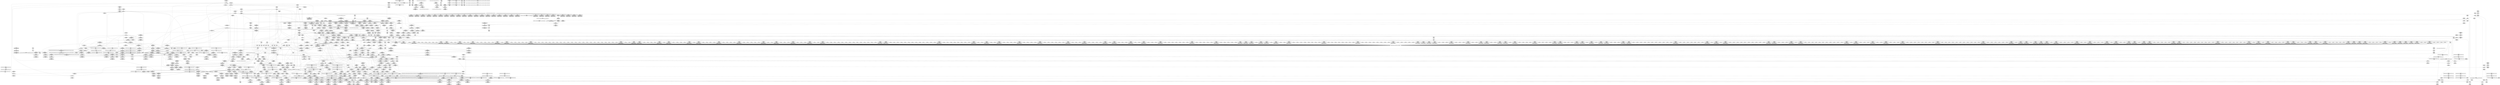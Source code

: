 digraph {
	CE0x486d0b0 [shape=record,shape=Mrecord,label="{CE0x486d0b0|GLOBAL:mediated_filesystem|*Constant*|*SummSink*}"]
	CE0x48a9d10 [shape=record,shape=Mrecord,label="{CE0x48a9d10|i64*_getelementptr_inbounds_(_16_x_i64_,_16_x_i64_*___llvm_gcov_ctr46,_i64_0,_i64_10)|*Constant*}"]
	CE0x4901270 [shape=record,shape=Mrecord,label="{CE0x4901270|i64*_getelementptr_inbounds_(_16_x_i64_,_16_x_i64_*___llvm_gcov_ctr46,_i64_0,_i64_12)|*Constant*|*SummSink*}"]
	CE0x48a13e0 [shape=record,shape=Mrecord,label="{CE0x48a13e0|aa_cred_profile:if.end|*SummSink*}"]
	CE0x489a270 [shape=record,shape=Mrecord,label="{CE0x489a270|80:_i64,_:_CRE_1896,1904_|*MultipleSource*|*LoadInst*|security/apparmor/include/apparmor.h,117|security/apparmor/include/apparmor.h,117}"]
	CE0x4904cc0 [shape=record,shape=Mrecord,label="{CE0x4904cc0|%struct.aa_profile*_null|*Constant*|*SummSource*}"]
	CE0x48758a0 [shape=record,shape=Mrecord,label="{CE0x48758a0|i8*_getelementptr_inbounds_(_36_x_i8_,_36_x_i8_*_.str12,_i32_0,_i32_0)|*Constant*|*SummSource*}"]
	CE0x4895c30 [shape=record,shape=Mrecord,label="{CE0x4895c30|80:_i64,_:_CRE_1672,1673_}"]
	CE0x48b9740 [shape=record,shape=Mrecord,label="{CE0x48b9740|__aa_current_profile:tobool|security/apparmor/include/context.h,138|*SummSink*}"]
	CE0x4886d20 [shape=record,shape=Mrecord,label="{CE0x4886d20|80:_i64,_:_CRE_1208,1209_}"]
	CE0x4879a80 [shape=record,shape=Mrecord,label="{CE0x4879a80|__aa_current_profile:call4|security/apparmor/include/context.h,138}"]
	CE0x487d670 [shape=record,shape=Mrecord,label="{CE0x487d670|common_perm:tmp9|security/apparmor/lsm.c,172|*SummSource*}"]
	CE0x48526c0 [shape=record,shape=Mrecord,label="{CE0x48526c0|80:_i64,_:_CRE_406,407_}"]
	CE0x487eee0 [shape=record,shape=Mrecord,label="{CE0x487eee0|80:_i64,_:_CRE_461,462_}"]
	CE0x483e6c0 [shape=record,shape=Mrecord,label="{CE0x483e6c0|COLLAPSED:_GCMRE___llvm_gcov_ctr57_internal_global_5_x_i64_zeroinitializer:_elem_0:default:}"]
	"CONST[source:1(input),value:2(dynamic)][purpose:{object}][SrcIdx:3]"
	CE0x487dcb0 [shape=record,shape=Mrecord,label="{CE0x487dcb0|common_perm:tmp10|security/apparmor/lsm.c,172|*SummSource*}"]
	CE0x48c5ac0 [shape=record,shape=Mrecord,label="{CE0x48c5ac0|44:_i32,_48:_i16,_128:_i8*,_:_SCMRE_40,44_|*MultipleSource*|Function::aa_cred_profile&Arg::cred::|security/apparmor/include/context.h,138|security/apparmor/include/context.h,99}"]
	"CONST[source:0(mediator),value:2(dynamic)][purpose:{subject}][SnkIdx:1]"
	CE0x4888e60 [shape=record,shape=Mrecord,label="{CE0x4888e60|80:_i64,_:_CRE_1238,1239_}"]
	CE0x48af870 [shape=record,shape=Mrecord,label="{CE0x48af870|_call_void_mcount()_#2|*SummSource*}"]
	CE0x4904860 [shape=record,shape=Mrecord,label="{CE0x4904860|aa_cred_profile:tobool1|security/apparmor/include/context.h,100|*SummSink*}"]
	CE0x48e3a80 [shape=record,shape=Mrecord,label="{CE0x48e3a80|aa_cred_profile:expval|security/apparmor/include/context.h,100|*SummSink*}"]
	CE0x48e3d40 [shape=record,shape=Mrecord,label="{CE0x48e3d40|aa_cred_profile:tmp27|security/apparmor/include/context.h,100}"]
	CE0x48bf970 [shape=record,shape=Mrecord,label="{CE0x48bf970|i64*_getelementptr_inbounds_(_16_x_i64_,_16_x_i64_*___llvm_gcov_ctr46,_i64_0,_i64_0)|*Constant*|*SummSink*}"]
	CE0x48bcca0 [shape=record,shape=Mrecord,label="{CE0x48bcca0|get_current:tmp|*SummSource*}"]
	CE0x4897770 [shape=record,shape=Mrecord,label="{CE0x4897770|80:_i64,_:_CRE_1736,1752_|*MultipleSource*|*LoadInst*|security/apparmor/include/apparmor.h,117|security/apparmor/include/apparmor.h,117}"]
	CE0x4870010 [shape=record,shape=Mrecord,label="{CE0x4870010|aa_path_perm:cond|Function::aa_path_perm&Arg::cond::|*SummSource*}"]
	CE0x4851f50 [shape=record,shape=Mrecord,label="{CE0x4851f50|80:_i64,_:_CRE_399,400_}"]
	CE0x48964b0 [shape=record,shape=Mrecord,label="{CE0x48964b0|80:_i64,_:_CRE_1680,1681_}"]
	CE0x4856530 [shape=record,shape=Mrecord,label="{CE0x4856530|apparmor_path_truncate:d_inode4|security/apparmor/lsm.c,288|*SummSource*}"]
	CE0x484d750 [shape=record,shape=Mrecord,label="{CE0x484d750|0:_i8,_:_GCMR___aa_current_profile.__warned_internal_global_i8_0,_section_.data.unlikely_,_align_1:_elem_0:default:}"]
	CE0x48b3940 [shape=record,shape=Mrecord,label="{CE0x48b3940|_ret_i32_%call17,_!dbg_!15526|security/apparmor/file.c,307|*SummSink*}"]
	CE0x488dd80 [shape=record,shape=Mrecord,label="{CE0x488dd80|80:_i64,_:_CRE_1331,1332_}"]
	CE0x48883c0 [shape=record,shape=Mrecord,label="{CE0x48883c0|80:_i64,_:_CRE_1228,1229_}"]
	CE0x489b630 [shape=record,shape=Mrecord,label="{CE0x489b630|80:_i64,_:_CRE_2268,2304_|*MultipleSource*|*LoadInst*|security/apparmor/include/apparmor.h,117|security/apparmor/include/apparmor.h,117}"]
	CE0x48bc830 [shape=record,shape=Mrecord,label="{CE0x48bc830|__aa_current_profile:tmp13|security/apparmor/include/context.h,138}"]
	CE0x487e380 [shape=record,shape=Mrecord,label="{CE0x487e380|__aa_current_profile:if.end|*SummSink*}"]
	CE0x489c5c0 [shape=record,shape=Mrecord,label="{CE0x489c5c0|i64*_getelementptr_inbounds_(_5_x_i64_,_5_x_i64_*___llvm_gcov_ctr57,_i64_0,_i64_0)|*Constant*}"]
	CE0x48710c0 [shape=record,shape=Mrecord,label="{CE0x48710c0|i64*_getelementptr_inbounds_(_2_x_i64_,_2_x_i64_*___llvm_gcov_ctr55,_i64_0,_i64_0)|*Constant*}"]
	CE0x48e64f0 [shape=record,shape=Mrecord,label="{CE0x48e64f0|aa_cred_profile:tmp32|security/apparmor/include/context.h,101}"]
	CE0x4893d60 [shape=record,shape=Mrecord,label="{CE0x4893d60|80:_i64,_:_CRE_1643,1644_}"]
	CE0x48ba530 [shape=record,shape=Mrecord,label="{CE0x48ba530|__aa_current_profile:tmp14|security/apparmor/include/context.h,138}"]
	CE0x48c40f0 [shape=record,shape=Mrecord,label="{CE0x48c40f0|get_current:tmp4|./arch/x86/include/asm/current.h,14}"]
	CE0x4872680 [shape=record,shape=Mrecord,label="{CE0x4872680|_call_void_mcount()_#2|*SummSink*}"]
	CE0x484cd70 [shape=record,shape=Mrecord,label="{CE0x484cd70|i64*_getelementptr_inbounds_(_16_x_i64_,_16_x_i64_*___llvm_gcov_ctr46,_i64_0,_i64_7)|*Constant*|*SummSource*}"]
	CE0x48f48e0 [shape=record,shape=Mrecord,label="{CE0x48f48e0|GLOBAL:__llvm_gcov_ctr46|Global_var:__llvm_gcov_ctr46|*SummSource*}"]
	CE0x48a85a0 [shape=record,shape=Mrecord,label="{CE0x48a85a0|i32_100|*Constant*}"]
	CE0x488b9f0 [shape=record,shape=Mrecord,label="{CE0x488b9f0|80:_i64,_:_CRE_1279,1280_}"]
	CE0x4874bd0 [shape=record,shape=Mrecord,label="{CE0x4874bd0|_call_void_lockdep_rcu_suspicious(i8*_getelementptr_inbounds_(_36_x_i8_,_36_x_i8_*_.str12,_i32_0,_i32_0),_i32_138,_i8*_getelementptr_inbounds_(_45_x_i8_,_45_x_i8_*_.str14,_i32_0,_i32_0))_#7,_!dbg_!15483|security/apparmor/include/context.h,138}"]
	CE0x485fb70 [shape=record,shape=Mrecord,label="{CE0x485fb70|i64_3|*Constant*|*SummSource*}"]
	CE0x4887a30 [shape=record,shape=Mrecord,label="{CE0x4887a30|80:_i64,_:_CRE_1219,1220_}"]
	CE0x4864920 [shape=record,shape=Mrecord,label="{CE0x4864920|GLOBAL:__llvm_gcov_ctr63|Global_var:__llvm_gcov_ctr63}"]
	CE0x487c760 [shape=record,shape=Mrecord,label="{CE0x487c760|80:_i64,_:_CRE_439,440_}"]
	CE0x4905f60 [shape=record,shape=Mrecord,label="{CE0x4905f60|aa_cred_profile:tmp4|*LoadInst*|security/apparmor/include/context.h,99|*SummSink*}"]
	CE0x48ae4f0 [shape=record,shape=Mrecord,label="{CE0x48ae4f0|_ret_%struct.aa_profile*_%tmp34,_!dbg_!15510|security/apparmor/include/context.h,101|*SummSink*}"]
	CE0x4874cb0 [shape=record,shape=Mrecord,label="{CE0x4874cb0|_call_void_lockdep_rcu_suspicious(i8*_getelementptr_inbounds_(_36_x_i8_,_36_x_i8_*_.str12,_i32_0,_i32_0),_i32_138,_i8*_getelementptr_inbounds_(_45_x_i8_,_45_x_i8_*_.str14,_i32_0,_i32_0))_#7,_!dbg_!15483|security/apparmor/include/context.h,138|*SummSink*}"]
	CE0x49023b0 [shape=record,shape=Mrecord,label="{CE0x49023b0|aa_cred_profile:tmp19|security/apparmor/include/context.h,100|*SummSink*}"]
	CE0x4888800 [shape=record,shape=Mrecord,label="{CE0x4888800|80:_i64,_:_CRE_1232,1233_}"]
	CE0x4887320 [shape=record,shape=Mrecord,label="{CE0x4887320|80:_i64,_:_CRE_1212,1213_}"]
	CE0x4867040 [shape=record,shape=Mrecord,label="{CE0x4867040|80:_i64,_:_CRE_48,56_|*MultipleSource*|*LoadInst*|security/apparmor/include/apparmor.h,117|security/apparmor/include/apparmor.h,117}"]
	CE0x48afc10 [shape=record,shape=Mrecord,label="{CE0x48afc10|common_perm:if.then}"]
	CE0x4881a00 [shape=record,shape=Mrecord,label="{CE0x4881a00|80:_i64,_:_CRE_578,579_}"]
	CE0x48be670 [shape=record,shape=Mrecord,label="{CE0x48be670|i64*_getelementptr_inbounds_(_11_x_i64_,_11_x_i64_*___llvm_gcov_ctr58,_i64_0,_i64_1)|*Constant*}"]
	CE0x48bbca0 [shape=record,shape=Mrecord,label="{CE0x48bbca0|get_current:tmp3|*SummSource*}"]
	CE0x4873cc0 [shape=record,shape=Mrecord,label="{CE0x4873cc0|_ret_i32_%retval.0,_!dbg_!15489|security/apparmor/lsm.c,293|*SummSource*}"]
	CE0x4883380 [shape=record,shape=Mrecord,label="{CE0x4883380|80:_i64,_:_CRE_602,603_}"]
	CE0x4899bc0 [shape=record,shape=Mrecord,label="{CE0x4899bc0|80:_i64,_:_CRE_1875,1876_}"]
	CE0x4863da0 [shape=record,shape=Mrecord,label="{CE0x4863da0|i64_2|*Constant*|*SummSource*}"]
	CE0x4878970 [shape=record,shape=Mrecord,label="{CE0x4878970|_ret_%struct.task_struct*_%tmp4,_!dbg_!15471|./arch/x86/include/asm/current.h,14}"]
	CE0x4840930 [shape=record,shape=Mrecord,label="{CE0x4840930|i64*_getelementptr_inbounds_(_2_x_i64_,_2_x_i64_*___llvm_gcov_ctr112,_i64_0,_i64_1)|*Constant*}"]
	CE0x48990a0 [shape=record,shape=Mrecord,label="{CE0x48990a0|80:_i64,_:_CRE_1848,1856_|*MultipleSource*|*LoadInst*|security/apparmor/include/apparmor.h,117|security/apparmor/include/apparmor.h,117}"]
	CE0x48ba2c0 [shape=record,shape=Mrecord,label="{CE0x48ba2c0|__aa_current_profile:tmp13|security/apparmor/include/context.h,138|*SummSink*}"]
	CE0x4862b60 [shape=record,shape=Mrecord,label="{CE0x4862b60|apparmor_path_truncate:mnt|security/apparmor/lsm.c,288|*SummSink*}"]
	CE0x48747c0 [shape=record,shape=Mrecord,label="{CE0x48747c0|i8*_getelementptr_inbounds_(_36_x_i8_,_36_x_i8_*_.str12,_i32_0,_i32_0)|*Constant*}"]
	CE0x483ed00 [shape=record,shape=Mrecord,label="{CE0x483ed00|apparmor_path_truncate:dentry|security/apparmor/lsm.c,284}"]
	CE0x486faf0 [shape=record,shape=Mrecord,label="{CE0x486faf0|aa_path_perm:request|Function::aa_path_perm&Arg::request::}"]
	CE0x48e7800 [shape=record,shape=Mrecord,label="{CE0x48e7800|aa_cred_profile:tmp30|security/apparmor/include/context.h,100}"]
	CE0x48f59f0 [shape=record,shape=Mrecord,label="{CE0x48f59f0|aa_cred_profile:tmp10|security/apparmor/include/context.h,100|*SummSource*}"]
	CE0x485a190 [shape=record,shape=Mrecord,label="{CE0x485a190|i32_4|*Constant*|*SummSource*}"]
	CE0x488b4a0 [shape=record,shape=Mrecord,label="{CE0x488b4a0|80:_i64,_:_CRE_1274,1275_}"]
	CE0x4894b30 [shape=record,shape=Mrecord,label="{CE0x4894b30|80:_i64,_:_CRE_1656,1657_}"]
	CE0x4829940 [shape=record,shape=Mrecord,label="{CE0x4829940|apparmor_path_truncate:uid|security/apparmor/lsm.c,284|*SummSource*}"]
	CE0x48bd4c0 [shape=record,shape=Mrecord,label="{CE0x48bd4c0|__aa_current_profile:tmp3|*SummSource*}"]
	CE0x4891f50 [shape=record,shape=Mrecord,label="{CE0x4891f50|80:_i64,_:_CRE_1616,1617_}"]
	CE0x487d6e0 [shape=record,shape=Mrecord,label="{CE0x487d6e0|common_perm:tmp9|security/apparmor/lsm.c,172|*SummSink*}"]
	CE0x48be980 [shape=record,shape=Mrecord,label="{CE0x48be980|aa_cred_profile:do.end8|*SummSource*}"]
	CE0x4892710 [shape=record,shape=Mrecord,label="{CE0x4892710|80:_i64,_:_CRE_1622,1623_}"]
	CE0x48bfda0 [shape=record,shape=Mrecord,label="{CE0x48bfda0|__aa_current_profile:tmp|*SummSource*}"]
	CE0x48f0550 [shape=record,shape=Mrecord,label="{CE0x48f0550|aa_cred_profile:do.body5}"]
	CE0x48f0050 [shape=record,shape=Mrecord,label="{CE0x48f0050|aa_cred_profile:tobool|security/apparmor/include/context.h,100|*SummSink*}"]
	CE0x483c640 [shape=record,shape=Mrecord,label="{CE0x483c640|common_perm:tmp1}"]
	CE0x4891980 [shape=record,shape=Mrecord,label="{CE0x4891980|80:_i64,_:_CRE_1596,1600_|*MultipleSource*|*LoadInst*|security/apparmor/include/apparmor.h,117|security/apparmor/include/apparmor.h,117}"]
	CE0x4884bf0 [shape=record,shape=Mrecord,label="{CE0x4884bf0|80:_i64,_:_CRE_625,626_}"]
	CE0x4897960 [shape=record,shape=Mrecord,label="{CE0x4897960|80:_i64,_:_CRE_1752,1760_|*MultipleSource*|*LoadInst*|security/apparmor/include/apparmor.h,117|security/apparmor/include/apparmor.h,117}"]
	CE0x48a3310 [shape=record,shape=Mrecord,label="{CE0x48a3310|common_perm:tmp5|security/apparmor/lsm.c,169|*SummSink*}"]
	CE0x4833f80 [shape=record,shape=Mrecord,label="{CE0x4833f80|get_current:tmp2|*SummSource*}"]
	CE0x48bee40 [shape=record,shape=Mrecord,label="{CE0x48bee40|__aa_current_profile:bb}"]
	CE0x48f4760 [shape=record,shape=Mrecord,label="{CE0x48f4760|GLOBAL:__llvm_gcov_ctr46|Global_var:__llvm_gcov_ctr46}"]
	CE0x48ca040 [shape=record,shape=Mrecord,label="{CE0x48ca040|__aa_current_profile:tmp15|security/apparmor/include/context.h,138|*SummSink*}"]
	CE0x4871f10 [shape=record,shape=Mrecord,label="{CE0x4871f10|mediated_filesystem:tmp3}"]
	CE0x4859310 [shape=record,shape=Mrecord,label="{CE0x4859310|mediated_filesystem:tobool|security/apparmor/include/apparmor.h,117|*SummSink*}"]
	CE0x489bd90 [shape=record,shape=Mrecord,label="{CE0x489bd90|_call_void_mcount()_#2|*SummSource*}"]
	CE0x485ee00 [shape=record,shape=Mrecord,label="{CE0x485ee00|apparmor_path_truncate:tmp18|security/apparmor/lsm.c,288|*SummSource*}"]
	CE0x48c80e0 [shape=record,shape=Mrecord,label="{CE0x48c80e0|44:_i32,_48:_i16,_128:_i8*,_:_SCMRE_44,48_|*MultipleSource*|Function::aa_cred_profile&Arg::cred::|security/apparmor/include/context.h,138|security/apparmor/include/context.h,99}"]
	CE0x487ba00 [shape=record,shape=Mrecord,label="{CE0x487ba00|GLOBAL:get_current|*Constant*|*SummSource*}"]
	CE0x4860840 [shape=record,shape=Mrecord,label="{CE0x4860840|80:_i64,_:_CRE_451,452_}"]
	CE0x4822c60 [shape=record,shape=Mrecord,label="{CE0x4822c60|72:_%struct.hlist_bl_node**,_80:_%struct.dentry*,_104:_%struct.inode*,_:_CRE_104,112_|*MultipleSource*|*LoadInst*|security/apparmor/lsm.c,284|security/apparmor/lsm.c,284}"]
	CE0x48a96f0 [shape=record,shape=Mrecord,label="{CE0x48a96f0|aa_cred_profile:tmp23|security/apparmor/include/context.h,100}"]
	CE0x4853380 [shape=record,shape=Mrecord,label="{CE0x4853380|80:_i64,_:_CRE_418,419_}"]
	CE0x485f2d0 [shape=record,shape=Mrecord,label="{CE0x485f2d0|apparmor_path_truncate:tmp19|security/apparmor/lsm.c,288|*SummSource*}"]
	CE0x4821380 [shape=record,shape=Mrecord,label="{CE0x4821380|apparmor_path_truncate:if.then|*SummSink*}"]
	CE0x48ae8f0 [shape=record,shape=Mrecord,label="{CE0x48ae8f0|get_current:bb}"]
	CE0x48be300 [shape=record,shape=Mrecord,label="{CE0x48be300|aa_cred_profile:do.end|*SummSource*}"]
	CE0x48c12d0 [shape=record,shape=Mrecord,label="{CE0x48c12d0|get_current:tmp}"]
	CE0x48902b0 [shape=record,shape=Mrecord,label="{CE0x48902b0|80:_i64,_:_CRE_1366,1367_}"]
	CE0x48e98c0 [shape=record,shape=Mrecord,label="{CE0x48e98c0|aa_cred_profile:tmp34|security/apparmor/include/context.h,101|*SummSource*}"]
	CE0x4900f30 [shape=record,shape=Mrecord,label="{CE0x4900f30|i64*_getelementptr_inbounds_(_16_x_i64_,_16_x_i64_*___llvm_gcov_ctr46,_i64_0,_i64_12)|*Constant*|*SummSource*}"]
	CE0x4870080 [shape=record,shape=Mrecord,label="{CE0x4870080|_ret_i32_%error.0,_!dbg_!15483|security/apparmor/lsm.c,172}"]
	CE0x48b0620 [shape=record,shape=Mrecord,label="{CE0x48b0620|common_perm:bb}"]
	CE0x486e8d0 [shape=record,shape=Mrecord,label="{CE0x486e8d0|aa_path_perm:op|Function::aa_path_perm&Arg::op::}"]
	CE0x48aadd0 [shape=record,shape=Mrecord,label="{CE0x48aadd0|common_perm:tmp8|security/apparmor/lsm.c,170|*SummSource*}"]
	CE0x484f1b0 [shape=record,shape=Mrecord,label="{CE0x484f1b0|80:_i64,_:_CRE_248,252_|*MultipleSource*|*LoadInst*|security/apparmor/include/apparmor.h,117|security/apparmor/include/apparmor.h,117}"]
	CE0x4842770 [shape=record,shape=Mrecord,label="{CE0x4842770|apparmor_path_truncate:tmp1}"]
	CE0x49008e0 [shape=record,shape=Mrecord,label="{CE0x49008e0|aa_cred_profile:tmp25|security/apparmor/include/context.h,100|*SummSource*}"]
	CE0x48a0ef0 [shape=record,shape=Mrecord,label="{CE0x48a0ef0|__aa_current_profile:tmp4|security/apparmor/include/context.h,138}"]
	CE0x4871520 [shape=record,shape=Mrecord,label="{CE0x4871520|mediated_filesystem:bb}"]
	CE0x4874fc0 [shape=record,shape=Mrecord,label="{CE0x4874fc0|GLOBAL:lockdep_rcu_suspicious|*Constant*}"]
	CE0x4905440 [shape=record,shape=Mrecord,label="{CE0x4905440|aa_cred_profile:lnot|security/apparmor/include/context.h,100|*SummSource*}"]
	CE0x487bb60 [shape=record,shape=Mrecord,label="{CE0x487bb60|GLOBAL:get_current|*Constant*|*SummSink*}"]
	CE0x48e2590 [shape=record,shape=Mrecord,label="{CE0x48e2590|aa_cred_profile:lnot3|security/apparmor/include/context.h,100|*SummSink*}"]
	CE0x48f43f0 [shape=record,shape=Mrecord,label="{CE0x48f43f0|aa_cred_profile:tmp6|security/apparmor/include/context.h,100|*SummSink*}"]
	CE0x4853050 [shape=record,shape=Mrecord,label="{CE0x4853050|80:_i64,_:_CRE_415,416_}"]
	CE0x48eff70 [shape=record,shape=Mrecord,label="{CE0x48eff70|aa_cred_profile:tobool|security/apparmor/include/context.h,100|*SummSource*}"]
	CE0x4896a00 [shape=record,shape=Mrecord,label="{CE0x4896a00|80:_i64,_:_CRE_1685,1686_}"]
	CE0x487fbd0 [shape=record,shape=Mrecord,label="{CE0x487fbd0|80:_i64,_:_CRE_512,528_|*MultipleSource*|*LoadInst*|security/apparmor/include/apparmor.h,117|security/apparmor/include/apparmor.h,117}"]
	CE0x4887c50 [shape=record,shape=Mrecord,label="{CE0x4887c50|80:_i64,_:_CRE_1221,1222_}"]
	CE0x485f3e0 [shape=record,shape=Mrecord,label="{CE0x485f3e0|apparmor_path_truncate:tmp19|security/apparmor/lsm.c,288|*SummSink*}"]
	CE0x48924a0 [shape=record,shape=Mrecord,label="{CE0x48924a0|80:_i64,_:_CRE_1619,1620_}"]
	CE0x48af630 [shape=record,shape=Mrecord,label="{CE0x48af630|_call_void_mcount()_#2}"]
	CE0x4853270 [shape=record,shape=Mrecord,label="{CE0x4853270|80:_i64,_:_CRE_417,418_}"]
	CE0x4824d00 [shape=record,shape=Mrecord,label="{CE0x4824d00|i64_4|*Constant*}"]
	CE0x48a93e0 [shape=record,shape=Mrecord,label="{CE0x48a93e0|aa_cred_profile:tmp22|security/apparmor/include/context.h,100|*SummSink*}"]
	CE0x4885360 [shape=record,shape=Mrecord,label="{CE0x4885360|80:_i64,_:_CRE_632,640_|*MultipleSource*|*LoadInst*|security/apparmor/include/apparmor.h,117|security/apparmor/include/apparmor.h,117}"]
	CE0x48935f0 [shape=record,shape=Mrecord,label="{CE0x48935f0|80:_i64,_:_CRE_1636,1637_}"]
	CE0x488e600 [shape=record,shape=Mrecord,label="{CE0x488e600|80:_i64,_:_CRE_1339,1340_}"]
	CE0x4853490 [shape=record,shape=Mrecord,label="{CE0x4853490|80:_i64,_:_CRE_419,420_}"]
	CE0x48a9a30 [shape=record,shape=Mrecord,label="{CE0x48a9a30|aa_cred_profile:tmp23|security/apparmor/include/context.h,100|*SummSource*}"]
	CE0x48ae070 [shape=record,shape=Mrecord,label="{CE0x48ae070|_ret_%struct.aa_profile*_%tmp34,_!dbg_!15510|security/apparmor/include/context.h,101|*SummSource*}"]
	CE0x48256f0 [shape=record,shape=Mrecord,label="{CE0x48256f0|apparmor_path_truncate:dentry1|security/apparmor/lsm.c,285|*SummSource*}"]
	CE0x48ae310 [shape=record,shape=Mrecord,label="{CE0x48ae310|_ret_%struct.aa_profile*_%tmp34,_!dbg_!15510|security/apparmor/include/context.h,101}"]
	CE0x48731f0 [shape=record,shape=Mrecord,label="{CE0x48731f0|apparmor_path_truncate:tmp24|security/apparmor/lsm.c,293|*SummSource*}"]
	CE0x488d3f0 [shape=record,shape=Mrecord,label="{CE0x488d3f0|80:_i64,_:_CRE_1322,1323_}"]
	CE0x48b0d30 [shape=record,shape=Mrecord,label="{CE0x48b0d30|i64_3|*Constant*}"]
	CE0x48a6130 [shape=record,shape=Mrecord,label="{CE0x48a6130|aa_cred_profile:tmp20|security/apparmor/include/context.h,100|*SummSink*}"]
	CE0x48feb90 [shape=record,shape=Mrecord,label="{CE0x48feb90|aa_cred_profile:do.cond|*SummSink*}"]
	CE0x4828610 [shape=record,shape=Mrecord,label="{CE0x4828610|mediated_filesystem:tmp1|*SummSink*}"]
	CE0x4822ed0 [shape=record,shape=Mrecord,label="{CE0x4822ed0|apparmor_path_truncate:tmp3|security/apparmor/lsm.c,284}"]
	CE0x48b3ae0 [shape=record,shape=Mrecord,label="{CE0x48b3ae0|i64*_getelementptr_inbounds_(_5_x_i64_,_5_x_i64_*___llvm_gcov_ctr57,_i64_0,_i64_4)|*Constant*}"]
	CE0x487bff0 [shape=record,shape=Mrecord,label="{CE0x487bff0|80:_i64,_:_CRE_432,433_}"]
	CE0x4878a10 [shape=record,shape=Mrecord,label="{CE0x4878a10|_ret_%struct.task_struct*_%tmp4,_!dbg_!15471|./arch/x86/include/asm/current.h,14|*SummSink*}"]
	CE0x486f1b0 [shape=record,shape=Mrecord,label="{CE0x486f1b0|aa_path_perm:path|Function::aa_path_perm&Arg::path::}"]
	CE0x4904450 [shape=record,shape=Mrecord,label="{CE0x4904450|aa_cred_profile:tmp12|security/apparmor/include/context.h,100|*SummSource*}"]
	CE0x48b2120 [shape=record,shape=Mrecord,label="{CE0x48b2120|common_perm:tmp3|security/apparmor/lsm.c,169|*SummSource*}"]
	CE0x48881a0 [shape=record,shape=Mrecord,label="{CE0x48881a0|80:_i64,_:_CRE_1226,1227_}"]
	CE0x485f720 [shape=record,shape=Mrecord,label="{CE0x485f720|apparmor_path_truncate:tmp18|security/apparmor/lsm.c,288}"]
	CE0x4899e30 [shape=record,shape=Mrecord,label="{CE0x4899e30|80:_i64,_:_CRE_1878,1879_}"]
	CE0x487bee0 [shape=record,shape=Mrecord,label="{CE0x487bee0|i64_-2147483648|*Constant*}"]
	CE0x4902c20 [shape=record,shape=Mrecord,label="{CE0x4902c20|i64*_getelementptr_inbounds_(_16_x_i64_,_16_x_i64_*___llvm_gcov_ctr46,_i64_0,_i64_8)|*Constant*|*SummSink*}"]
	CE0x48c4440 [shape=record,shape=Mrecord,label="{CE0x48c4440|__aa_current_profile:tmp|*SummSink*}"]
	CE0x48c3570 [shape=record,shape=Mrecord,label="{CE0x48c3570|__aa_current_profile:bb|*SummSink*}"]
	CE0x489d010 [shape=record,shape=Mrecord,label="{CE0x489d010|GLOBAL:__aa_current_profile|*Constant*}"]
	CE0x4901cf0 [shape=record,shape=Mrecord,label="{CE0x4901cf0|aa_cred_profile:tmp18|security/apparmor/include/context.h,100|*SummSource*}"]
	CE0x487ffb0 [shape=record,shape=Mrecord,label="{CE0x487ffb0|80:_i64,_:_CRE_536,540_|*MultipleSource*|*LoadInst*|security/apparmor/include/apparmor.h,117|security/apparmor/include/apparmor.h,117}"]
	CE0x48906f0 [shape=record,shape=Mrecord,label="{CE0x48906f0|80:_i64,_:_CRE_1370,1371_}"]
	CE0x48b3810 [shape=record,shape=Mrecord,label="{CE0x48b3810|_ret_i32_%call17,_!dbg_!15526|security/apparmor/file.c,307|*SummSource*}"]
	CE0x48bbd10 [shape=record,shape=Mrecord,label="{CE0x48bbd10|get_current:tmp3|*SummSink*}"]
	CE0x4851a60 [shape=record,shape=Mrecord,label="{CE0x4851a60|80:_i64,_:_CRE_394,395_}"]
	CE0x486a2a0 [shape=record,shape=Mrecord,label="{CE0x486a2a0|i32_66|*Constant*|*SummSink*}"]
	CE0x48790d0 [shape=record,shape=Mrecord,label="{CE0x48790d0|__aa_current_profile:cred|security/apparmor/include/context.h,138}"]
	CE0x488a5c0 [shape=record,shape=Mrecord,label="{CE0x488a5c0|80:_i64,_:_CRE_1260,1261_}"]
	CE0x488c160 [shape=record,shape=Mrecord,label="{CE0x488c160|80:_i64,_:_CRE_1305,1306_}"]
	CE0x48af560 [shape=record,shape=Mrecord,label="{CE0x48af560|common_perm:tmp1|*SummSink*}"]
	CE0x486be70 [shape=record,shape=Mrecord,label="{CE0x486be70|apparmor_path_truncate:tmp23|security/apparmor/lsm.c,291}"]
	CE0x486e2c0 [shape=record,shape=Mrecord,label="{CE0x486e2c0|GLOBAL:aa_path_perm|*Constant*|*SummSource*}"]
	CE0x4863090 [shape=record,shape=Mrecord,label="{CE0x4863090|apparmor_path_truncate:tmp9|*LoadInst*|security/apparmor/lsm.c,288}"]
	CE0x4896070 [shape=record,shape=Mrecord,label="{CE0x4896070|80:_i64,_:_CRE_1676,1677_}"]
	CE0x4864cc0 [shape=record,shape=Mrecord,label="{CE0x4864cc0|i32_8|*Constant*|*SummSink*}"]
	CE0x48273a0 [shape=record,shape=Mrecord,label="{CE0x48273a0|0:_%struct.vfsmount*,_8:_%struct.dentry*,_:_CRE_8,16_|*MultipleSource*|Function::apparmor_path_truncate&Arg::path::|security/apparmor/lsm.c,284}"]
	CE0x487f210 [shape=record,shape=Mrecord,label="{CE0x487f210|80:_i64,_:_CRE_464,472_|*MultipleSource*|*LoadInst*|security/apparmor/include/apparmor.h,117|security/apparmor/include/apparmor.h,117}"]
	CE0x483f600 [shape=record,shape=Mrecord,label="{CE0x483f600|apparmor_path_truncate:dentry|security/apparmor/lsm.c,284|*SummSource*}"]
	CE0x4878f00 [shape=record,shape=Mrecord,label="{CE0x4878f00|i32_78|*Constant*|*SummSink*}"]
	CE0x48f5c70 [shape=record,shape=Mrecord,label="{CE0x48f5c70|aa_cred_profile:tmp11|security/apparmor/include/context.h,100}"]
	CE0x4873180 [shape=record,shape=Mrecord,label="{CE0x4873180|apparmor_path_truncate:tmp24|security/apparmor/lsm.c,293}"]
	CE0x48aaf00 [shape=record,shape=Mrecord,label="{CE0x48aaf00|common_perm:tmp8|security/apparmor/lsm.c,170|*SummSink*}"]
	CE0x488d610 [shape=record,shape=Mrecord,label="{CE0x488d610|80:_i64,_:_CRE_1324,1325_}"]
	CE0x4882c10 [shape=record,shape=Mrecord,label="{CE0x4882c10|80:_i64,_:_CRE_595,596_}"]
	CE0x4893700 [shape=record,shape=Mrecord,label="{CE0x4893700|80:_i64,_:_CRE_1637,1638_}"]
	CE0x489cc90 [shape=record,shape=Mrecord,label="{CE0x489cc90|aa_cred_profile:if.end|*SummSource*}"]
	CE0x488d0c0 [shape=record,shape=Mrecord,label="{CE0x488d0c0|80:_i64,_:_CRE_1319,1320_}"]
	CE0x4871a10 [shape=record,shape=Mrecord,label="{CE0x4871a10|i64*_getelementptr_inbounds_(_11_x_i64_,_11_x_i64_*___llvm_gcov_ctr58,_i64_0,_i64_1)|*Constant*|*SummSource*}"]
	CE0x48a3f80 [shape=record,shape=Mrecord,label="{CE0x48a3f80|i32_22|*Constant*|*SummSink*}"]
	CE0x484b7d0 [shape=record,shape=Mrecord,label="{CE0x484b7d0|aa_cred_profile:tmp14|security/apparmor/include/context.h,100|*SummSink*}"]
	CE0x4885030 [shape=record,shape=Mrecord,label="{CE0x4885030|80:_i64,_:_CRE_629,630_}"]
	CE0x48a6c50 [shape=record,shape=Mrecord,label="{CE0x48a6c50|_call_void_asm_sideeffect_1:_09ud2_0A.pushsection___bug_table,_22a_22_0A2:_09.long_1b_-_2b,_$_0:c_-_2b_0A_09.word_$_1:c_,_0_0A_09.org_2b+$_2:c_0A.popsection_,_i,i,i,_dirflag_,_fpsr_,_flags_(i8*_getelementptr_inbounds_(_36_x_i8_,_36_x_i8_*_.str12,_i32_0,_i32_0),_i32_100,_i64_12)_#2,_!dbg_!15490,_!srcloc_!15493|security/apparmor/include/context.h,100|*SummSource*}"]
	CE0x49003e0 [shape=record,shape=Mrecord,label="{CE0x49003e0|aa_cred_profile:tmp24|security/apparmor/include/context.h,100|*SummSink*}"]
	CE0x48bfc10 [shape=record,shape=Mrecord,label="{CE0x48bfc10|i64*_getelementptr_inbounds_(_11_x_i64_,_11_x_i64_*___llvm_gcov_ctr58,_i64_0,_i64_0)|*Constant*|*SummSink*}"]
	CE0x486f950 [shape=record,shape=Mrecord,label="{CE0x486f950|aa_path_perm:flags|Function::aa_path_perm&Arg::flags::|*SummSink*}"]
	CE0x4850510 [shape=record,shape=Mrecord,label="{CE0x4850510|80:_i64,_:_CRE_320,328_|*MultipleSource*|*LoadInst*|security/apparmor/include/apparmor.h,117|security/apparmor/include/apparmor.h,117}"]
	CE0x489b440 [shape=record,shape=Mrecord,label="{CE0x489b440|80:_i64,_:_CRE_2264,2268_|*MultipleSource*|*LoadInst*|security/apparmor/include/apparmor.h,117|security/apparmor/include/apparmor.h,117}"]
	CE0x4877960 [shape=record,shape=Mrecord,label="{CE0x4877960|__aa_current_profile:tmp18|security/apparmor/include/context.h,138|*SummSource*}"]
	CE0x48ba730 [shape=record,shape=Mrecord,label="{CE0x48ba730|__aa_current_profile:tmp14|security/apparmor/include/context.h,138|*SummSource*}"]
	CE0x48be1c0 [shape=record,shape=Mrecord,label="{CE0x48be1c0|aa_cred_profile:do.end}"]
	CE0x485cfd0 [shape=record,shape=Mrecord,label="{CE0x485cfd0|apparmor_path_truncate:tmp4|security/apparmor/lsm.c,284|*SummSink*}"]
	CE0x489c960 [shape=record,shape=Mrecord,label="{CE0x489c960|aa_cred_profile:do.end10|*SummSource*}"]
	CE0x488bc10 [shape=record,shape=Mrecord,label="{CE0x488bc10|80:_i64,_:_CRE_1288,1296_|*MultipleSource*|*LoadInst*|security/apparmor/include/apparmor.h,117|security/apparmor/include/apparmor.h,117}"]
	CE0x4894c40 [shape=record,shape=Mrecord,label="{CE0x4894c40|80:_i64,_:_CRE_1657,1658_}"]
	"CONST[source:0(mediator),value:2(dynamic)][purpose:{object}][SnkIdx:2]"
	CE0x4876940 [shape=record,shape=Mrecord,label="{CE0x4876940|i8*_getelementptr_inbounds_(_45_x_i8_,_45_x_i8_*_.str14,_i32_0,_i32_0)|*Constant*|*SummSink*}"]
	CE0x48a8970 [shape=record,shape=Mrecord,label="{CE0x48a8970|i64*_getelementptr_inbounds_(_16_x_i64_,_16_x_i64_*___llvm_gcov_ctr46,_i64_0,_i64_9)|*Constant*|*SummSink*}"]
	CE0x48a04f0 [shape=record,shape=Mrecord,label="{CE0x48a04f0|aa_cred_profile:lor.rhs|*SummSource*}"]
	CE0x4890e60 [shape=record,shape=Mrecord,label="{CE0x4890e60|80:_i64,_:_CRE_1384,1392_|*MultipleSource*|*LoadInst*|security/apparmor/include/apparmor.h,117|security/apparmor/include/apparmor.h,117}"]
	CE0x485e8e0 [shape=record,shape=Mrecord,label="{CE0x485e8e0|common_perm:cmp|security/apparmor/lsm.c,169}"]
	CE0x487cea0 [shape=record,shape=Mrecord,label="{CE0x487cea0|common_perm:error.0|*SummSink*}"]
	CE0x4874c40 [shape=record,shape=Mrecord,label="{CE0x4874c40|_call_void_lockdep_rcu_suspicious(i8*_getelementptr_inbounds_(_36_x_i8_,_36_x_i8_*_.str12,_i32_0,_i32_0),_i32_138,_i8*_getelementptr_inbounds_(_45_x_i8_,_45_x_i8_*_.str14,_i32_0,_i32_0))_#7,_!dbg_!15483|security/apparmor/include/context.h,138|*SummSource*}"]
	CE0x48c7c90 [shape=record,shape=Mrecord,label="{CE0x48c7c90|i64_4|*Constant*}"]
	CE0x48c72f0 [shape=record,shape=Mrecord,label="{CE0x48c72f0|44:_i32,_48:_i16,_128:_i8*,_:_SCMRE_28,32_|*MultipleSource*|Function::aa_cred_profile&Arg::cred::|security/apparmor/include/context.h,138|security/apparmor/include/context.h,99}"]
	CE0x48bf2f0 [shape=record,shape=Mrecord,label="{CE0x48bf2f0|_call_void_mcount()_#2|*SummSource*}"]
	CE0x4886b30 [shape=record,shape=Mrecord,label="{CE0x4886b30|80:_i64,_:_CRE_896,1208_|*MultipleSource*|*LoadInst*|security/apparmor/include/apparmor.h,117|security/apparmor/include/apparmor.h,117}"]
	CE0x48a8360 [shape=record,shape=Mrecord,label="{CE0x48a8360|i8*_getelementptr_inbounds_(_36_x_i8_,_36_x_i8_*_.str12,_i32_0,_i32_0)|*Constant*}"]
	CE0x488ad30 [shape=record,shape=Mrecord,label="{CE0x488ad30|80:_i64,_:_CRE_1267,1268_}"]
	CE0x4863ea0 [shape=record,shape=Mrecord,label="{CE0x4863ea0|i64_2|*Constant*}"]
	CE0x48c4290 [shape=record,shape=Mrecord,label="{CE0x48c4290|get_current:tmp1}"]
	CE0x4868100 [shape=record,shape=Mrecord,label="{CE0x4868100|80:_i64,_:_CRE_128,132_|*MultipleSource*|*LoadInst*|security/apparmor/include/apparmor.h,117|security/apparmor/include/apparmor.h,117}"]
	CE0x485afb0 [shape=record,shape=Mrecord,label="{CE0x485afb0|apparmor_path_truncate:tmp20|security/apparmor/lsm.c,289}"]
	CE0x48e6120 [shape=record,shape=Mrecord,label="{CE0x48e6120|i64*_getelementptr_inbounds_(_16_x_i64_,_16_x_i64_*___llvm_gcov_ctr46,_i64_0,_i64_15)|*Constant*|*SummSink*}"]
	CE0x4879cb0 [shape=record,shape=Mrecord,label="{CE0x4879cb0|__aa_current_profile:tmp21|security/apparmor/include/context.h,138|*SummSink*}"]
	CE0x486ba90 [shape=record,shape=Mrecord,label="{CE0x486ba90|apparmor_path_truncate:tmp22|security/apparmor/lsm.c,291|*SummSink*}"]
	CE0x484ad00 [shape=record,shape=Mrecord,label="{CE0x484ad00|aa_cred_profile:tobool4|security/apparmor/include/context.h,100|*SummSink*}"]
	CE0x481cfb0 [shape=record,shape=Mrecord,label="{CE0x481cfb0|apparmor_path_truncate:entry}"]
	CE0x488a4b0 [shape=record,shape=Mrecord,label="{CE0x488a4b0|80:_i64,_:_CRE_1259,1260_}"]
	CE0x4883050 [shape=record,shape=Mrecord,label="{CE0x4883050|80:_i64,_:_CRE_599,600_}"]
	CE0x4899290 [shape=record,shape=Mrecord,label="{CE0x4899290|80:_i64,_:_CRE_1856,1864_|*MultipleSource*|*LoadInst*|security/apparmor/include/apparmor.h,117|security/apparmor/include/apparmor.h,117}"]
	CE0x48903c0 [shape=record,shape=Mrecord,label="{CE0x48903c0|80:_i64,_:_CRE_1367,1368_}"]
	CE0x48897f0 [shape=record,shape=Mrecord,label="{CE0x48897f0|80:_i64,_:_CRE_1247,1248_}"]
	CE0x4896180 [shape=record,shape=Mrecord,label="{CE0x4896180|80:_i64,_:_CRE_1677,1678_}"]
	CE0x48c8a30 [shape=record,shape=Mrecord,label="{CE0x48c8a30|aa_cred_profile:tmp3}"]
	CE0x4829d70 [shape=record,shape=Mrecord,label="{CE0x4829d70|mediated_filesystem:tmp2|*SummSink*}"]
	CE0x487a540 [shape=record,shape=Mrecord,label="{CE0x487a540|aa_cred_profile:entry}"]
	CE0x48955d0 [shape=record,shape=Mrecord,label="{CE0x48955d0|80:_i64,_:_CRE_1666,1667_}"]
	CE0x4884ae0 [shape=record,shape=Mrecord,label="{CE0x4884ae0|80:_i64,_:_CRE_624,625_}"]
	CE0x483c5d0 [shape=record,shape=Mrecord,label="{CE0x483c5d0|common_perm:tmp|*SummSink*}"]
	CE0x5128e80 [shape=record,shape=Mrecord,label="{CE0x5128e80|apparmor_path_truncate:tmp1|*SummSource*}"]
	CE0x487edd0 [shape=record,shape=Mrecord,label="{CE0x487edd0|80:_i64,_:_CRE_460,461_}"]
	CE0x487ecc0 [shape=record,shape=Mrecord,label="{CE0x487ecc0|80:_i64,_:_CRE_459,460_}"]
	CE0x48a4700 [shape=record,shape=Mrecord,label="{CE0x48a4700|0:_%struct.aa_profile*,_:_CMRE_0,8_|*MultipleSource*|security/apparmor/include/context.h,99|*LoadInst*|security/apparmor/include/context.h,99|security/apparmor/include/context.h,100}"]
	CE0x4892820 [shape=record,shape=Mrecord,label="{CE0x4892820|80:_i64,_:_CRE_1623,1624_}"]
	CE0x48579b0 [shape=record,shape=Mrecord,label="{CE0x48579b0|apparmor_path_truncate:tmp7|security/apparmor/lsm.c,285|*SummSource*}"]
	CE0x4850cd0 [shape=record,shape=Mrecord,label="{CE0x4850cd0|80:_i64,_:_CRE_352,360_|*MultipleSource*|*LoadInst*|security/apparmor/include/apparmor.h,117|security/apparmor/include/apparmor.h,117}"]
	CE0x4860ea0 [shape=record,shape=Mrecord,label="{CE0x4860ea0|80:_i64,_:_CRE_457,458_}"]
	CE0x48fe650 [shape=record,shape=Mrecord,label="{CE0x48fe650|aa_cred_profile:tmp6|security/apparmor/include/context.h,100}"]
	CE0x4873dd0 [shape=record,shape=Mrecord,label="{CE0x4873dd0|_ret_i32_%retval.0,_!dbg_!15489|security/apparmor/lsm.c,293|*SummSink*}"]
	CE0x487c100 [shape=record,shape=Mrecord,label="{CE0x487c100|80:_i64,_:_CRE_433,434_}"]
	CE0x4880580 [shape=record,shape=Mrecord,label="{CE0x4880580|80:_i64,_:_CRE_560,561_}"]
	CE0x48e2f30 [shape=record,shape=Mrecord,label="{CE0x48e2f30|aa_cred_profile:conv|security/apparmor/include/context.h,100|*SummSource*}"]
	CE0x4853d10 [shape=record,shape=Mrecord,label="{CE0x4853d10|80:_i64,_:_CRE_427,428_}"]
	CE0x48ef9f0 [shape=record,shape=Mrecord,label="{CE0x48ef9f0|%struct.aa_task_cxt*_null|*Constant*|*SummSink*}"]
	CE0x4890090 [shape=record,shape=Mrecord,label="{CE0x4890090|80:_i64,_:_CRE_1364,1365_}"]
	CE0x4865020 [shape=record,shape=Mrecord,label="{CE0x4865020|mediated_filesystem:i_sb|security/apparmor/include/apparmor.h,117|*SummSource*}"]
	CE0x489c7d0 [shape=record,shape=Mrecord,label="{CE0x489c7d0|i64*_getelementptr_inbounds_(_5_x_i64_,_5_x_i64_*___llvm_gcov_ctr57,_i64_0,_i64_0)|*Constant*|*SummSink*}"]
	CE0x48e9a20 [shape=record,shape=Mrecord,label="{CE0x48e9a20|aa_cred_profile:tmp34|security/apparmor/include/context.h,101|*SummSink*}"]
	CE0x4857b70 [shape=record,shape=Mrecord,label="{CE0x4857b70|apparmor_path_truncate:tmp7|security/apparmor/lsm.c,285|*SummSink*}"]
	CE0x48b9ef0 [shape=record,shape=Mrecord,label="{CE0x48b9ef0|__aa_current_profile:tmp11|security/apparmor/include/context.h,138}"]
	CE0x4884480 [shape=record,shape=Mrecord,label="{CE0x4884480|80:_i64,_:_CRE_618,619_}"]
	CE0x4835f30 [shape=record,shape=Mrecord,label="{CE0x4835f30|apparmor_path_truncate:tmp17|security/apparmor/lsm.c,288}"]
	CE0x452f2d0 [shape=record,shape=Mrecord,label="{CE0x452f2d0|apparmor_path_truncate:dentry|security/apparmor/lsm.c,284|*SummSink*}"]
	CE0x485daa0 [shape=record,shape=Mrecord,label="{CE0x485daa0|i64_0|*Constant*|*SummSink*}"]
	CE0x484dc80 [shape=record,shape=Mrecord,label="{CE0x484dc80|44:_i32,_48:_i16,_128:_i8*,_:_SCMRE_144,152_|*MultipleSource*|Function::aa_cred_profile&Arg::cred::|security/apparmor/include/context.h,138|security/apparmor/include/context.h,99}"]
	CE0x483fbd0 [shape=record,shape=Mrecord,label="{CE0x483fbd0|apparmor_path_truncate:tmp13|security/apparmor/lsm.c,288|*SummSource*}"]
	CE0x484dec0 [shape=record,shape=Mrecord,label="{CE0x484dec0|44:_i32,_48:_i16,_128:_i8*,_:_SCMRE_152,160_|*MultipleSource*|Function::aa_cred_profile&Arg::cred::|security/apparmor/include/context.h,138|security/apparmor/include/context.h,99}"]
	CE0x4852c10 [shape=record,shape=Mrecord,label="{CE0x4852c10|80:_i64,_:_CRE_411,412_}"]
	CE0x482bd00 [shape=record,shape=Mrecord,label="{CE0x482bd00|i32_1|*Constant*|*SummSink*}"]
	CE0x48c13b0 [shape=record,shape=Mrecord,label="{CE0x48c13b0|COLLAPSED:_GCMRE___llvm_gcov_ctr112_internal_global_2_x_i64_zeroinitializer:_elem_0:default:}"]
	CE0x489c1a0 [shape=record,shape=Mrecord,label="{CE0x489c1a0|__aa_current_profile:tmp7|security/apparmor/include/context.h,138}"]
	CE0x48b2c70 [shape=record,shape=Mrecord,label="{CE0x48b2c70|common_perm:if.then|*SummSource*}"]
	CE0x48e65d0 [shape=record,shape=Mrecord,label="{CE0x48e65d0|aa_cred_profile:tmp32|security/apparmor/include/context.h,101|*SummSink*}"]
	CE0x48a05e0 [shape=record,shape=Mrecord,label="{CE0x48a05e0|aa_cred_profile:lor.rhs|*SummSink*}"]
	CE0x486f380 [shape=record,shape=Mrecord,label="{CE0x486f380|aa_path_perm:path|Function::aa_path_perm&Arg::path::|*SummSource*}"]
	CE0x4856cd0 [shape=record,shape=Mrecord,label="{CE0x4856cd0|apparmor_path_truncate:tmp6|*LoadInst*|security/apparmor/lsm.c,285}"]
	CE0x48849d0 [shape=record,shape=Mrecord,label="{CE0x48849d0|80:_i64,_:_CRE_623,624_}"]
	CE0x483d200 [shape=record,shape=Mrecord,label="{CE0x483d200|apparmor_path_truncate:dentry3|security/apparmor/lsm.c,288}"]
	CE0x481fbd0 [shape=record,shape=Mrecord,label="{CE0x481fbd0|apparmor_path_truncate:return|*SummSource*}"]
	CE0x4868970 [shape=record,shape=Mrecord,label="{CE0x4868970|80:_i64,_:_CRE_160,176_|*MultipleSource*|*LoadInst*|security/apparmor/include/apparmor.h,117|security/apparmor/include/apparmor.h,117}"]
	CE0x4851680 [shape=record,shape=Mrecord,label="{CE0x4851680|80:_i64,_:_CRE_392,393_}"]
	CE0x4899a50 [shape=record,shape=Mrecord,label="{CE0x4899a50|80:_i64,_:_CRE_1874,1875_}"]
	CE0x488c350 [shape=record,shape=Mrecord,label="{CE0x488c350|80:_i64,_:_CRE_1306,1307_}"]
	CE0x48896e0 [shape=record,shape=Mrecord,label="{CE0x48896e0|80:_i64,_:_CRE_1246,1247_}"]
	CE0x4869990 [shape=record,shape=Mrecord,label="{CE0x4869990|common_perm:op|Function::common_perm&Arg::op::|*SummSource*}"]
	CE0x488a290 [shape=record,shape=Mrecord,label="{CE0x488a290|80:_i64,_:_CRE_1257,1258_}"]
	CE0x483bc90 [shape=record,shape=Mrecord,label="{CE0x483bc90|apparmor_path_truncate:path|Function::apparmor_path_truncate&Arg::path::}"]
	CE0x4892930 [shape=record,shape=Mrecord,label="{CE0x4892930|80:_i64,_:_CRE_1624,1625_}"]
	CE0x488af50 [shape=record,shape=Mrecord,label="{CE0x488af50|80:_i64,_:_CRE_1269,1270_}"]
	CE0x4828970 [shape=record,shape=Mrecord,label="{CE0x4828970|i64*_getelementptr_inbounds_(_2_x_i64_,_2_x_i64_*___llvm_gcov_ctr55,_i64_0,_i64_1)|*Constant*|*SummSink*}"]
	CE0x48759a0 [shape=record,shape=Mrecord,label="{CE0x48759a0|i8*_getelementptr_inbounds_(_36_x_i8_,_36_x_i8_*_.str12,_i32_0,_i32_0)|*Constant*|*SummSink*}"]
	CE0x4877500 [shape=record,shape=Mrecord,label="{CE0x4877500|__aa_current_profile:tmp17|security/apparmor/include/context.h,138}"]
	CE0x48529f0 [shape=record,shape=Mrecord,label="{CE0x48529f0|80:_i64,_:_CRE_409,410_}"]
	CE0x48b8010 [shape=record,shape=Mrecord,label="{CE0x48b8010|__aa_current_profile:tmp2|*SummSource*}"]
	CE0x49055c0 [shape=record,shape=Mrecord,label="{CE0x49055c0|aa_cred_profile:tmp13}"]
	CE0x4875300 [shape=record,shape=Mrecord,label="{CE0x4875300|GLOBAL:lockdep_rcu_suspicious|*Constant*|*SummSource*}"]
	CE0x488bb00 [shape=record,shape=Mrecord,label="{CE0x488bb00|80:_i64,_:_CRE_1280,1288_|*MultipleSource*|*LoadInst*|security/apparmor/include/apparmor.h,117|security/apparmor/include/apparmor.h,117}"]
	CE0x48a1700 [shape=record,shape=Mrecord,label="{CE0x48a1700|aa_cred_profile:lor.end|*SummSink*}"]
	CE0x488ac20 [shape=record,shape=Mrecord,label="{CE0x488ac20|80:_i64,_:_CRE_1266,1267_}"]
	CE0x4895e50 [shape=record,shape=Mrecord,label="{CE0x4895e50|80:_i64,_:_CRE_1674,1675_}"]
	CE0x4863380 [shape=record,shape=Mrecord,label="{CE0x4863380|%struct.vfsmount*_null|*Constant*}"]
	CE0x4856140 [shape=record,shape=Mrecord,label="{CE0x4856140|apparmor_path_truncate:d_inode4|security/apparmor/lsm.c,288}"]
	CE0x48c4960 [shape=record,shape=Mrecord,label="{CE0x48c4960|aa_cred_profile:tmp9|security/apparmor/include/context.h,100|*SummSource*}"]
	CE0x4877a60 [shape=record,shape=Mrecord,label="{CE0x4877a60|__aa_current_profile:tmp18|security/apparmor/include/context.h,138|*SummSink*}"]
	CE0x48bed20 [shape=record,shape=Mrecord,label="{CE0x48bed20|__aa_current_profile:if.then|*SummSink*}"]
	CE0x488a3a0 [shape=record,shape=Mrecord,label="{CE0x488a3a0|80:_i64,_:_CRE_1258,1259_}"]
	CE0x48895d0 [shape=record,shape=Mrecord,label="{CE0x48895d0|80:_i64,_:_CRE_1245,1246_}"]
	CE0x48c7d30 [shape=record,shape=Mrecord,label="{CE0x48c7d30|__aa_current_profile:tmp9|security/apparmor/include/context.h,138}"]
	CE0x488da50 [shape=record,shape=Mrecord,label="{CE0x488da50|80:_i64,_:_CRE_1328,1329_}"]
	CE0x4901780 [shape=record,shape=Mrecord,label="{CE0x4901780|aa_cred_profile:tmp26|security/apparmor/include/context.h,100|*SummSource*}"]
	CE0x4817d80 [shape=record,shape=Mrecord,label="{CE0x4817d80|apparmor_path_truncate:tmp|*SummSink*}"]
	CE0x4898cc0 [shape=record,shape=Mrecord,label="{CE0x4898cc0|80:_i64,_:_CRE_1832,1840_|*MultipleSource*|*LoadInst*|security/apparmor/include/apparmor.h,117|security/apparmor/include/apparmor.h,117}"]
	CE0x4898500 [shape=record,shape=Mrecord,label="{CE0x4898500|80:_i64,_:_CRE_1800,1804_|*MultipleSource*|*LoadInst*|security/apparmor/include/apparmor.h,117|security/apparmor/include/apparmor.h,117}"]
	CE0x4858fc0 [shape=record,shape=Mrecord,label="{CE0x4858fc0|%struct.task_struct*_(%struct.task_struct**)*_asm_movq_%gs:$_1:P_,$0_,_r,im,_dirflag_,_fpsr_,_flags_|*SummSource*}"]
	CE0x48e2410 [shape=record,shape=Mrecord,label="{CE0x48e2410|aa_cred_profile:lnot3|security/apparmor/include/context.h,100|*SummSource*}"]
	CE0x4868460 [shape=record,shape=Mrecord,label="{CE0x4868460|80:_i64,_:_CRE_136,140_|*MultipleSource*|*LoadInst*|security/apparmor/include/apparmor.h,117|security/apparmor/include/apparmor.h,117}"]
	CE0x485cb10 [shape=record,shape=Mrecord,label="{CE0x485cb10|apparmor_path_truncate:i_uid|security/apparmor/lsm.c,284}"]
	CE0x4869800 [shape=record,shape=Mrecord,label="{CE0x4869800|common_perm:path|Function::common_perm&Arg::path::}"]
	CE0x4851490 [shape=record,shape=Mrecord,label="{CE0x4851490|80:_i64,_:_CRE_384,388_|*MultipleSource*|*LoadInst*|security/apparmor/include/apparmor.h,117|security/apparmor/include/apparmor.h,117}"]
	CE0x4887700 [shape=record,shape=Mrecord,label="{CE0x4887700|80:_i64,_:_CRE_1216,1217_}"]
	CE0x48b98c0 [shape=record,shape=Mrecord,label="{CE0x48b98c0|__aa_current_profile:tobool|security/apparmor/include/context.h,138|*SummSource*}"]
	CE0x48bfa80 [shape=record,shape=Mrecord,label="{CE0x48bfa80|aa_cred_profile:tmp}"]
	CE0x4875e90 [shape=record,shape=Mrecord,label="{CE0x4875e90|i32_138|*Constant*|*SummSource*}"]
	CE0x481c250 [shape=record,shape=Mrecord,label="{CE0x481c250|apparmor_path_truncate:uid|security/apparmor/lsm.c,284}"]
	CE0x48836b0 [shape=record,shape=Mrecord,label="{CE0x48836b0|80:_i64,_:_CRE_605,606_}"]
	CE0x48f5070 [shape=record,shape=Mrecord,label="{CE0x48f5070|aa_cred_profile:tmp8|security/apparmor/include/context.h,100}"]
	CE0x483f000 [shape=record,shape=Mrecord,label="{CE0x483f000|44:_i32,_48:_i16,_128:_i8*,_:_SCMRE_8,16_|*MultipleSource*|Function::aa_cred_profile&Arg::cred::|security/apparmor/include/context.h,138|security/apparmor/include/context.h,99}"]
	CE0x488de90 [shape=record,shape=Mrecord,label="{CE0x488de90|80:_i64,_:_CRE_1332,1333_}"]
	CE0x4840790 [shape=record,shape=Mrecord,label="{CE0x4840790|i64*_getelementptr_inbounds_(_2_x_i64_,_2_x_i64_*___llvm_gcov_ctr112,_i64_0,_i64_1)|*Constant*|*SummSink*}"]
	CE0x48c5cc0 [shape=record,shape=Mrecord,label="{CE0x48c5cc0|__aa_current_profile:tobool1|security/apparmor/include/context.h,138}"]
	CE0x487f7f0 [shape=record,shape=Mrecord,label="{CE0x487f7f0|80:_i64,_:_CRE_496,504_|*MultipleSource*|*LoadInst*|security/apparmor/include/apparmor.h,117|security/apparmor/include/apparmor.h,117}"]
	CE0x48893b0 [shape=record,shape=Mrecord,label="{CE0x48893b0|80:_i64,_:_CRE_1243,1244_}"]
	CE0x48fe330 [shape=record,shape=Mrecord,label="{CE0x48fe330|i64_3|*Constant*}"]
	CE0x48ff6b0 [shape=record,shape=Mrecord,label="{CE0x48ff6b0|44:_i32,_48:_i16,_128:_i8*,_:_SCMRE_136,144_|*MultipleSource*|Function::aa_cred_profile&Arg::cred::|security/apparmor/include/context.h,138|security/apparmor/include/context.h,99}"]
	CE0x48f4f40 [shape=record,shape=Mrecord,label="{CE0x48f4f40|aa_cred_profile:tmp7|security/apparmor/include/context.h,100}"]
	CE0x487cd30 [shape=record,shape=Mrecord,label="{CE0x487cd30|common_perm:error.0|*SummSource*}"]
	CE0x488b280 [shape=record,shape=Mrecord,label="{CE0x488b280|80:_i64,_:_CRE_1272,1273_}"]
	CE0x485c9e0 [shape=record,shape=Mrecord,label="{CE0x485c9e0|apparmor_path_truncate:tmp4|security/apparmor/lsm.c,284}"]
	CE0x48bfd30 [shape=record,shape=Mrecord,label="{CE0x48bfd30|COLLAPSED:_GCMRE___llvm_gcov_ctr58_internal_global_11_x_i64_zeroinitializer:_elem_0:default:}"]
	CE0x487a710 [shape=record,shape=Mrecord,label="{CE0x487a710|__aa_current_profile:tmp19|security/apparmor/include/context.h,138}"]
	CE0x48a9370 [shape=record,shape=Mrecord,label="{CE0x48a9370|aa_cred_profile:tmp22|security/apparmor/include/context.h,100|*SummSource*}"]
	CE0x4882e30 [shape=record,shape=Mrecord,label="{CE0x4882e30|80:_i64,_:_CRE_597,598_}"]
	CE0x4890f70 [shape=record,shape=Mrecord,label="{CE0x4890f70|80:_i64,_:_CRE_1392,1536_|*MultipleSource*|*LoadInst*|security/apparmor/include/apparmor.h,117|security/apparmor/include/apparmor.h,117}"]
	CE0x4887f80 [shape=record,shape=Mrecord,label="{CE0x4887f80|80:_i64,_:_CRE_1224,1225_}"]
	CE0x4852060 [shape=record,shape=Mrecord,label="{CE0x4852060|80:_i64,_:_CRE_400,401_}"]
	CE0x48f5a60 [shape=record,shape=Mrecord,label="{CE0x48f5a60|aa_cred_profile:tmp10|security/apparmor/include/context.h,100|*SummSink*}"]
	CE0x486e600 [shape=record,shape=Mrecord,label="{CE0x486e600|aa_path_perm:entry|*SummSource*}"]
	CE0x48671e0 [shape=record,shape=Mrecord,label="{CE0x48671e0|80:_i64,_:_CRE_56,64_|*MultipleSource*|*LoadInst*|security/apparmor/include/apparmor.h,117|security/apparmor/include/apparmor.h,117}"]
	CE0x48599b0 [shape=record,shape=Mrecord,label="{CE0x48599b0|apparmor_path_truncate:call|security/apparmor/lsm.c,288}"]
	CE0x484fd50 [shape=record,shape=Mrecord,label="{CE0x484fd50|80:_i64,_:_CRE_288,296_|*MultipleSource*|*LoadInst*|security/apparmor/include/apparmor.h,117|security/apparmor/include/apparmor.h,117}"]
	CE0x48c7170 [shape=record,shape=Mrecord,label="{CE0x48c7170|44:_i32,_48:_i16,_128:_i8*,_:_SCMRE_24,28_|*MultipleSource*|Function::aa_cred_profile&Arg::cred::|security/apparmor/include/context.h,138|security/apparmor/include/context.h,99}"]
	CE0x488e820 [shape=record,shape=Mrecord,label="{CE0x488e820|80:_i64,_:_CRE_1341,1342_}"]
	CE0x48a0f60 [shape=record,shape=Mrecord,label="{CE0x48a0f60|i64_0|*Constant*}"]
	CE0x4872790 [shape=record,shape=Mrecord,label="{CE0x4872790|i32_0|*Constant*}"]
	CE0x48882b0 [shape=record,shape=Mrecord,label="{CE0x48882b0|80:_i64,_:_CRE_1227,1228_}"]
	CE0x484e9f0 [shape=record,shape=Mrecord,label="{CE0x484e9f0|80:_i64,_:_CRE_208,216_|*MultipleSource*|*LoadInst*|security/apparmor/include/apparmor.h,117|security/apparmor/include/apparmor.h,117}"]
	CE0x48594e0 [shape=record,shape=Mrecord,label="{CE0x48594e0|i1_true|*Constant*|*SummSource*}"]
	CE0x48690a0 [shape=record,shape=Mrecord,label="{CE0x48690a0|common_perm:entry}"]
	CE0x48e48f0 [shape=record,shape=Mrecord,label="{CE0x48e48f0|i64*_getelementptr_inbounds_(_16_x_i64_,_16_x_i64_*___llvm_gcov_ctr46,_i64_0,_i64_13)|*Constant*|*SummSink*}"]
	CE0x48676c0 [shape=record,shape=Mrecord,label="{CE0x48676c0|80:_i64,_:_CRE_80,88_|*MultipleSource*|*LoadInst*|security/apparmor/include/apparmor.h,117|security/apparmor/include/apparmor.h,117}"]
	CE0x4867f20 [shape=record,shape=Mrecord,label="{CE0x4867f20|80:_i64,_:_CRE_120,128_|*MultipleSource*|*LoadInst*|security/apparmor/include/apparmor.h,117|security/apparmor/include/apparmor.h,117}"]
	CE0x48c9970 [shape=record,shape=Mrecord,label="{CE0x48c9970|i64*_getelementptr_inbounds_(_11_x_i64_,_11_x_i64_*___llvm_gcov_ctr58,_i64_0,_i64_8)|*Constant*|*SummSink*}"]
	CE0x481e910 [shape=record,shape=Mrecord,label="{CE0x481e910|apparmor_path_truncate:tmp13|security/apparmor/lsm.c,288}"]
	CE0x4899f40 [shape=record,shape=Mrecord,label="{CE0x4899f40|80:_i64,_:_CRE_1879,1880_}"]
	CE0x4860a60 [shape=record,shape=Mrecord,label="{CE0x4860a60|80:_i64,_:_CRE_453,454_}"]
	CE0x4859d80 [shape=record,shape=Mrecord,label="{CE0x4859d80|apparmor_path_truncate:tmp5|security/apparmor/lsm.c,284|*SummSource*}"]
	CE0x4882d20 [shape=record,shape=Mrecord,label="{CE0x4882d20|80:_i64,_:_CRE_596,597_}"]
	CE0x4832d40 [shape=record,shape=Mrecord,label="{CE0x4832d40|i32_5|*Constant*|*SummSource*}"]
	CE0x484b730 [shape=record,shape=Mrecord,label="{CE0x484b730|aa_cred_profile:tmp14|security/apparmor/include/context.h,100|*SummSource*}"]
	CE0x4865d30 [shape=record,shape=Mrecord,label="{CE0x4865d30|mediated_filesystem:s_flags|security/apparmor/include/apparmor.h,117|*SummSource*}"]
	CE0x4884e10 [shape=record,shape=Mrecord,label="{CE0x4884e10|80:_i64,_:_CRE_627,628_}"]
	CE0x484e610 [shape=record,shape=Mrecord,label="{CE0x484e610|80:_i64,_:_CRE_192,200_|*MultipleSource*|*LoadInst*|security/apparmor/include/apparmor.h,117|security/apparmor/include/apparmor.h,117}"]
	CE0x48524a0 [shape=record,shape=Mrecord,label="{CE0x48524a0|80:_i64,_:_CRE_404,405_}"]
	CE0x4852d20 [shape=record,shape=Mrecord,label="{CE0x4852d20|80:_i64,_:_CRE_412,413_}"]
	CE0x4863100 [shape=record,shape=Mrecord,label="{CE0x4863100|apparmor_path_truncate:tmp9|*LoadInst*|security/apparmor/lsm.c,288|*SummSource*}"]
	CE0x4890a20 [shape=record,shape=Mrecord,label="{CE0x4890a20|80:_i64,_:_CRE_1373,1374_}"]
	CE0x4851870 [shape=record,shape=Mrecord,label="{CE0x4851870|80:_i64,_:_CRE_393,394_}"]
	CE0x486f640 [shape=record,shape=Mrecord,label="{CE0x486f640|aa_path_perm:flags|Function::aa_path_perm&Arg::flags::}"]
	CE0x4833470 [shape=record,shape=Mrecord,label="{CE0x4833470|mediated_filesystem:tmp1}"]
	CE0x4859670 [shape=record,shape=Mrecord,label="{CE0x4859670|i1_true|*Constant*|*SummSink*}"]
	CE0x484c840 [shape=record,shape=Mrecord,label="{CE0x484c840|aa_cred_profile:tmp17|security/apparmor/include/context.h,100|*SummSink*}"]
	CE0x484db60 [shape=record,shape=Mrecord,label="{CE0x484db60|get_current:tmp1|*SummSink*}"]
	CE0x4891190 [shape=record,shape=Mrecord,label="{CE0x4891190|80:_i64,_:_CRE_1536,1568_|*MultipleSource*|*LoadInst*|security/apparmor/include/apparmor.h,117|security/apparmor/include/apparmor.h,117}"]
	CE0x48a8be0 [shape=record,shape=Mrecord,label="{CE0x48a8be0|i64_12|*Constant*}"]
	CE0x48a8d00 [shape=record,shape=Mrecord,label="{CE0x48a8d00|i64_12|*Constant*|*SummSink*}"]
	CE0x5128e10 [shape=record,shape=Mrecord,label="{CE0x5128e10|i64_1|*Constant*}"]
	CE0x48bad10 [shape=record,shape=Mrecord,label="{CE0x48bad10|__aa_current_profile:land.lhs.true}"]
	CE0x48c0630 [shape=record,shape=Mrecord,label="{CE0x48c0630|GLOBAL:__aa_current_profile.__warned|Global_var:__aa_current_profile.__warned}"]
	CE0x489ac80 [shape=record,shape=Mrecord,label="{CE0x489ac80|80:_i64,_:_CRE_2112,2120_|*MultipleSource*|*LoadInst*|security/apparmor/include/apparmor.h,117|security/apparmor/include/apparmor.h,117}"]
	CE0x489bf20 [shape=record,shape=Mrecord,label="{CE0x489bf20|common_perm:call|security/apparmor/lsm.c,168}"]
	CE0x489e0f0 [shape=record,shape=Mrecord,label="{CE0x489e0f0|common_perm:bb|*SummSource*}"]
	CE0x48f0210 [shape=record,shape=Mrecord,label="{CE0x48f0210|aa_cred_profile:bb|*SummSource*}"]
	CE0x48b9580 [shape=record,shape=Mrecord,label="{CE0x48b9580|__aa_current_profile:tobool|security/apparmor/include/context.h,138}"]
	CE0x48736c0 [shape=record,shape=Mrecord,label="{CE0x48736c0|apparmor_path_truncate:tmp25|security/apparmor/lsm.c,293}"]
	CE0x485e6a0 [shape=record,shape=Mrecord,label="{CE0x485e6a0|common_perm:tmp2|security/apparmor/lsm.c,169|*SummSink*}"]
	CE0x4880f60 [shape=record,shape=Mrecord,label="{CE0x4880f60|80:_i64,_:_CRE_568,569_}"]
	CE0x4884370 [shape=record,shape=Mrecord,label="{CE0x4884370|80:_i64,_:_CRE_617,618_}"]
	CE0x48c5d30 [shape=record,shape=Mrecord,label="{CE0x48c5d30|__aa_current_profile:tmp8|security/apparmor/include/context.h,138|*SummSink*}"]
	CE0x48b9220 [shape=record,shape=Mrecord,label="{CE0x48b9220|i64*_getelementptr_inbounds_(_16_x_i64_,_16_x_i64_*___llvm_gcov_ctr46,_i64_0,_i64_1)|*Constant*}"]
	CE0x48e3af0 [shape=record,shape=Mrecord,label="{CE0x48e3af0|aa_cred_profile:tobool4|security/apparmor/include/context.h,100}"]
	CE0x483e650 [shape=record,shape=Mrecord,label="{CE0x483e650|common_perm:tmp|*SummSource*}"]
	CE0x4889c30 [shape=record,shape=Mrecord,label="{CE0x4889c30|80:_i64,_:_CRE_1251,1252_}"]
	CE0x48584a0 [shape=record,shape=Mrecord,label="{CE0x48584a0|aa_cred_profile:tmp1}"]
	CE0x48ff470 [shape=record,shape=Mrecord,label="{CE0x48ff470|44:_i32,_48:_i16,_128:_i8*,_:_SCMRE_128,136_|*MultipleSource*|Function::aa_cred_profile&Arg::cred::|security/apparmor/include/context.h,138|security/apparmor/include/context.h,99}"]
	CE0x48567e0 [shape=record,shape=Mrecord,label="{CE0x48567e0|apparmor_path_truncate:tmp15|security/apparmor/lsm.c,288}"]
	CE0x48b27c0 [shape=record,shape=Mrecord,label="{CE0x48b27c0|aa_cred_profile:do.body5|*SummSource*}"]
	CE0x4905950 [shape=record,shape=Mrecord,label="{CE0x4905950|aa_cred_profile:tmp13|*SummSource*}"]
	CE0x486c440 [shape=record,shape=Mrecord,label="{CE0x486c440|apparmor_path_truncate:call5|security/apparmor/lsm.c,291}"]
	CE0x48e6ad0 [shape=record,shape=Mrecord,label="{CE0x48e6ad0|aa_cred_profile:tmp33|security/apparmor/include/context.h,101}"]
	CE0x48c3170 [shape=record,shape=Mrecord,label="{CE0x48c3170|aa_cred_profile:tmp4|*LoadInst*|security/apparmor/include/context.h,99}"]
	CE0x4875580 [shape=record,shape=Mrecord,label="{CE0x4875580|GLOBAL:lockdep_rcu_suspicious|*Constant*|*SummSink*}"]
	CE0x4891b70 [shape=record,shape=Mrecord,label="{CE0x4891b70|80:_i64,_:_CRE_1600,1604_|*MultipleSource*|*LoadInst*|security/apparmor/include/apparmor.h,117|security/apparmor/include/apparmor.h,117}"]
	CE0x48ab180 [shape=record,shape=Mrecord,label="{CE0x48ab180|common_perm:call1|security/apparmor/lsm.c,170}"]
	CE0x49017f0 [shape=record,shape=Mrecord,label="{CE0x49017f0|aa_cred_profile:tmp26|security/apparmor/include/context.h,100|*SummSink*}"]
	CE0x48bc970 [shape=record,shape=Mrecord,label="{CE0x48bc970|__aa_current_profile:do.end|*SummSource*}"]
	CE0x486db90 [shape=record,shape=Mrecord,label="{CE0x486db90|_ret_i1_%lnot,_!dbg_!15473|security/apparmor/include/apparmor.h,117|*SummSource*}"]
	CE0x4885580 [shape=record,shape=Mrecord,label="{CE0x4885580|80:_i64,_:_CRE_648,656_|*MultipleSource*|*LoadInst*|security/apparmor/include/apparmor.h,117|security/apparmor/include/apparmor.h,117}"]
	CE0x48a5ab0 [shape=record,shape=Mrecord,label="{CE0x48a5ab0|common_perm:tmp6|security/apparmor/lsm.c,169|*SummSource*}"]
	CE0x4873940 [shape=record,shape=Mrecord,label="{CE0x4873940|apparmor_path_truncate:tmp25|security/apparmor/lsm.c,293|*SummSink*}"]
	CE0x4881070 [shape=record,shape=Mrecord,label="{CE0x4881070|80:_i64,_:_CRE_569,570_}"]
	CE0x48f5f60 [shape=record,shape=Mrecord,label="{CE0x48f5f60|aa_cred_profile:tmp11|security/apparmor/include/context.h,100|*SummSink*}"]
	CE0x485f080 [shape=record,shape=Mrecord,label="{CE0x485f080|apparmor_path_truncate:tmp19|security/apparmor/lsm.c,288}"]
	CE0x48c6ec0 [shape=record,shape=Mrecord,label="{CE0x48c6ec0|__aa_current_profile:tmp10|security/apparmor/include/context.h,138}"]
	CE0x484edd0 [shape=record,shape=Mrecord,label="{CE0x484edd0|80:_i64,_:_CRE_224,240_|*MultipleSource*|*LoadInst*|security/apparmor/include/apparmor.h,117|security/apparmor/include/apparmor.h,117}"]
	CE0x4887270 [shape=record,shape=Mrecord,label="{CE0x4887270|80:_i64,_:_CRE_1211,1212_}"]
	CE0x48e7870 [shape=record,shape=Mrecord,label="{CE0x48e7870|aa_cred_profile:tmp30|security/apparmor/include/context.h,100|*SummSource*}"]
	CE0x4868ef0 [shape=record,shape=Mrecord,label="{CE0x4868ef0|GLOBAL:common_perm|*Constant*|*SummSink*}"]
	CE0x48a2fc0 [shape=record,shape=Mrecord,label="{CE0x48a2fc0|common_perm:tmp5|security/apparmor/lsm.c,169|*SummSource*}"]
	CE0x48bfcc0 [shape=record,shape=Mrecord,label="{CE0x48bfcc0|__aa_current_profile:tmp}"]
	CE0x4857070 [shape=record,shape=Mrecord,label="{CE0x4857070|apparmor_path_truncate:d_inode2|security/apparmor/lsm.c,285}"]
	CE0x4900370 [shape=record,shape=Mrecord,label="{CE0x4900370|aa_cred_profile:tmp24|security/apparmor/include/context.h,100|*SummSource*}"]
	CE0x48ca550 [shape=record,shape=Mrecord,label="{CE0x48ca550|__aa_current_profile:tmp16|security/apparmor/include/context.h,138|*SummSource*}"]
	CE0x4824f70 [shape=record,shape=Mrecord,label="{CE0x4824f70|apparmor_path_truncate:mode|security/apparmor/lsm.c,284}"]
	CE0x48b2e20 [shape=record,shape=Mrecord,label="{CE0x48b2e20|i64_-2147483648|*Constant*|*SummSource*}"]
	CE0x487fdc0 [shape=record,shape=Mrecord,label="{CE0x487fdc0|80:_i64,_:_CRE_528,536_|*MultipleSource*|*LoadInst*|security/apparmor/include/apparmor.h,117|security/apparmor/include/apparmor.h,117}"]
	CE0x48510b0 [shape=record,shape=Mrecord,label="{CE0x48510b0|80:_i64,_:_CRE_368,372_|*MultipleSource*|*LoadInst*|security/apparmor/include/apparmor.h,117|security/apparmor/include/apparmor.h,117}"]
	CE0x4893b40 [shape=record,shape=Mrecord,label="{CE0x4893b40|80:_i64,_:_CRE_1641,1642_}"]
	CE0x486a6b0 [shape=record,shape=Mrecord,label="{CE0x486a6b0|common_perm:mask|Function::common_perm&Arg::mask::|*SummSink*}"]
	CE0x4880ad0 [shape=record,shape=Mrecord,label="{CE0x4880ad0|80:_i64,_:_CRE_563,564_}"]
	CE0x486ba20 [shape=record,shape=Mrecord,label="{CE0x486ba20|apparmor_path_truncate:tmp22|security/apparmor/lsm.c,291|*SummSource*}"]
	CE0x48a10f0 [shape=record,shape=Mrecord,label="{CE0x48a10f0|i32_11|*Constant*|*SummSource*}"]
	CE0x488e3e0 [shape=record,shape=Mrecord,label="{CE0x488e3e0|80:_i64,_:_CRE_1337,1338_}"]
	CE0x4840220 [shape=record,shape=Mrecord,label="{CE0x4840220|__aa_current_profile:tmp4|security/apparmor/include/context.h,138|*SummSink*}"]
	CE0x487b330 [shape=record,shape=Mrecord,label="{CE0x487b330|__aa_current_profile:call3|security/apparmor/include/context.h,138|*SummSource*}"]
	CE0x48f51e0 [shape=record,shape=Mrecord,label="{CE0x48f51e0|aa_cred_profile:tmp7|security/apparmor/include/context.h,100|*SummSink*}"]
	CE0x484b5f0 [shape=record,shape=Mrecord,label="{CE0x484b5f0|i64_6|*Constant*|*SummSink*}"]
	CE0x48aa7f0 [shape=record,shape=Mrecord,label="{CE0x48aa7f0|common_perm:tmp7|security/apparmor/lsm.c,170|*SummSink*}"]
	CE0x4856f00 [shape=record,shape=Mrecord,label="{CE0x4856f00|apparmor_path_truncate:tmp6|*LoadInst*|security/apparmor/lsm.c,285|*SummSink*}"]
	CE0x4886940 [shape=record,shape=Mrecord,label="{CE0x4886940|80:_i64,_:_CRE_880,896_|*MultipleSource*|*LoadInst*|security/apparmor/include/apparmor.h,117|security/apparmor/include/apparmor.h,117}"]
	CE0x48706c0 [shape=record,shape=Mrecord,label="{CE0x48706c0|apparmor_path_truncate:retval.0}"]
	CE0x4865b40 [shape=record,shape=Mrecord,label="{CE0x4865b40|80:_i64,_:_CRE_0,8_|*MultipleSource*|*LoadInst*|security/apparmor/include/apparmor.h,117|security/apparmor/include/apparmor.h,117}"]
	CE0x486a5a0 [shape=record,shape=Mrecord,label="{CE0x486a5a0|common_perm:mask|Function::common_perm&Arg::mask::}"]
	CE0x48c88c0 [shape=record,shape=Mrecord,label="{CE0x48c88c0|aa_cred_profile:tmp2}"]
	CE0x48875f0 [shape=record,shape=Mrecord,label="{CE0x48875f0|80:_i64,_:_CRE_1215,1216_}"]
	CE0x4889900 [shape=record,shape=Mrecord,label="{CE0x4889900|80:_i64,_:_CRE_1248,1249_}"]
	CE0x4858a10 [shape=record,shape=Mrecord,label="{CE0x4858a10|i64_1|*Constant*}"]
	CE0x4888090 [shape=record,shape=Mrecord,label="{CE0x4888090|80:_i64,_:_CRE_1225,1226_}"]
	CE0x48944d0 [shape=record,shape=Mrecord,label="{CE0x48944d0|80:_i64,_:_CRE_1650,1651_}"]
	CE0x48bc8a0 [shape=record,shape=Mrecord,label="{CE0x48bc8a0|__aa_current_profile:tmp13|security/apparmor/include/context.h,138|*SummSource*}"]
	CE0x4881c20 [shape=record,shape=Mrecord,label="{CE0x4881c20|80:_i64,_:_CRE_580,581_}"]
	CE0x488ca60 [shape=record,shape=Mrecord,label="{CE0x488ca60|80:_i64,_:_CRE_1313,1314_}"]
	CE0x4857e60 [shape=record,shape=Mrecord,label="{CE0x4857e60|mediated_filesystem:tobool|security/apparmor/include/apparmor.h,117}"]
	CE0x489c420 [shape=record,shape=Mrecord,label="{CE0x489c420|__aa_current_profile:tmp7|security/apparmor/include/context.h,138|*SummSource*}"]
	CE0x48892a0 [shape=record,shape=Mrecord,label="{CE0x48892a0|80:_i64,_:_CRE_1242,1243_}"]
	CE0x48b8d60 [shape=record,shape=Mrecord,label="{CE0x48b8d60|__aa_current_profile:call|security/apparmor/include/context.h,138|*SummSink*}"]
	CE0x48ff150 [shape=record,shape=Mrecord,label="{CE0x48ff150|aa_cred_profile:do.body6|*SummSink*}"]
	CE0x488f920 [shape=record,shape=Mrecord,label="{CE0x488f920|80:_i64,_:_CRE_1357,1358_}"]
	CE0x489be60 [shape=record,shape=Mrecord,label="{CE0x489be60|_call_void_mcount()_#2|*SummSink*}"]
	CE0x486e570 [shape=record,shape=Mrecord,label="{CE0x486e570|aa_path_perm:entry}"]
	CE0x4893a30 [shape=record,shape=Mrecord,label="{CE0x4893a30|80:_i64,_:_CRE_1640,1641_}"]
	CE0x4894a20 [shape=record,shape=Mrecord,label="{CE0x4894a20|80:_i64,_:_CRE_1655,1656_}"]
	CE0x4880c30 [shape=record,shape=Mrecord,label="{CE0x4880c30|80:_i64,_:_CRE_565,566_}"]
	CE0x483c2d0 [shape=record,shape=Mrecord,label="{CE0x483c2d0|apparmor_path_truncate:d_inode|security/apparmor/lsm.c,284|*SummSink*}"]
	CE0x48c5330 [shape=record,shape=Mrecord,label="{CE0x48c5330|i64*_getelementptr_inbounds_(_16_x_i64_,_16_x_i64_*___llvm_gcov_ctr46,_i64_0,_i64_4)|*Constant*|*SummSink*}"]
	CE0x48a6720 [shape=record,shape=Mrecord,label="{CE0x48a6720|aa_cred_profile:tmp21|security/apparmor/include/context.h,100|*SummSink*}"]
	CE0x48b94b0 [shape=record,shape=Mrecord,label="{CE0x48b94b0|i64*_getelementptr_inbounds_(_16_x_i64_,_16_x_i64_*___llvm_gcov_ctr46,_i64_0,_i64_1)|*Constant*|*SummSource*}"]
	CE0x48508f0 [shape=record,shape=Mrecord,label="{CE0x48508f0|80:_i64,_:_CRE_336,344_|*MultipleSource*|*LoadInst*|security/apparmor/include/apparmor.h,117|security/apparmor/include/apparmor.h,117}"]
	CE0x4894090 [shape=record,shape=Mrecord,label="{CE0x4894090|80:_i64,_:_CRE_1646,1647_}"]
	CE0x483f490 [shape=record,shape=Mrecord,label="{CE0x483f490|apparmor_path_truncate:path|Function::apparmor_path_truncate&Arg::path::|*SummSink*}"]
	CE0x48ba9f0 [shape=record,shape=Mrecord,label="{CE0x48ba9f0|i1_true|*Constant*}"]
	CE0x48e34b0 [shape=record,shape=Mrecord,label="{CE0x48e34b0|aa_cred_profile:expval|security/apparmor/include/context.h,100}"]
	CE0x48c8b80 [shape=record,shape=Mrecord,label="{CE0x48c8b80|aa_cred_profile:tmp3|*SummSource*}"]
	CE0x486d8f0 [shape=record,shape=Mrecord,label="{CE0x486d8f0|mediated_filesystem:inode|Function::mediated_filesystem&Arg::inode::|*SummSink*}"]
	CE0x4818c70 [shape=record,shape=Mrecord,label="{CE0x4818c70|i64*_getelementptr_inbounds_(_8_x_i64_,_8_x_i64_*___llvm_gcov_ctr63,_i64_0,_i64_0)|*Constant*|*SummSink*}"]
	CE0x4895f60 [shape=record,shape=Mrecord,label="{CE0x4895f60|80:_i64,_:_CRE_1675,1676_}"]
	CE0x4901710 [shape=record,shape=Mrecord,label="{CE0x4901710|aa_cred_profile:tmp26|security/apparmor/include/context.h,100}"]
	CE0x48e91f0 [shape=record,shape=Mrecord,label="{CE0x48e91f0|aa_cred_profile:profile11|security/apparmor/include/context.h,101|*SummSource*}"]
	CE0x4858e80 [shape=record,shape=Mrecord,label="{CE0x4858e80|%struct.task_struct*_(%struct.task_struct**)*_asm_movq_%gs:$_1:P_,$0_,_r,im,_dirflag_,_fpsr_,_flags_}"]
	CE0x48b2690 [shape=record,shape=Mrecord,label="{CE0x48b2690|aa_cred_profile:if.then|*SummSink*}"]
	CE0x4899670 [shape=record,shape=Mrecord,label="{CE0x4899670|80:_i64,_:_CRE_1872,1873_}"]
	CE0x48a0d20 [shape=record,shape=Mrecord,label="{CE0x48a0d20|i64_2|*Constant*}"]
	CE0x48a3440 [shape=record,shape=Mrecord,label="{CE0x48a3440|common_perm:tmp6|security/apparmor/lsm.c,169}"]
	CE0x48a2a80 [shape=record,shape=Mrecord,label="{CE0x48a2a80|GLOBAL:__llvm_gcov_ctr57|Global_var:__llvm_gcov_ctr57|*SummSource*}"]
	CE0x484e310 [shape=record,shape=Mrecord,label="{CE0x484e310|aa_cred_profile:bb|*SummSink*}"]
	CE0x48be0f0 [shape=record,shape=Mrecord,label="{CE0x48be0f0|%struct.task_struct*_(%struct.task_struct**)*_asm_movq_%gs:$_1:P_,$0_,_r,im,_dirflag_,_fpsr_,_flags_|*SummSink*}"]
	CE0x4864ba0 [shape=record,shape=Mrecord,label="{CE0x4864ba0|GLOBAL:__llvm_gcov_ctr63|Global_var:__llvm_gcov_ctr63|*SummSink*}"]
	CE0x48600d0 [shape=record,shape=Mrecord,label="{CE0x48600d0|80:_i64,_:_CRE_444,445_}"]
	CE0x4883af0 [shape=record,shape=Mrecord,label="{CE0x4883af0|80:_i64,_:_CRE_609,610_}"]
	CE0x48c33b0 [shape=record,shape=Mrecord,label="{CE0x48c33b0|aa_cred_profile:tmp4|*LoadInst*|security/apparmor/include/context.h,99|*SummSource*}"]
	CE0x488fc50 [shape=record,shape=Mrecord,label="{CE0x488fc50|80:_i64,_:_CRE_1360,1361_}"]
	CE0x486bf80 [shape=record,shape=Mrecord,label="{CE0x486bf80|apparmor_path_truncate:tmp23|security/apparmor/lsm.c,291|*SummSource*}"]
	CE0x48a9040 [shape=record,shape=Mrecord,label="{CE0x48a9040|i64*_getelementptr_inbounds_(_16_x_i64_,_16_x_i64_*___llvm_gcov_ctr46,_i64_0,_i64_9)|*Constant*|*SummSource*}"]
	CE0x4828760 [shape=record,shape=Mrecord,label="{CE0x4828760|i64*_getelementptr_inbounds_(_2_x_i64_,_2_x_i64_*___llvm_gcov_ctr55,_i64_0,_i64_1)|*Constant*|*SummSource*}"]
	CE0x48b7fa0 [shape=record,shape=Mrecord,label="{CE0x48b7fa0|__aa_current_profile:tmp2}"]
	CE0x4892d70 [shape=record,shape=Mrecord,label="{CE0x4892d70|80:_i64,_:_CRE_1628,1629_}"]
	CE0x48797a0 [shape=record,shape=Mrecord,label="{CE0x48797a0|__aa_current_profile:tmp21|security/apparmor/include/context.h,138}"]
	CE0x48859c0 [shape=record,shape=Mrecord,label="{CE0x48859c0|80:_i64,_:_CRE_664,672_|*MultipleSource*|*LoadInst*|security/apparmor/include/apparmor.h,117|security/apparmor/include/apparmor.h,117}"]
	CE0x48816d0 [shape=record,shape=Mrecord,label="{CE0x48816d0|80:_i64,_:_CRE_575,576_}"]
	CE0x4897b50 [shape=record,shape=Mrecord,label="{CE0x4897b50|80:_i64,_:_CRE_1760,1764_|*MultipleSource*|*LoadInst*|security/apparmor/include/apparmor.h,117|security/apparmor/include/apparmor.h,117}"]
	CE0x48c8e50 [shape=record,shape=Mrecord,label="{CE0x48c8e50|i64*_getelementptr_inbounds_(_11_x_i64_,_11_x_i64_*___llvm_gcov_ctr58,_i64_0,_i64_8)|*Constant*}"]
	CE0x48bafa0 [shape=record,shape=Mrecord,label="{CE0x48bafa0|__aa_current_profile:land.lhs.true|*SummSink*}"]
	CE0x4883d10 [shape=record,shape=Mrecord,label="{CE0x4883d10|80:_i64,_:_CRE_611,612_}"]
	CE0x484f3a0 [shape=record,shape=Mrecord,label="{CE0x484f3a0|80:_i64,_:_CRE_256,264_|*MultipleSource*|*LoadInst*|security/apparmor/include/apparmor.h,117|security/apparmor/include/apparmor.h,117}"]
	CE0x4864600 [shape=record,shape=Mrecord,label="{CE0x4864600|apparmor_path_truncate:tmp10|security/apparmor/lsm.c,288|*SummSink*}"]
	CE0x4829d00 [shape=record,shape=Mrecord,label="{CE0x4829d00|mediated_filesystem:tmp2|*SummSource*}"]
	CE0x48785c0 [shape=record,shape=Mrecord,label="{CE0x48785c0|get_current:entry|*SummSource*}"]
	CE0x486cfa0 [shape=record,shape=Mrecord,label="{CE0x486cfa0|GLOBAL:mediated_filesystem|*Constant*|*SummSource*}"]
	CE0x48bb510 [shape=record,shape=Mrecord,label="{CE0x48bb510|aa_cred_profile:do.body6}"]
	CE0x48894c0 [shape=record,shape=Mrecord,label="{CE0x48894c0|80:_i64,_:_CRE_1244,1245_}"]
	CE0x4892330 [shape=record,shape=Mrecord,label="{CE0x4892330|80:_i64,_:_CRE_1618,1619_}"]
	CE0x48628e0 [shape=record,shape=Mrecord,label="{CE0x48628e0|apparmor_path_truncate:mnt|security/apparmor/lsm.c,288}"]
	CE0x4869200 [shape=record,shape=Mrecord,label="{CE0x4869200|common_perm:entry|*SummSource*}"]
	CE0x4877fc0 [shape=record,shape=Mrecord,label="{CE0x4877fc0|i64*_getelementptr_inbounds_(_11_x_i64_,_11_x_i64_*___llvm_gcov_ctr58,_i64_0,_i64_10)|*Constant*|*SummSource*}"]
	CE0x48885e0 [shape=record,shape=Mrecord,label="{CE0x48885e0|80:_i64,_:_CRE_1230,1231_}"]
	CE0x48846a0 [shape=record,shape=Mrecord,label="{CE0x48846a0|80:_i64,_:_CRE_620,621_}"]
	CE0x484c170 [shape=record,shape=Mrecord,label="{CE0x484c170|aa_cred_profile:tmp16|security/apparmor/include/context.h,100|*SummSource*}"]
	CE0x4892140 [shape=record,shape=Mrecord,label="{CE0x4892140|80:_i64,_:_CRE_1617,1618_}"]
	CE0x4893f80 [shape=record,shape=Mrecord,label="{CE0x4893f80|80:_i64,_:_CRE_1645,1646_}"]
	CE0x4894f70 [shape=record,shape=Mrecord,label="{CE0x4894f70|80:_i64,_:_CRE_1660,1661_}"]
	CE0x485ea60 [shape=record,shape=Mrecord,label="{CE0x485ea60|common_perm:cmp|security/apparmor/lsm.c,169|*SummSource*}"]
	CE0x4889d40 [shape=record,shape=Mrecord,label="{CE0x4889d40|80:_i64,_:_CRE_1252,1253_}"]
	CE0x4877750 [shape=record,shape=Mrecord,label="{CE0x4877750|__aa_current_profile:tmp18|security/apparmor/include/context.h,138}"]
	CE0x452f340 [shape=record,shape=Mrecord,label="{CE0x452f340|apparmor_path_truncate:tmp2|*LoadInst*|security/apparmor/lsm.c,284}"]
	CE0x48f15f0 [shape=record,shape=Mrecord,label="{CE0x48f15f0|44:_i32,_48:_i16,_128:_i8*,_:_SCMRE_96,104_|*MultipleSource*|Function::aa_cred_profile&Arg::cred::|security/apparmor/include/context.h,138|security/apparmor/include/context.h,99}"]
	CE0x49061a0 [shape=record,shape=Mrecord,label="{CE0x49061a0|44:_i32,_48:_i16,_128:_i8*,_:_SCMRE_80,88_|*MultipleSource*|Function::aa_cred_profile&Arg::cred::|security/apparmor/include/context.h,138|security/apparmor/include/context.h,99}"]
	CE0x4899c70 [shape=record,shape=Mrecord,label="{CE0x4899c70|80:_i64,_:_CRE_1876,1877_}"]
	CE0x48a1920 [shape=record,shape=Mrecord,label="{CE0x48a1920|__aa_current_profile:entry|*SummSource*}"]
	CE0x48e6560 [shape=record,shape=Mrecord,label="{CE0x48e6560|aa_cred_profile:tmp32|security/apparmor/include/context.h,101|*SummSource*}"]
	CE0x483d980 [shape=record,shape=Mrecord,label="{CE0x483d980|__aa_current_profile:tmp5|security/apparmor/include/context.h,138|*SummSource*}"]
	CE0x488a8f0 [shape=record,shape=Mrecord,label="{CE0x488a8f0|80:_i64,_:_CRE_1263,1264_}"]
	CE0x487a780 [shape=record,shape=Mrecord,label="{CE0x487a780|__aa_current_profile:tmp19|security/apparmor/include/context.h,138|*SummSource*}"]
	CE0x4867380 [shape=record,shape=Mrecord,label="{CE0x4867380|80:_i64,_:_CRE_64,72_|*MultipleSource*|*LoadInst*|security/apparmor/include/apparmor.h,117|security/apparmor/include/apparmor.h,117}"]
	CE0x48ab770 [shape=record,shape=Mrecord,label="{CE0x48ab770|mediated_filesystem:and|security/apparmor/include/apparmor.h,117}"]
	CE0x48a0aa0 [shape=record,shape=Mrecord,label="{CE0x48a0aa0|GLOBAL:__aa_current_profile|*Constant*|*SummSink*}"]
	CE0x4833bd0 [shape=record,shape=Mrecord,label="{CE0x4833bd0|i32_0|*Constant*}"]
	CE0x48ab1f0 [shape=record,shape=Mrecord,label="{CE0x48ab1f0|common_perm:call1|security/apparmor/lsm.c,170|*SummSource*}"]
	CE0x48ca6f0 [shape=record,shape=Mrecord,label="{CE0x48ca6f0|GLOBAL:current_task|Global_var:current_task}"]
	CE0x484e800 [shape=record,shape=Mrecord,label="{CE0x484e800|80:_i64,_:_CRE_200,204_|*MultipleSource*|*LoadInst*|security/apparmor/include/apparmor.h,117|security/apparmor/include/apparmor.h,117}"]
	CE0x488c620 [shape=record,shape=Mrecord,label="{CE0x488c620|80:_i64,_:_CRE_1309,1310_}"]
	CE0x4870360 [shape=record,shape=Mrecord,label="{CE0x4870360|_ret_i32_%error.0,_!dbg_!15483|security/apparmor/lsm.c,172|*SummSink*}"]
	CE0x48c0290 [shape=record,shape=Mrecord,label="{CE0x48c0290|i32_0|*Constant*}"]
	CE0x48fe4b0 [shape=record,shape=Mrecord,label="{CE0x48fe4b0|aa_cred_profile:tmp6|security/apparmor/include/context.h,100|*SummSource*}"]
	CE0x48ca350 [shape=record,shape=Mrecord,label="{CE0x48ca350|__aa_current_profile:tmp16|security/apparmor/include/context.h,138}"]
	CE0x488f0a0 [shape=record,shape=Mrecord,label="{CE0x488f0a0|80:_i64,_:_CRE_1349,1350_}"]
	CE0x48945e0 [shape=record,shape=Mrecord,label="{CE0x48945e0|80:_i64,_:_CRE_1651,1652_}"]
	CE0x4870990 [shape=record,shape=Mrecord,label="{CE0x4870990|apparmor_path_truncate:retval.0|*SummSink*}"]
	CE0x489a8a0 [shape=record,shape=Mrecord,label="{CE0x489a8a0|80:_i64,_:_CRE_1928,2056_|*MultipleSource*|*LoadInst*|security/apparmor/include/apparmor.h,117|security/apparmor/include/apparmor.h,117}"]
	CE0x488b170 [shape=record,shape=Mrecord,label="{CE0x488b170|80:_i64,_:_CRE_1271,1272_}"]
	CE0x483bc20 [shape=record,shape=Mrecord,label="{CE0x483bc20|0:_i16,_4:_i32,_8:_i16,_40:_%struct.super_block*,_72:_i32,_:_SCMRE_4,6_|*MultipleSource*|security/apparmor/lsm.c, 284|security/apparmor/lsm.c,284}"]
	CE0x48e2d20 [shape=record,shape=Mrecord,label="{CE0x48e2d20|aa_cred_profile:conv|security/apparmor/include/context.h,100}"]
	CE0x4825fa0 [shape=record,shape=Mrecord,label="{CE0x4825fa0|i64*_getelementptr_inbounds_(_8_x_i64_,_8_x_i64_*___llvm_gcov_ctr63,_i64_0,_i64_0)|*Constant*}"]
	CE0x4896f50 [shape=record,shape=Mrecord,label="{CE0x4896f50|80:_i64,_:_CRE_1704,1712_|*MultipleSource*|*LoadInst*|security/apparmor/include/apparmor.h,117|security/apparmor/include/apparmor.h,117}"]
	CE0x48965c0 [shape=record,shape=Mrecord,label="{CE0x48965c0|80:_i64,_:_CRE_1681,1682_}"]
	CE0x4860400 [shape=record,shape=Mrecord,label="{CE0x4860400|80:_i64,_:_CRE_447,448_}"]
	CE0x48ba830 [shape=record,shape=Mrecord,label="{CE0x48ba830|__aa_current_profile:tmp14|security/apparmor/include/context.h,138|*SummSink*}"]
	CE0x485ff40 [shape=record,shape=Mrecord,label="{CE0x485ff40|apparmor_path_truncate:tmp16|security/apparmor/lsm.c,288|*SummSource*}"]
	CE0x486cbb0 [shape=record,shape=Mrecord,label="{CE0x486cbb0|apparmor_path_truncate:call|security/apparmor/lsm.c,288|*SummSink*}"]
	CE0x487ab00 [shape=record,shape=Mrecord,label="{CE0x487ab00|__aa_current_profile:tmp20|security/apparmor/include/context.h,138}"]
	CE0x484d0b0 [shape=record,shape=Mrecord,label="{CE0x484d0b0|i64*_getelementptr_inbounds_(_16_x_i64_,_16_x_i64_*___llvm_gcov_ctr46,_i64_0,_i64_7)|*Constant*|*SummSink*}"]
	CE0x4884d00 [shape=record,shape=Mrecord,label="{CE0x4884d00|80:_i64,_:_CRE_626,627_}"]
	CE0x4855e00 [shape=record,shape=Mrecord,label="{CE0x4855e00|i32_2|*Constant*}"]
	CE0x48c3690 [shape=record,shape=Mrecord,label="{CE0x48c3690|__aa_current_profile:land.lhs.true2}"]
	CE0x483d070 [shape=record,shape=Mrecord,label="{CE0x483d070|i64_1|*Constant*}"]
	CE0x486c5c0 [shape=record,shape=Mrecord,label="{CE0x486c5c0|apparmor_path_truncate:call5|security/apparmor/lsm.c,291|*SummSink*}"]
	CE0x4872330 [shape=record,shape=Mrecord,label="{CE0x4872330|_call_void_mcount()_#2}"]
	CE0x4863a90 [shape=record,shape=Mrecord,label="{CE0x4863a90|apparmor_path_truncate:tobool|security/apparmor/lsm.c,288|*SummSource*}"]
	CE0x48c8320 [shape=record,shape=Mrecord,label="{CE0x48c8320|44:_i32,_48:_i16,_128:_i8*,_:_SCMRE_48,52_|*MultipleSource*|Function::aa_cred_profile&Arg::cred::|security/apparmor/include/context.h,138|security/apparmor/include/context.h,99}"]
	CE0x481b4a0 [shape=record,shape=Mrecord,label="{CE0x481b4a0|apparmor_path_truncate:bb|*SummSource*}"]
	CE0x487ca90 [shape=record,shape=Mrecord,label="{CE0x487ca90|80:_i64,_:_CRE_442,443_}"]
	CE0x48848c0 [shape=record,shape=Mrecord,label="{CE0x48848c0|80:_i64,_:_CRE_622,623_}"]
	CE0x4825140 [shape=record,shape=Mrecord,label="{CE0x4825140|apparmor_path_truncate:mode|security/apparmor/lsm.c,284|*SummSink*}"]
	CE0x48c1ec0 [shape=record,shape=Mrecord,label="{CE0x48c1ec0|get_current:tmp4|./arch/x86/include/asm/current.h,14|*SummSource*}"]
	CE0x48f08c0 [shape=record,shape=Mrecord,label="{CE0x48f08c0|i64*_getelementptr_inbounds_(_16_x_i64_,_16_x_i64_*___llvm_gcov_ctr46,_i64_0,_i64_14)|*Constant*}"]
	CE0x4852e30 [shape=record,shape=Mrecord,label="{CE0x4852e30|80:_i64,_:_CRE_413,414_}"]
	CE0x4862480 [shape=record,shape=Mrecord,label="{CE0x4862480|apparmor_path_truncate:tmp8|security/apparmor/lsm.c,285|*SummSink*}"]
	CE0x4858160 [shape=record,shape=Mrecord,label="{CE0x4858160|get_current:tmp3}"]
	CE0x48967e0 [shape=record,shape=Mrecord,label="{CE0x48967e0|80:_i64,_:_CRE_1683,1684_}"]
	CE0x48abab0 [shape=record,shape=Mrecord,label="{CE0x48abab0|aa_cred_profile:entry|*SummSource*}"]
	CE0x488dc70 [shape=record,shape=Mrecord,label="{CE0x488dc70|80:_i64,_:_CRE_1330,1331_}"]
	CE0x486fe30 [shape=record,shape=Mrecord,label="{CE0x486fe30|aa_path_perm:request|Function::aa_path_perm&Arg::request::|*SummSink*}"]
	CE0x4863210 [shape=record,shape=Mrecord,label="{CE0x4863210|apparmor_path_truncate:tmp9|*LoadInst*|security/apparmor/lsm.c,288|*SummSink*}"]
	CE0x4887b40 [shape=record,shape=Mrecord,label="{CE0x4887b40|80:_i64,_:_CRE_1220,1221_}"]
	CE0x4899860 [shape=record,shape=Mrecord,label="{CE0x4899860|80:_i64,_:_CRE_1873,1874_}"]
	CE0x4893e70 [shape=record,shape=Mrecord,label="{CE0x4893e70|80:_i64,_:_CRE_1644,1645_}"]
	CE0x48ab8c0 [shape=record,shape=Mrecord,label="{CE0x48ab8c0|mediated_filesystem:and|security/apparmor/include/apparmor.h,117|*SummSink*}"]
	CE0x48182f0 [shape=record,shape=Mrecord,label="{CE0x48182f0|apparmor_path_truncate:if.then|*SummSource*}"]
	CE0x48792c0 [shape=record,shape=Mrecord,label="{CE0x48792c0|__aa_current_profile:cred|security/apparmor/include/context.h,138|*SummSource*}"]
	CE0x482b7e0 [shape=record,shape=Mrecord,label="{CE0x482b7e0|apparmor_path_truncate:dentry3|security/apparmor/lsm.c,288|*SummSink*}"]
	"CONST[source:0(mediator),value:0(static)][purpose:{operation}][SrcIdx:4]"
	CE0x487f430 [shape=record,shape=Mrecord,label="{CE0x487f430|80:_i64,_:_CRE_480,488_|*MultipleSource*|*LoadInst*|security/apparmor/include/apparmor.h,117|security/apparmor/include/apparmor.h,117}"]
	CE0x48a1a40 [shape=record,shape=Mrecord,label="{CE0x48a1a40|__aa_current_profile:entry|*SummSink*}"]
	CE0x485d120 [shape=record,shape=Mrecord,label="{CE0x485d120|apparmor_path_truncate:tmp5|security/apparmor/lsm.c,284}"]
	CE0x48ca840 [shape=record,shape=Mrecord,label="{CE0x48ca840|GLOBAL:current_task|Global_var:current_task|*SummSource*}"]
	CE0x4896c20 [shape=record,shape=Mrecord,label="{CE0x4896c20|80:_i64,_:_CRE_1687,1688_}"]
	CE0x4865960 [shape=record,shape=Mrecord,label="{CE0x4865960|i32_10|*Constant*|*SummSource*}"]
	CE0x4826b30 [shape=record,shape=Mrecord,label="{CE0x4826b30|apparmor_path_truncate:entry|*SummSource*}"]
	CE0x4850130 [shape=record,shape=Mrecord,label="{CE0x4850130|80:_i64,_:_CRE_304,312_|*MultipleSource*|*LoadInst*|security/apparmor/include/apparmor.h,117|security/apparmor/include/apparmor.h,117}"]
	CE0x48f4fb0 [shape=record,shape=Mrecord,label="{CE0x48f4fb0|aa_cred_profile:tmp7|security/apparmor/include/context.h,100|*SummSource*}"]
	CE0x485ab20 [shape=record,shape=Mrecord,label="{CE0x485ab20|i64_0|*Constant*|*SummSource*}"]
	CE0x4892f90 [shape=record,shape=Mrecord,label="{CE0x4892f90|80:_i64,_:_CRE_1630,1631_}"]
	CE0x483d410 [shape=record,shape=Mrecord,label="{CE0x483d410|apparmor_path_truncate:path|Function::apparmor_path_truncate&Arg::path::|*SummSource*}"]
	CE0x486ec30 [shape=record,shape=Mrecord,label="{CE0x486ec30|aa_path_perm:profile|Function::aa_path_perm&Arg::profile::}"]
	CE0x48884d0 [shape=record,shape=Mrecord,label="{CE0x48884d0|80:_i64,_:_CRE_1229,1230_}"]
	CE0x48add20 [shape=record,shape=Mrecord,label="{CE0x48add20|aa_cred_profile:cred|Function::aa_cred_profile&Arg::cred::|*SummSource*}"]
	CE0x4883f30 [shape=record,shape=Mrecord,label="{CE0x4883f30|80:_i64,_:_CRE_613,614_}"]
	CE0x4824d70 [shape=record,shape=Mrecord,label="{CE0x4824d70|i64_4|*Constant*|*SummSource*}"]
	CE0x4886370 [shape=record,shape=Mrecord,label="{CE0x4886370|80:_i64,_:_CRE_712,720_|*MultipleSource*|*LoadInst*|security/apparmor/include/apparmor.h,117|security/apparmor/include/apparmor.h,117}"]
	CE0x484be90 [shape=record,shape=Mrecord,label="{CE0x484be90|aa_cred_profile:tmp16|security/apparmor/include/context.h,100}"]
	CE0x486d3d0 [shape=record,shape=Mrecord,label="{CE0x486d3d0|mediated_filesystem:entry|*SummSink*}"]
	CE0x48f0700 [shape=record,shape=Mrecord,label="{CE0x48f0700|aa_cred_profile:tmp29|security/apparmor/include/context.h,100|*SummSink*}"]
	CE0x48e8e10 [shape=record,shape=Mrecord,label="{CE0x48e8e10|aa_cred_profile:tmp33|security/apparmor/include/context.h,101|*SummSink*}"]
	CE0x488a6d0 [shape=record,shape=Mrecord,label="{CE0x488a6d0|80:_i64,_:_CRE_1261,1262_}"]
	CE0x486df70 [shape=record,shape=Mrecord,label="{CE0x486df70|i64_3|*Constant*}"]
	CE0x489d660 [shape=record,shape=Mrecord,label="{CE0x489d660|common_perm:mode|security/apparmor/lsm.c,169}"]
	CE0x48f0c30 [shape=record,shape=Mrecord,label="{CE0x48f0c30|i64*_getelementptr_inbounds_(_16_x_i64_,_16_x_i64_*___llvm_gcov_ctr46,_i64_0,_i64_14)|*Constant*|*SummSource*}"]
	CE0x48aa710 [shape=record,shape=Mrecord,label="{CE0x48aa710|common_perm:tmp7|security/apparmor/lsm.c,170}"]
	CE0x48bd5d0 [shape=record,shape=Mrecord,label="{CE0x48bd5d0|__aa_current_profile:tmp3|*SummSink*}"]
	CE0x488e0b0 [shape=record,shape=Mrecord,label="{CE0x488e0b0|80:_i64,_:_CRE_1334,1335_}"]
	CE0x489b060 [shape=record,shape=Mrecord,label="{CE0x489b060|80:_i64,_:_CRE_2248,2256_|*MultipleSource*|*LoadInst*|security/apparmor/include/apparmor.h,117|security/apparmor/include/apparmor.h,117}"]
	CE0x482bc00 [shape=record,shape=Mrecord,label="{CE0x482bc00|i32_1|*Constant*|*SummSource*}"]
	CE0x48717d0 [shape=record,shape=Mrecord,label="{CE0x48717d0|mediated_filesystem:bb|*SummSink*}"]
	CE0x488ff80 [shape=record,shape=Mrecord,label="{CE0x488ff80|80:_i64,_:_CRE_1363,1364_}"]
	CE0x4895900 [shape=record,shape=Mrecord,label="{CE0x4895900|80:_i64,_:_CRE_1669,1670_}"]
	CE0x485bab0 [shape=record,shape=Mrecord,label="{CE0x485bab0|i64*_getelementptr_inbounds_(_8_x_i64_,_8_x_i64_*___llvm_gcov_ctr63,_i64_0,_i64_6)|*Constant*|*SummSource*}"]
	CE0x4902290 [shape=record,shape=Mrecord,label="{CE0x4902290|aa_cred_profile:tmp19|security/apparmor/include/context.h,100|*SummSource*}"]
	CE0x482b4d0 [shape=record,shape=Mrecord,label="{CE0x482b4d0|__aa_current_profile:tobool1|security/apparmor/include/context.h,138|*SummSource*}"]
	CE0x4860fb0 [shape=record,shape=Mrecord,label="{CE0x4860fb0|80:_i64,_:_CRE_458,459_}"]
	CE0x48bd6c0 [shape=record,shape=Mrecord,label="{CE0x48bd6c0|_call_void_mcount()_#2}"]
	CE0x489a6b0 [shape=record,shape=Mrecord,label="{CE0x489a6b0|80:_i64,_:_CRE_1920,1928_|*MultipleSource*|*LoadInst*|security/apparmor/include/apparmor.h,117|security/apparmor/include/apparmor.h,117}"]
	CE0x48953b0 [shape=record,shape=Mrecord,label="{CE0x48953b0|80:_i64,_:_CRE_1664,1665_}"]
	CE0x4889f60 [shape=record,shape=Mrecord,label="{CE0x4889f60|80:_i64,_:_CRE_1254,1255_}"]
	CE0x484b290 [shape=record,shape=Mrecord,label="{CE0x484b290|i64_6|*Constant*|*SummSource*}"]
	CE0x488c950 [shape=record,shape=Mrecord,label="{CE0x488c950|80:_i64,_:_CRE_1312,1313_}"]
	CE0x484b450 [shape=record,shape=Mrecord,label="{CE0x484b450|aa_cred_profile:tmp15|security/apparmor/include/context.h,100}"]
	CE0x4902070 [shape=record,shape=Mrecord,label="{CE0x4902070|aa_cred_profile:tmp19|security/apparmor/include/context.h,100}"]
	CE0x48c5940 [shape=record,shape=Mrecord,label="{CE0x48c5940|44:_i32,_48:_i16,_128:_i8*,_:_SCMRE_36,40_|*MultipleSource*|Function::aa_cred_profile&Arg::cred::|security/apparmor/include/context.h,138|security/apparmor/include/context.h,99}"]
	CE0x48768d0 [shape=record,shape=Mrecord,label="{CE0x48768d0|i8*_getelementptr_inbounds_(_45_x_i8_,_45_x_i8_*_.str14,_i32_0,_i32_0)|*Constant*|*SummSource*}"]
	CE0x48c2680 [shape=record,shape=Mrecord,label="{CE0x48c2680|__aa_current_profile:tmp12|security/apparmor/include/context.h,138}"]
	CE0x483df10 [shape=record,shape=Mrecord,label="{CE0x483df10|mediated_filesystem:tmp|*SummSource*}"]
	CE0x48718f0 [shape=record,shape=Mrecord,label="{CE0x48718f0|__aa_current_profile:tmp1|*SummSink*}"]
	CE0x48873d0 [shape=record,shape=Mrecord,label="{CE0x48873d0|80:_i64,_:_CRE_1213,1214_}"]
	CE0x48a2bb0 [shape=record,shape=Mrecord,label="{CE0x48a2bb0|GLOBAL:__llvm_gcov_ctr57|Global_var:__llvm_gcov_ctr57|*SummSink*}"]
	CE0x48bfaf0 [shape=record,shape=Mrecord,label="{CE0x48bfaf0|COLLAPSED:_GCMRE___llvm_gcov_ctr46_internal_global_16_x_i64_zeroinitializer:_elem_0:default:}"]
	CE0x48815c0 [shape=record,shape=Mrecord,label="{CE0x48815c0|80:_i64,_:_CRE_574,575_}"]
	CE0x487c540 [shape=record,shape=Mrecord,label="{CE0x487c540|80:_i64,_:_CRE_437,438_}"]
	CE0x488dfa0 [shape=record,shape=Mrecord,label="{CE0x488dfa0|80:_i64,_:_CRE_1333,1334_}"]
	CE0x484c6c0 [shape=record,shape=Mrecord,label="{CE0x484c6c0|aa_cred_profile:tmp17|security/apparmor/include/context.h,100|*SummSource*}"]
	CE0x4880b80 [shape=record,shape=Mrecord,label="{CE0x4880b80|80:_i64,_:_CRE_564,565_}"]
	CE0x48913b0 [shape=record,shape=Mrecord,label="{CE0x48913b0|80:_i64,_:_CRE_1568,1584_|*MultipleSource*|*LoadInst*|security/apparmor/include/apparmor.h,117|security/apparmor/include/apparmor.h,117}"]
	CE0x48efae0 [shape=record,shape=Mrecord,label="{CE0x48efae0|aa_cred_profile:tmp5|security/apparmor/include/context.h,99|*SummSource*}"]
	CE0x48a8720 [shape=record,shape=Mrecord,label="{CE0x48a8720|i32_100|*Constant*|*SummSource*}"]
	CE0x48b8e20 [shape=record,shape=Mrecord,label="{CE0x48b8e20|i32_0|*Constant*}"]
	CE0x48c9f60 [shape=record,shape=Mrecord,label="{CE0x48c9f60|__aa_current_profile:tmp15|security/apparmor/include/context.h,138}"]
	CE0x48602f0 [shape=record,shape=Mrecord,label="{CE0x48602f0|80:_i64,_:_CRE_446,447_}"]
	CE0x48b1dc0 [shape=record,shape=Mrecord,label="{CE0x48b1dc0|i64_2|*Constant*}"]
	CE0x48ae9a0 [shape=record,shape=Mrecord,label="{CE0x48ae9a0|get_current:bb|*SummSink*}"]
	CE0x487eff0 [shape=record,shape=Mrecord,label="{CE0x487eff0|80:_i64,_:_CRE_462,463_}"]
	CE0x48a8c50 [shape=record,shape=Mrecord,label="{CE0x48a8c50|i64_12|*Constant*|*SummSource*}"]
	CE0x48527d0 [shape=record,shape=Mrecord,label="{CE0x48527d0|80:_i64,_:_CRE_407,408_}"]
	CE0x488ec60 [shape=record,shape=Mrecord,label="{CE0x488ec60|80:_i64,_:_CRE_1345,1346_}"]
	CE0x48296c0 [shape=record,shape=Mrecord,label="{CE0x48296c0|i32_5|*Constant*}"]
	CE0x48c2cf0 [shape=record,shape=Mrecord,label="{CE0x48c2cf0|44:_i32,_48:_i16,_128:_i8*,_:_SCMRE_168,176_|*MultipleSource*|Function::aa_cred_profile&Arg::cred::|security/apparmor/include/context.h,138|security/apparmor/include/context.h,99}"]
	CE0x4857330 [shape=record,shape=Mrecord,label="{CE0x4857330|apparmor_path_truncate:d_inode2|security/apparmor/lsm.c,285|*SummSource*}"]
	CE0x483bf90 [shape=record,shape=Mrecord,label="{CE0x483bf90|i64*_getelementptr_inbounds_(_2_x_i64_,_2_x_i64_*___llvm_gcov_ctr55,_i64_0,_i64_0)|*Constant*|*SummSink*}"]
	"CONST[source:0(mediator),value:0(static)][purpose:{operation}][SnkIdx:4]"
	CE0x48feea0 [shape=record,shape=Mrecord,label="{CE0x48feea0|44:_i32,_48:_i16,_128:_i8*,_:_SCMRE_112,120_|*MultipleSource*|Function::aa_cred_profile&Arg::cred::|security/apparmor/include/context.h,138|security/apparmor/include/context.h,99}"]
	CE0x48b1fc0 [shape=record,shape=Mrecord,label="{CE0x48b1fc0|common_perm:tmp3|security/apparmor/lsm.c,169}"]
	CE0x488b6c0 [shape=record,shape=Mrecord,label="{CE0x488b6c0|80:_i64,_:_CRE_1276,1277_}"]
	CE0x4863880 [shape=record,shape=Mrecord,label="{CE0x4863880|%struct.vfsmount*_null|*Constant*|*SummSource*}"]
	CE0x48813a0 [shape=record,shape=Mrecord,label="{CE0x48813a0|80:_i64,_:_CRE_572,573_}"]
	CE0x48c4fd0 [shape=record,shape=Mrecord,label="{CE0x48c4fd0|i64*_getelementptr_inbounds_(_16_x_i64_,_16_x_i64_*___llvm_gcov_ctr46,_i64_0,_i64_4)|*Constant*|*SummSource*}"]
	CE0x48a2d20 [shape=record,shape=Mrecord,label="{CE0x48a2d20|common_perm:tmp4|security/apparmor/lsm.c,169|*SummSource*}"]
	CE0x4864300 [shape=record,shape=Mrecord,label="{CE0x4864300|i64_0|*Constant*}"]
	CE0x48aea10 [shape=record,shape=Mrecord,label="{CE0x48aea10|get_current:bb|*SummSource*}"]
	CE0x4878e50 [shape=record,shape=Mrecord,label="{CE0x4878e50|i32_78|*Constant*}"]
	CE0x487d330 [shape=record,shape=Mrecord,label="{CE0x487d330|i64*_getelementptr_inbounds_(_5_x_i64_,_5_x_i64_*___llvm_gcov_ctr57,_i64_0,_i64_4)|*Constant*|*SummSink*}"]
	CE0x48af990 [shape=record,shape=Mrecord,label="{CE0x48af990|_call_void_mcount()_#2|*SummSink*}"]
	CE0x488bf40 [shape=record,shape=Mrecord,label="{CE0x488bf40|80:_i64,_:_CRE_1304,1305_}"]
	CE0x48274a0 [shape=record,shape=Mrecord,label="{CE0x48274a0|apparmor_path_truncate:if.end|*SummSink*}"]
	CE0x48a0d90 [shape=record,shape=Mrecord,label="{CE0x48a0d90|i64_3|*Constant*}"]
	CE0x4894800 [shape=record,shape=Mrecord,label="{CE0x4894800|80:_i64,_:_CRE_1653,1654_}"]
	CE0x48c89a0 [shape=record,shape=Mrecord,label="{CE0x48c89a0|aa_cred_profile:tmp2|*SummSink*}"]
	CE0x488b390 [shape=record,shape=Mrecord,label="{CE0x488b390|80:_i64,_:_CRE_1273,1274_}"]
	CE0x4851c80 [shape=record,shape=Mrecord,label="{CE0x4851c80|80:_i64,_:_CRE_396,397_}"]
	CE0x48a9b50 [shape=record,shape=Mrecord,label="{CE0x48a9b50|aa_cred_profile:tmp23|security/apparmor/include/context.h,100|*SummSink*}"]
	CE0x4881f50 [shape=record,shape=Mrecord,label="{CE0x4881f50|80:_i64,_:_CRE_583,584_}"]
	CE0x48857a0 [shape=record,shape=Mrecord,label="{CE0x48857a0|80:_i64,_:_CRE_656,664_|*MultipleSource*|*LoadInst*|security/apparmor/include/apparmor.h,117|security/apparmor/include/apparmor.h,117}"]
	CE0x486d220 [shape=record,shape=Mrecord,label="{CE0x486d220|mediated_filesystem:entry}"]
	CE0x4896290 [shape=record,shape=Mrecord,label="{CE0x4896290|80:_i64,_:_CRE_1678,1679_}"]
	CE0x486a0e0 [shape=record,shape=Mrecord,label="{CE0x486a0e0|i32_66|*Constant*|*SummSource*}"]
	CE0x486cc90 [shape=record,shape=Mrecord,label="{CE0x486cc90|GLOBAL:mediated_filesystem|*Constant*}"]
	CE0x487d190 [shape=record,shape=Mrecord,label="{CE0x487d190|i64*_getelementptr_inbounds_(_5_x_i64_,_5_x_i64_*___llvm_gcov_ctr57,_i64_0,_i64_4)|*Constant*|*SummSource*}"]
	CE0x486ee50 [shape=record,shape=Mrecord,label="{CE0x486ee50|aa_path_perm:profile|Function::aa_path_perm&Arg::profile::|*SummSource*}"]
	CE0x4879f50 [shape=record,shape=Mrecord,label="{CE0x4879f50|__aa_current_profile:call4|security/apparmor/include/context.h,138|*SummSource*}"]
	CE0x48278c0 [shape=record,shape=Mrecord,label="{CE0x48278c0|i32_0|*Constant*|*SummSink*}"]
	CE0x48a2d90 [shape=record,shape=Mrecord,label="{CE0x48a2d90|common_perm:tmp4|security/apparmor/lsm.c,169|*SummSink*}"]
	CE0x4821420 [shape=record,shape=Mrecord,label="{CE0x4821420|apparmor_path_truncate:bb}"]
	CE0x486a440 [shape=record,shape=Mrecord,label="{CE0x486a440|common_perm:cond|Function::common_perm&Arg::cond::}"]
	CE0x48c3fc0 [shape=record,shape=Mrecord,label="{CE0x48c3fc0|_call_void_mcount()_#2|*SummSource*}"]
	CE0x4876860 [shape=record,shape=Mrecord,label="{CE0x4876860|i8*_getelementptr_inbounds_(_45_x_i8_,_45_x_i8_*_.str14,_i32_0,_i32_0)|*Constant*}"]
	CE0x4895d40 [shape=record,shape=Mrecord,label="{CE0x4895d40|80:_i64,_:_CRE_1673,1674_}"]
	CE0x48b3ca0 [shape=record,shape=Mrecord,label="{CE0x48b3ca0|common_perm:error.0}"]
	CE0x4893810 [shape=record,shape=Mrecord,label="{CE0x4893810|80:_i64,_:_CRE_1638,1639_}"]
	CE0x48c5800 [shape=record,shape=Mrecord,label="{CE0x48c5800|44:_i32,_48:_i16,_128:_i8*,_:_SCMRE_32,36_|*MultipleSource*|Function::aa_cred_profile&Arg::cred::|security/apparmor/include/context.h,138|security/apparmor/include/context.h,99}"]
	CE0x4886f10 [shape=record,shape=Mrecord,label="{CE0x4886f10|80:_i64,_:_CRE_1209,1210_}"]
	CE0x488e930 [shape=record,shape=Mrecord,label="{CE0x488e930|80:_i64,_:_CRE_1342,1343_}"]
	CE0x48e9530 [shape=record,shape=Mrecord,label="{CE0x48e9530|aa_cred_profile:tmp34|security/apparmor/include/context.h,101}"]
	CE0x489ca40 [shape=record,shape=Mrecord,label="{CE0x489ca40|aa_cred_profile:do.end10|*SummSink*}"]
	CE0x48e70c0 [shape=record,shape=Mrecord,label="{CE0x48e70c0|aa_cred_profile:tmp29|security/apparmor/include/context.h,100}"]
	CE0x4880e50 [shape=record,shape=Mrecord,label="{CE0x4880e50|80:_i64,_:_CRE_567,568_}"]
	CE0x48efc40 [shape=record,shape=Mrecord,label="{CE0x48efc40|%struct.aa_task_cxt*_null|*Constant*}"]
	CE0x484fb60 [shape=record,shape=Mrecord,label="{CE0x484fb60|80:_i64,_:_CRE_280,288_|*MultipleSource*|*LoadInst*|security/apparmor/include/apparmor.h,117|security/apparmor/include/apparmor.h,117}"]
	CE0x4869a30 [shape=record,shape=Mrecord,label="{CE0x4869a30|common_perm:op|Function::common_perm&Arg::op::|*SummSink*}"]
	CE0x48c0820 [shape=record,shape=Mrecord,label="{CE0x48c0820|aa_cred_profile:do.body}"]
	CE0x489cf10 [shape=record,shape=Mrecord,label="{CE0x489cf10|common_perm:call|security/apparmor/lsm.c,168|*SummSink*}"]
	CE0x488f1b0 [shape=record,shape=Mrecord,label="{CE0x488f1b0|80:_i64,_:_CRE_1350,1351_}"]
	CE0x4898120 [shape=record,shape=Mrecord,label="{CE0x4898120|80:_i64,_:_CRE_1784,1792_|*MultipleSource*|*LoadInst*|security/apparmor/include/apparmor.h,117|security/apparmor/include/apparmor.h,117}"]
	CE0x49052c0 [shape=record,shape=Mrecord,label="{CE0x49052c0|aa_cred_profile:lnot|security/apparmor/include/context.h,100}"]
	CE0x486ffa0 [shape=record,shape=Mrecord,label="{CE0x486ffa0|aa_path_perm:cond|Function::aa_path_perm&Arg::cond::}"]
	CE0x485d750 [shape=record,shape=Mrecord,label="{CE0x485d750|apparmor_path_truncate:tmp14|*LoadInst*|security/apparmor/lsm.c,288|*SummSource*}"]
	CE0x48c97f0 [shape=record,shape=Mrecord,label="{CE0x48c97f0|i64*_getelementptr_inbounds_(_11_x_i64_,_11_x_i64_*___llvm_gcov_ctr58,_i64_0,_i64_8)|*Constant*|*SummSource*}"]
	CE0x484f590 [shape=record,shape=Mrecord,label="{CE0x484f590|80:_i64,_:_CRE_264,268_|*MultipleSource*|*LoadInst*|security/apparmor/include/apparmor.h,117|security/apparmor/include/apparmor.h,117}"]
	CE0x4883160 [shape=record,shape=Mrecord,label="{CE0x4883160|80:_i64,_:_CRE_600,601_}"]
	CE0x484bb50 [shape=record,shape=Mrecord,label="{CE0x484bb50|aa_cred_profile:tmp15|security/apparmor/include/context.h,100|*SummSource*}"]
	CE0x49028e0 [shape=record,shape=Mrecord,label="{CE0x49028e0|i64*_getelementptr_inbounds_(_16_x_i64_,_16_x_i64_*___llvm_gcov_ctr46,_i64_0,_i64_8)|*Constant*|*SummSource*}"]
	CE0x48c77e0 [shape=record,shape=Mrecord,label="{CE0x48c77e0|__aa_current_profile:tmp10|security/apparmor/include/context.h,138|*SummSink*}"]
	CE0x4899480 [shape=record,shape=Mrecord,label="{CE0x4899480|80:_i64,_:_CRE_1864,1872_|*MultipleSource*|*LoadInst*|security/apparmor/include/apparmor.h,117|security/apparmor/include/apparmor.h,117}"]
	CE0x4866350 [shape=record,shape=Mrecord,label="{CE0x4866350|80:_i64,_:_CRE_8,16_|*MultipleSource*|*LoadInst*|security/apparmor/include/apparmor.h,117|security/apparmor/include/apparmor.h,117}"]
	CE0x485e3b0 [shape=record,shape=Mrecord,label="{CE0x485e3b0|common_perm:if.end|*SummSource*}"]
	CE0x484f970 [shape=record,shape=Mrecord,label="{CE0x484f970|80:_i64,_:_CRE_272,280_|*MultipleSource*|*LoadInst*|security/apparmor/include/apparmor.h,117|security/apparmor/include/apparmor.h,117}"]
	CE0x488b5b0 [shape=record,shape=Mrecord,label="{CE0x488b5b0|80:_i64,_:_CRE_1275,1276_}"]
	CE0x487a020 [shape=record,shape=Mrecord,label="{CE0x487a020|__aa_current_profile:call4|security/apparmor/include/context.h,138|*SummSink*}"]
	CE0x5128ef0 [shape=record,shape=Mrecord,label="{CE0x5128ef0|i32_1|*Constant*}"]
	CE0x48b9a60 [shape=record,shape=Mrecord,label="{CE0x48b9a60|aa_cred_profile:tmp|*SummSink*}"]
	CE0x4879900 [shape=record,shape=Mrecord,label="{CE0x4879900|__aa_current_profile:tmp21|security/apparmor/include/context.h,138|*SummSource*}"]
	CE0x48a6f90 [shape=record,shape=Mrecord,label="{CE0x48a6f90|i32_100|*Constant*|*SummSink*}"]
	CE0x4867520 [shape=record,shape=Mrecord,label="{CE0x4867520|80:_i64,_:_CRE_72,80_|*MultipleSource*|*LoadInst*|security/apparmor/include/apparmor.h,117|security/apparmor/include/apparmor.h,117}"]
	CE0x489ce40 [shape=record,shape=Mrecord,label="{CE0x489ce40|common_perm:call|security/apparmor/lsm.c,168|*SummSource*}"]
	CE0x4893c50 [shape=record,shape=Mrecord,label="{CE0x4893c50|80:_i64,_:_CRE_1642,1643_}"]
	CE0x48957f0 [shape=record,shape=Mrecord,label="{CE0x48957f0|80:_i64,_:_CRE_1668,1669_}"]
	CE0x4870f00 [shape=record,shape=Mrecord,label="{CE0x4870f00|i64*_getelementptr_inbounds_(_8_x_i64_,_8_x_i64_*___llvm_gcov_ctr63,_i64_0,_i64_7)|*Constant*|*SummSink*}"]
	CE0x481fd20 [shape=record,shape=Mrecord,label="{CE0x481fd20|apparmor_path_truncate:tmp|*SummSource*}"]
	CE0x48bf030 [shape=record,shape=Mrecord,label="{CE0x48bf030|_call_void_mcount()_#2}"]
	CE0x4892c60 [shape=record,shape=Mrecord,label="{CE0x4892c60|80:_i64,_:_CRE_1627,1628_}"]
	CE0x48a1330 [shape=record,shape=Mrecord,label="{CE0x48a1330|i32_11|*Constant*|*SummSink*}"]
	CE0x487acd0 [shape=record,shape=Mrecord,label="{CE0x487acd0|__aa_current_profile:tmp20|security/apparmor/include/context.h,138|*SummSource*}"]
	CE0x484b6c0 [shape=record,shape=Mrecord,label="{CE0x484b6c0|aa_cred_profile:tmp14|security/apparmor/include/context.h,100}"]
	CE0x485d910 [shape=record,shape=Mrecord,label="{CE0x485d910|apparmor_path_truncate:tmp14|*LoadInst*|security/apparmor/lsm.c,288|*SummSink*}"]
	CE0x4904e40 [shape=record,shape=Mrecord,label="{CE0x4904e40|aa_cred_profile:tobool1|security/apparmor/include/context.h,100|*SummSource*}"]
	CE0x486b9b0 [shape=record,shape=Mrecord,label="{CE0x486b9b0|apparmor_path_truncate:tmp22|security/apparmor/lsm.c,291}"]
	CE0x48b2230 [shape=record,shape=Mrecord,label="{CE0x48b2230|common_perm:tmp4|security/apparmor/lsm.c,169}"]
	CE0x48e4240 [shape=record,shape=Mrecord,label="{CE0x48e4240|i64*_getelementptr_inbounds_(_16_x_i64_,_16_x_i64_*___llvm_gcov_ctr46,_i64_0,_i64_13)|*Constant*}"]
	CE0x48941a0 [shape=record,shape=Mrecord,label="{CE0x48941a0|80:_i64,_:_CRE_1647,1648_}"]
	CE0x4850320 [shape=record,shape=Mrecord,label="{CE0x4850320|80:_i64,_:_CRE_312,320_|*MultipleSource*|*LoadInst*|security/apparmor/include/apparmor.h,117|security/apparmor/include/apparmor.h,117}"]
	CE0x4883c00 [shape=record,shape=Mrecord,label="{CE0x4883c00|80:_i64,_:_CRE_610,611_}"]
	CE0x486b190 [shape=record,shape=Mrecord,label="{CE0x486b190|i64*_getelementptr_inbounds_(_8_x_i64_,_8_x_i64_*___llvm_gcov_ctr63,_i64_0,_i64_5)|*Constant*|*SummSource*}"]
	CE0x4890c40 [shape=record,shape=Mrecord,label="{CE0x4890c40|80:_i64,_:_CRE_1375,1376_}"]
	CE0x49006f0 [shape=record,shape=Mrecord,label="{CE0x49006f0|aa_cred_profile:tmp25|security/apparmor/include/context.h,100}"]
	CE0x483f180 [shape=record,shape=Mrecord,label="{CE0x483f180|44:_i32,_48:_i16,_128:_i8*,_:_SCMRE_72,80_|*MultipleSource*|Function::aa_cred_profile&Arg::cred::|security/apparmor/include/context.h,138|security/apparmor/include/context.h,99}"]
	CE0x48707f0 [shape=record,shape=Mrecord,label="{CE0x48707f0|apparmor_path_truncate:retval.0|*SummSource*}"]
	CE0x48e78e0 [shape=record,shape=Mrecord,label="{CE0x48e78e0|aa_cred_profile:tmp30|security/apparmor/include/context.h,100|*SummSink*}"]
	CE0x481fb30 [shape=record,shape=Mrecord,label="{CE0x481fb30|apparmor_path_truncate:return}"]
	CE0x484e460 [shape=record,shape=Mrecord,label="{CE0x484e460|80:_i64,_:_CRE_184,188_|*MultipleSource*|*LoadInst*|security/apparmor/include/apparmor.h,117|security/apparmor/include/apparmor.h,117}"]
	CE0x48af3f0 [shape=record,shape=Mrecord,label="{CE0x48af3f0|common_perm:tmp1|*SummSource*}"]
	CE0x481e8a0 [shape=record,shape=Mrecord,label="{CE0x481e8a0|apparmor_path_truncate:tmp12|security/apparmor/lsm.c,288|*SummSink*}"]
	CE0x48963a0 [shape=record,shape=Mrecord,label="{CE0x48963a0|80:_i64,_:_CRE_1679,1680_}"]
	CE0x488ab10 [shape=record,shape=Mrecord,label="{CE0x488ab10|80:_i64,_:_CRE_1265,1266_}"]
	CE0x4889e50 [shape=record,shape=Mrecord,label="{CE0x4889e50|80:_i64,_:_CRE_1253,1254_}"]
	CE0x48bf6c0 [shape=record,shape=Mrecord,label="{CE0x48bf6c0|__aa_current_profile:tmp6|security/apparmor/include/context.h,138|*SummSink*}"]
	CE0x487e0d0 [shape=record,shape=Mrecord,label="{CE0x487e0d0|__aa_current_profile:if.end}"]
	CE0x48255e0 [shape=record,shape=Mrecord,label="{CE0x48255e0|apparmor_path_truncate:dentry1|security/apparmor/lsm.c,285}"]
	CE0x48a4540 [shape=record,shape=Mrecord,label="{CE0x48a4540|aa_cred_profile:profile|security/apparmor/include/context.h,100|*SummSink*}"]
	CE0x4886750 [shape=record,shape=Mrecord,label="{CE0x4886750|80:_i64,_:_CRE_736,880_|*MultipleSource*|*LoadInst*|security/apparmor/include/apparmor.h,117|security/apparmor/include/apparmor.h,117}"]
	CE0x48839e0 [shape=record,shape=Mrecord,label="{CE0x48839e0|80:_i64,_:_CRE_608,609_}"]
	CE0x486fd00 [shape=record,shape=Mrecord,label="{CE0x486fd00|aa_path_perm:request|Function::aa_path_perm&Arg::request::|*SummSource*}"]
	CE0x4898ad0 [shape=record,shape=Mrecord,label="{CE0x4898ad0|80:_i64,_:_CRE_1824,1828_|*MultipleSource*|*LoadInst*|security/apparmor/include/apparmor.h,117|security/apparmor/include/apparmor.h,117}"]
	CE0x48966d0 [shape=record,shape=Mrecord,label="{CE0x48966d0|80:_i64,_:_CRE_1682,1683_}"]
	CE0x4858510 [shape=record,shape=Mrecord,label="{CE0x4858510|aa_cred_profile:tmp1|*SummSource*}"]
	CE0x4824e40 [shape=record,shape=Mrecord,label="{CE0x4824e40|i64_4|*Constant*|*SummSink*}"]
	CE0x4902570 [shape=record,shape=Mrecord,label="{CE0x4902570|i64*_getelementptr_inbounds_(_16_x_i64_,_16_x_i64_*___llvm_gcov_ctr46,_i64_0,_i64_8)|*Constant*}"]
	CE0x48e81e0 [shape=record,shape=Mrecord,label="{CE0x48e81e0|aa_cred_profile:if.then|*SummSource*}"]
	CE0x48c0930 [shape=record,shape=Mrecord,label="{CE0x48c0930|aa_cred_profile:do.body|*SummSource*}"]
	CE0x4900a00 [shape=record,shape=Mrecord,label="{CE0x4900a00|aa_cred_profile:tmp25|security/apparmor/include/context.h,100|*SummSink*}"]
	CE0x48838d0 [shape=record,shape=Mrecord,label="{CE0x48838d0|80:_i64,_:_CRE_607,608_}"]
	CE0x4897d40 [shape=record,shape=Mrecord,label="{CE0x4897d40|80:_i64,_:_CRE_1768,1776_|*MultipleSource*|*LoadInst*|security/apparmor/include/apparmor.h,117|security/apparmor/include/apparmor.h,117}"]
	CE0x4866b60 [shape=record,shape=Mrecord,label="{CE0x4866b60|80:_i64,_:_CRE_24,32_|*MultipleSource*|*LoadInst*|security/apparmor/include/apparmor.h,117|security/apparmor/include/apparmor.h,117}"]
	CE0x48e80c0 [shape=record,shape=Mrecord,label="{CE0x48e80c0|i64*_getelementptr_inbounds_(_16_x_i64_,_16_x_i64_*___llvm_gcov_ctr46,_i64_0,_i64_15)|*Constant*}"]
	CE0x488c730 [shape=record,shape=Mrecord,label="{CE0x488c730|80:_i64,_:_CRE_1310,1311_}"]
	CE0x48b2360 [shape=record,shape=Mrecord,label="{CE0x48b2360|common_perm:tmp3|security/apparmor/lsm.c,169|*SummSink*}"]
	CE0x484efc0 [shape=record,shape=Mrecord,label="{CE0x484efc0|80:_i64,_:_CRE_240,248_|*MultipleSource*|*LoadInst*|security/apparmor/include/apparmor.h,117|security/apparmor/include/apparmor.h,117}"]
	CE0x486caa0 [shape=record,shape=Mrecord,label="{CE0x486caa0|apparmor_path_truncate:call|security/apparmor/lsm.c,288|*SummSource*}"]
	CE0x48b2ef0 [shape=record,shape=Mrecord,label="{CE0x48b2ef0|i64_-2147483648|*Constant*|*SummSink*}"]
	CE0x487f320 [shape=record,shape=Mrecord,label="{CE0x487f320|80:_i64,_:_CRE_472,480_|*MultipleSource*|*LoadInst*|security/apparmor/include/apparmor.h,117|security/apparmor/include/apparmor.h,117}"]
	CE0x486aa80 [shape=record,shape=Mrecord,label="{CE0x486aa80|common_perm:cond|Function::common_perm&Arg::cond::|*SummSink*}"]
	CE0x48946f0 [shape=record,shape=Mrecord,label="{CE0x48946f0|80:_i64,_:_CRE_1652,1653_}"]
	CE0x4858580 [shape=record,shape=Mrecord,label="{CE0x4858580|aa_cred_profile:tmp1|*SummSink*}"]
	CE0x48fec60 [shape=record,shape=Mrecord,label="{CE0x48fec60|44:_i32,_48:_i16,_128:_i8*,_:_SCMRE_104,112_|*MultipleSource*|Function::aa_cred_profile&Arg::cred::|security/apparmor/include/context.h,138|security/apparmor/include/context.h,99}"]
	CE0x4864ee0 [shape=record,shape=Mrecord,label="{CE0x4864ee0|i32_10|*Constant*}"]
	CE0x488fe70 [shape=record,shape=Mrecord,label="{CE0x488fe70|80:_i64,_:_CRE_1362,1363_}"]
	CE0x483ef30 [shape=record,shape=Mrecord,label="{CE0x483ef30|44:_i32,_48:_i16,_128:_i8*,_:_SCMRE_4,8_|*MultipleSource*|Function::aa_cred_profile&Arg::cred::|security/apparmor/include/context.h,138|security/apparmor/include/context.h,99}"]
	CE0x48a12c0 [shape=record,shape=Mrecord,label="{CE0x48a12c0|COLLAPSED:_CRE:_elem_0::|security/apparmor/lsm.c,169}"]
	CE0x4871c00 [shape=record,shape=Mrecord,label="{CE0x4871c00|i64*_getelementptr_inbounds_(_11_x_i64_,_11_x_i64_*___llvm_gcov_ctr58,_i64_0,_i64_1)|*Constant*|*SummSink*}"]
	CE0x4861ab0 [shape=record,shape=Mrecord,label="{CE0x4861ab0|apparmor_path_truncate:tmp14|*LoadInst*|security/apparmor/lsm.c,288}"]
	CE0x48e8c50 [shape=record,shape=Mrecord,label="{CE0x48e8c50|aa_cred_profile:tmp33|security/apparmor/include/context.h,101|*SummSource*}"]
	CE0x4840150 [shape=record,shape=Mrecord,label="{CE0x4840150|__aa_current_profile:tmp4|security/apparmor/include/context.h,138|*SummSource*}"]
	CE0x489e020 [shape=record,shape=Mrecord,label="{CE0x489e020|common_perm:if.then|*SummSink*}"]
	CE0x4894e60 [shape=record,shape=Mrecord,label="{CE0x4894e60|80:_i64,_:_CRE_1659,1660_}"]
	CE0x4852280 [shape=record,shape=Mrecord,label="{CE0x4852280|80:_i64,_:_CRE_402,403_}"]
	CE0x48825b0 [shape=record,shape=Mrecord,label="{CE0x48825b0|80:_i64,_:_CRE_589,590_}"]
	CE0x48c0a30 [shape=record,shape=Mrecord,label="{CE0x48c0a30|aa_cred_profile:do.body|*SummSink*}"]
	CE0x4897580 [shape=record,shape=Mrecord,label="{CE0x4897580|80:_i64,_:_CRE_1728,1736_|*MultipleSource*|*LoadInst*|security/apparmor/include/apparmor.h,117|security/apparmor/include/apparmor.h,117}"]
	CE0x48f6120 [shape=record,shape=Mrecord,label="{CE0x48f6120|aa_cred_profile:profile|security/apparmor/include/context.h,100}"]
	CE0x484ff40 [shape=record,shape=Mrecord,label="{CE0x484ff40|80:_i64,_:_CRE_296,304_|*MultipleSource*|*LoadInst*|security/apparmor/include/apparmor.h,117|security/apparmor/include/apparmor.h,117}"]
	CE0x4887810 [shape=record,shape=Mrecord,label="{CE0x4887810|80:_i64,_:_CRE_1217,1218_}"]
	CE0x48775e0 [shape=record,shape=Mrecord,label="{CE0x48775e0|__aa_current_profile:tmp17|security/apparmor/include/context.h,138|*SummSink*}"]
	CE0x4881b10 [shape=record,shape=Mrecord,label="{CE0x4881b10|80:_i64,_:_CRE_579,580_}"]
	CE0x48a06f0 [shape=record,shape=Mrecord,label="{CE0x48a06f0|aa_cred_profile:do.end8}"]
	CE0x4865ad0 [shape=record,shape=Mrecord,label="{CE0x4865ad0|i32_10|*Constant*|*SummSink*}"]
	CE0x4889b20 [shape=record,shape=Mrecord,label="{CE0x4889b20|80:_i64,_:_CRE_1250,1251_}"]
	CE0x48b8800 [shape=record,shape=Mrecord,label="{CE0x48b8800|__aa_current_profile:call|security/apparmor/include/context.h,138|*SummSource*}"]
	CE0x48828e0 [shape=record,shape=Mrecord,label="{CE0x48828e0|80:_i64,_:_CRE_592,593_}"]
	CE0x4825070 [shape=record,shape=Mrecord,label="{CE0x4825070|apparmor_path_truncate:mode|security/apparmor/lsm.c,284|*SummSource*}"]
	CE0x48b8080 [shape=record,shape=Mrecord,label="{CE0x48b8080|__aa_current_profile:tmp2|*SummSink*}"]
	CE0x48933d0 [shape=record,shape=Mrecord,label="{CE0x48933d0|80:_i64,_:_CRE_1634,1635_}"]
	CE0x487e250 [shape=record,shape=Mrecord,label="{CE0x487e250|__aa_current_profile:if.end|*SummSource*}"]
	CE0x4873260 [shape=record,shape=Mrecord,label="{CE0x4873260|apparmor_path_truncate:tmp24|security/apparmor/lsm.c,293|*SummSink*}"]
	CE0x4866630 [shape=record,shape=Mrecord,label="{CE0x4866630|80:_i64,_:_CRE_431,432_}"]
	CE0x48a28b0 [shape=record,shape=Mrecord,label="{CE0x48a28b0|GLOBAL:__llvm_gcov_ctr57|Global_var:__llvm_gcov_ctr57}"]
	CE0x4900bc0 [shape=record,shape=Mrecord,label="{CE0x4900bc0|i64*_getelementptr_inbounds_(_16_x_i64_,_16_x_i64_*___llvm_gcov_ctr46,_i64_0,_i64_12)|*Constant*}"]
	CE0x48c1f60 [shape=record,shape=Mrecord,label="{CE0x48c1f60|get_current:tmp4|./arch/x86/include/asm/current.h,14|*SummSink*}"]
	CE0x4882b00 [shape=record,shape=Mrecord,label="{CE0x4882b00|80:_i64,_:_CRE_594,595_}"]
	CE0x488c840 [shape=record,shape=Mrecord,label="{CE0x488c840|80:_i64,_:_CRE_1311,1312_}"]
	CE0x48569a0 [shape=record,shape=Mrecord,label="{CE0x48569a0|apparmor_path_truncate:dentry1|security/apparmor/lsm.c,285|*SummSink*}"]
	CE0x4888a20 [shape=record,shape=Mrecord,label="{CE0x4888a20|80:_i64,_:_CRE_1234,1235_}"]
	CE0x4855e70 [shape=record,shape=Mrecord,label="{CE0x4855e70|apparmor_path_truncate:tmp3|security/apparmor/lsm.c,284|*SummSink*}"]
	CE0x489a160 [shape=record,shape=Mrecord,label="{CE0x489a160|80:_i64,_:_CRE_1888,1896_|*MultipleSource*|*LoadInst*|security/apparmor/include/apparmor.h,117|security/apparmor/include/apparmor.h,117}"]
	CE0x4905ad0 [shape=record,shape=Mrecord,label="{CE0x4905ad0|aa_cred_profile:tmp13|*SummSink*}"]
	CE0x48ab7e0 [shape=record,shape=Mrecord,label="{CE0x48ab7e0|mediated_filesystem:and|security/apparmor/include/apparmor.h,117|*SummSource*}"]
	CE0x48904d0 [shape=record,shape=Mrecord,label="{CE0x48904d0|80:_i64,_:_CRE_1368,1369_}"]
	CE0x4833ff0 [shape=record,shape=Mrecord,label="{CE0x4833ff0|get_current:tmp2|*SummSink*}"]
	CE0x4887920 [shape=record,shape=Mrecord,label="{CE0x4887920|80:_i64,_:_CRE_1218,1219_}"]
	CE0x4888910 [shape=record,shape=Mrecord,label="{CE0x4888910|80:_i64,_:_CRE_1233,1234_}"]
	CE0x4860510 [shape=record,shape=Mrecord,label="{CE0x4860510|80:_i64,_:_CRE_448,449_}"]
	CE0x483d770 [shape=record,shape=Mrecord,label="{CE0x483d770|GLOBAL:__llvm_gcov_ctr58|Global_var:__llvm_gcov_ctr58|*SummSink*}"]
	CE0x487c870 [shape=record,shape=Mrecord,label="{CE0x487c870|80:_i64,_:_CRE_440,441_}"]
	CE0x485d4c0 [shape=record,shape=Mrecord,label="{CE0x485d4c0|apparmor_path_truncate:tmp11|security/apparmor/lsm.c,288|*SummSink*}"]
	CE0x48baef0 [shape=record,shape=Mrecord,label="{CE0x48baef0|__aa_current_profile:land.lhs.true|*SummSource*}"]
	CE0x4895a10 [shape=record,shape=Mrecord,label="{CE0x4895a10|80:_i64,_:_CRE_1670,1671_}"]
	CE0x4884260 [shape=record,shape=Mrecord,label="{CE0x4884260|80:_i64,_:_CRE_616,617_}"]
	CE0x4897170 [shape=record,shape=Mrecord,label="{CE0x4897170|80:_i64,_:_CRE_1712,1720_|*MultipleSource*|*LoadInst*|security/apparmor/include/apparmor.h,117|security/apparmor/include/apparmor.h,117}"]
	CE0x48e72b0 [shape=record,shape=Mrecord,label="{CE0x48e72b0|aa_cred_profile:tmp29|security/apparmor/include/context.h,100|*SummSource*}"]
	CE0x48aac50 [shape=record,shape=Mrecord,label="{CE0x48aac50|common_perm:tmp8|security/apparmor/lsm.c,170}"]
	CE0x48934e0 [shape=record,shape=Mrecord,label="{CE0x48934e0|80:_i64,_:_CRE_1635,1636_}"]
	CE0x48a5c30 [shape=record,shape=Mrecord,label="{CE0x48a5c30|common_perm:tmp6|security/apparmor/lsm.c,169|*SummSink*}"]
	CE0x4850700 [shape=record,shape=Mrecord,label="{CE0x4850700|80:_i64,_:_CRE_328,336_|*MultipleSource*|*LoadInst*|security/apparmor/include/apparmor.h,117|security/apparmor/include/apparmor.h,117}"]
	CE0x48c2430 [shape=record,shape=Mrecord,label="{CE0x48c2430|aa_cred_profile:do.end|*SummSink*}"]
	CE0x488cd90 [shape=record,shape=Mrecord,label="{CE0x488cd90|80:_i64,_:_CRE_1316,1317_}"]
	CE0x4821f30 [shape=record,shape=Mrecord,label="{CE0x4821f30|apparmor_path_truncate:lor.lhs.false|*SummSink*}"]
	CE0x48a78a0 [shape=record,shape=Mrecord,label="{CE0x48a78a0|void_(i8*,_i32,_i64)*_asm_sideeffect_1:_09ud2_0A.pushsection___bug_table,_22a_22_0A2:_09.long_1b_-_2b,_$_0:c_-_2b_0A_09.word_$_1:c_,_0_0A_09.org_2b+$_2:c_0A.popsection_,_i,i,i,_dirflag_,_fpsr_,_flags_}"]
	CE0x48eff00 [shape=record,shape=Mrecord,label="{CE0x48eff00|aa_cred_profile:tobool|security/apparmor/include/context.h,100}"]
	CE0x4850ec0 [shape=record,shape=Mrecord,label="{CE0x4850ec0|80:_i64,_:_CRE_360,368_|*MultipleSource*|*LoadInst*|security/apparmor/include/apparmor.h,117|security/apparmor/include/apparmor.h,117}"]
	CE0x48536b0 [shape=record,shape=Mrecord,label="{CE0x48536b0|80:_i64,_:_CRE_421,422_}"]
	CE0x4901c80 [shape=record,shape=Mrecord,label="{CE0x4901c80|aa_cred_profile:tmp18|security/apparmor/include/context.h,100}"]
	CE0x48829f0 [shape=record,shape=Mrecord,label="{CE0x48829f0|80:_i64,_:_CRE_593,594_}"]
	CE0x484ca00 [shape=record,shape=Mrecord,label="{CE0x484ca00|i64*_getelementptr_inbounds_(_16_x_i64_,_16_x_i64_*___llvm_gcov_ctr46,_i64_0,_i64_7)|*Constant*}"]
	CE0x48931b0 [shape=record,shape=Mrecord,label="{CE0x48931b0|80:_i64,_:_CRE_1632,1633_}"]
	CE0x4826460 [shape=record,shape=Mrecord,label="{CE0x4826460|i64_1|*Constant*|*SummSource*}"]
	CE0x48538d0 [shape=record,shape=Mrecord,label="{CE0x48538d0|80:_i64,_:_CRE_423,424_}"]
	CE0x48687c0 [shape=record,shape=Mrecord,label="{CE0x48687c0|80:_i64,_:_CRE_152,160_|*MultipleSource*|*LoadInst*|security/apparmor/include/apparmor.h,117|security/apparmor/include/apparmor.h,117}"]
	CE0x48629f0 [shape=record,shape=Mrecord,label="{CE0x48629f0|apparmor_path_truncate:mnt|security/apparmor/lsm.c,288|*SummSource*}"]
	CE0x48c4030 [shape=record,shape=Mrecord,label="{CE0x48c4030|_call_void_mcount()_#2|*SummSink*}"]
	CE0x48e7bf0 [shape=record,shape=Mrecord,label="{CE0x48e7bf0|aa_cred_profile:tmp31|security/apparmor/include/context.h,100}"]
	CE0x4886180 [shape=record,shape=Mrecord,label="{CE0x4886180|80:_i64,_:_CRE_704,708_|*MultipleSource*|*LoadInst*|security/apparmor/include/apparmor.h,117|security/apparmor/include/apparmor.h,117}"]
	CE0x483d910 [shape=record,shape=Mrecord,label="{CE0x483d910|__aa_current_profile:tmp5|security/apparmor/include/context.h,138}"]
	CE0x488a7e0 [shape=record,shape=Mrecord,label="{CE0x488a7e0|80:_i64,_:_CRE_1262,1263_}"]
	CE0x4864a30 [shape=record,shape=Mrecord,label="{CE0x4864a30|GLOBAL:__llvm_gcov_ctr63|Global_var:__llvm_gcov_ctr63|*SummSource*}"]
	CE0x4896b10 [shape=record,shape=Mrecord,label="{CE0x4896b10|80:_i64,_:_CRE_1686,1687_}"]
	CE0x486d4e0 [shape=record,shape=Mrecord,label="{CE0x486d4e0|_ret_i1_%lnot,_!dbg_!15473|security/apparmor/include/apparmor.h,117}"]
	CE0x48f1070 [shape=record,shape=Mrecord,label="{CE0x48f1070|aa_cred_profile:tmp8|security/apparmor/include/context.h,100|*SummSink*}"]
	CE0x4884f20 [shape=record,shape=Mrecord,label="{CE0x4884f20|80:_i64,_:_CRE_628,629_}"]
	CE0x4869920 [shape=record,shape=Mrecord,label="{CE0x4869920|common_perm:op|Function::common_perm&Arg::op::}"]
	CE0x485a2d0 [shape=record,shape=Mrecord,label="{CE0x485a2d0|i32_4|*Constant*|*SummSink*}"]
	CE0x4877c20 [shape=record,shape=Mrecord,label="{CE0x4877c20|i64*_getelementptr_inbounds_(_11_x_i64_,_11_x_i64_*___llvm_gcov_ctr58,_i64_0,_i64_10)|*Constant*}"]
	CE0x48fff30 [shape=record,shape=Mrecord,label="{CE0x48fff30|i64*_getelementptr_inbounds_(_16_x_i64_,_16_x_i64_*___llvm_gcov_ctr46,_i64_0,_i64_10)|*Constant*|*SummSink*}"]
	CE0x48575e0 [shape=record,shape=Mrecord,label="{CE0x48575e0|apparmor_path_truncate:tmp7|security/apparmor/lsm.c,285}"]
	CE0x48c34d0 [shape=record,shape=Mrecord,label="{CE0x48c34d0|__aa_current_profile:bb|*SummSource*}"]
	CE0x483dd80 [shape=record,shape=Mrecord,label="{CE0x483dd80|_call_void_mcount()_#2}"]
	CE0x48b19b0 [shape=record,shape=Mrecord,label="{CE0x48b19b0|i64_5|*Constant*}"]
	CE0x4898eb0 [shape=record,shape=Mrecord,label="{CE0x4898eb0|80:_i64,_:_CRE_1840,1848_|*MultipleSource*|*LoadInst*|security/apparmor/include/apparmor.h,117|security/apparmor/include/apparmor.h,117}"]
	"CONST[source:0(mediator),value:0(static)][purpose:{operation}][SrcIdx:5]"
	CE0x48ba1d0 [shape=record,shape=Mrecord,label="{CE0x48ba1d0|__aa_current_profile:tmp11|security/apparmor/include/context.h,138|*SummSource*}"]
	CE0x48c1ad0 [shape=record,shape=Mrecord,label="{CE0x48c1ad0|__aa_current_profile:tmp12|security/apparmor/include/context.h,138|*SummSource*}"]
	CE0x483eab0 [shape=record,shape=Mrecord,label="{CE0x483eab0|apparmor_path_truncate:tmp13|security/apparmor/lsm.c,288|*SummSink*}"]
	CE0x48a5d60 [shape=record,shape=Mrecord,label="{CE0x48a5d60|i64*_getelementptr_inbounds_(_5_x_i64_,_5_x_i64_*___llvm_gcov_ctr57,_i64_0,_i64_3)|*Constant*}"]
	CE0x4818720 [shape=record,shape=Mrecord,label="{CE0x4818720|apparmor_path_truncate:if.end|*SummSource*}"]
	CE0x48e1f80 [shape=record,shape=Mrecord,label="{CE0x48e1f80|aa_cred_profile:lnot2|security/apparmor/include/context.h,100|*SummSink*}"]
	CE0x48a6050 [shape=record,shape=Mrecord,label="{CE0x48a6050|aa_cred_profile:tmp20|security/apparmor/include/context.h,100}"]
	CE0x482aeb0 [shape=record,shape=Mrecord,label="{CE0x482aeb0|_ret_%struct.aa_profile*_%call4,_!dbg_!15494|security/apparmor/include/context.h,138|*SummSource*}"]
	CE0x48e3850 [shape=record,shape=Mrecord,label="{CE0x48e3850|GLOBAL:llvm.expect.i64|*Constant*|*SummSink*}"]
	CE0x485f5b0 [shape=record,shape=Mrecord,label="{CE0x485f5b0|apparmor_path_truncate:tmp17|security/apparmor/lsm.c,288|*SummSink*}"]
	CE0x48682b0 [shape=record,shape=Mrecord,label="{CE0x48682b0|80:_i64,_:_CRE_132,136_|*MultipleSource*|*LoadInst*|security/apparmor/include/apparmor.h,117|security/apparmor/include/apparmor.h,117}"]
	CE0x48e7430 [shape=record,shape=Mrecord,label="{CE0x48e7430|i64*_getelementptr_inbounds_(_16_x_i64_,_16_x_i64_*___llvm_gcov_ctr46,_i64_0,_i64_14)|*Constant*|*SummSink*}"]
	CE0x488d2e0 [shape=record,shape=Mrecord,label="{CE0x488d2e0|80:_i64,_:_CRE_1321,1322_}"]
	CE0x489c690 [shape=record,shape=Mrecord,label="{CE0x489c690|i64*_getelementptr_inbounds_(_5_x_i64_,_5_x_i64_*___llvm_gcov_ctr57,_i64_0,_i64_0)|*Constant*|*SummSource*}"]
	CE0x48c4300 [shape=record,shape=Mrecord,label="{CE0x48c4300|get_current:tmp1|*SummSource*}"]
	CE0x489a050 [shape=record,shape=Mrecord,label="{CE0x489a050|80:_i64,_:_CRE_1880,1884_|*MultipleSource*|*LoadInst*|security/apparmor/include/apparmor.h,117|security/apparmor/include/apparmor.h,117}"]
	CE0x48fead0 [shape=record,shape=Mrecord,label="{CE0x48fead0|aa_cred_profile:do.cond|*SummSource*}"]
	CE0x482b1d0 [shape=record,shape=Mrecord,label="{CE0x482b1d0|_ret_%struct.aa_profile*_%call4,_!dbg_!15494|security/apparmor/include/context.h,138|*SummSink*}"]
	CE0x48af300 [shape=record,shape=Mrecord,label="{CE0x48af300|common_perm:if.end}"]
	CE0x4853160 [shape=record,shape=Mrecord,label="{CE0x4853160|80:_i64,_:_CRE_416,417_}"]
	CE0x48c3da0 [shape=record,shape=Mrecord,label="{CE0x48c3da0|__aa_current_profile:tmp5|security/apparmor/include/context.h,138|*SummSink*}"]
	"CONST[source:0(mediator),value:2(dynamic)][purpose:{object}][SnkIdx:3]"
	CE0x48525b0 [shape=record,shape=Mrecord,label="{CE0x48525b0|80:_i64,_:_CRE_405,406_}"]
	CE0x485df60 [shape=record,shape=Mrecord,label="{CE0x485df60|mediated_filesystem:lnot|security/apparmor/include/apparmor.h,117|*SummSink*}"]
	CE0x4879390 [shape=record,shape=Mrecord,label="{CE0x4879390|__aa_current_profile:cred|security/apparmor/include/context.h,138|*SummSink*}"]
	CE0x486c130 [shape=record,shape=Mrecord,label="{CE0x486c130|apparmor_path_truncate:tmp23|security/apparmor/lsm.c,291|*SummSink*}"]
	CE0x48528e0 [shape=record,shape=Mrecord,label="{CE0x48528e0|80:_i64,_:_CRE_408,409_}"]
	CE0x4861de0 [shape=record,shape=Mrecord,label="{CE0x4861de0|apparmor_path_truncate:i_mode|security/apparmor/lsm.c,285|*SummSource*}"]
	CE0x483c1c0 [shape=record,shape=Mrecord,label="{CE0x483c1c0|apparmor_path_truncate:d_inode|security/apparmor/lsm.c,284|*SummSource*}"]
	CE0x484d7c0 [shape=record,shape=Mrecord,label="{CE0x484d7c0|__aa_current_profile:tmp8|security/apparmor/include/context.h,138|*SummSource*}"]
	CE0x486ddc0 [shape=record,shape=Mrecord,label="{CE0x486ddc0|apparmor_path_truncate:tmp16|security/apparmor/lsm.c,288|*SummSink*}"]
	CE0x48bcb40 [shape=record,shape=Mrecord,label="{CE0x48bcb40|__aa_current_profile:if.then|*SummSource*}"]
	CE0x483de30 [shape=record,shape=Mrecord,label="{CE0x483de30|mediated_filesystem:tmp}"]
	CE0x4884150 [shape=record,shape=Mrecord,label="{CE0x4884150|80:_i64,_:_CRE_615,616_}"]
	CE0x4860730 [shape=record,shape=Mrecord,label="{CE0x4860730|80:_i64,_:_CRE_450,451_}"]
	CE0x489bc00 [shape=record,shape=Mrecord,label="{CE0x489bc00|mediated_filesystem:tmp5|security/apparmor/include/apparmor.h,117|*SummSink*}"]
	CE0x4818900 [shape=record,shape=Mrecord,label="{CE0x4818900|apparmor_path_truncate:entry|*SummSink*}"]
	CE0x4818d30 [shape=record,shape=Mrecord,label="{CE0x4818d30|apparmor_path_truncate:tmp}"]
	CE0x481fd90 [shape=record,shape=Mrecord,label="{CE0x481fd90|COLLAPSED:_GCMRE___llvm_gcov_ctr63_internal_global_8_x_i64_zeroinitializer:_elem_0:default:}"]
	CE0x4876040 [shape=record,shape=Mrecord,label="{CE0x4876040|i32_138|*Constant*|*SummSink*}"]
	CE0x485ba40 [shape=record,shape=Mrecord,label="{CE0x485ba40|i64*_getelementptr_inbounds_(_8_x_i64_,_8_x_i64_*___llvm_gcov_ctr63,_i64_0,_i64_6)|*Constant*}"]
	CE0x4885470 [shape=record,shape=Mrecord,label="{CE0x4885470|80:_i64,_:_CRE_640,648_|*MultipleSource*|*LoadInst*|security/apparmor/include/apparmor.h,117|security/apparmor/include/apparmor.h,117}"]
	CE0x4880390 [shape=record,shape=Mrecord,label="{CE0x4880390|80:_i64,_:_CRE_552,556_|*MultipleSource*|*LoadInst*|security/apparmor/include/apparmor.h,117|security/apparmor/include/apparmor.h,117}"]
	CE0x485e5f0 [shape=record,shape=Mrecord,label="{CE0x485e5f0|common_perm:tmp2|security/apparmor/lsm.c,169|*SummSource*}"]
	CE0x4868610 [shape=record,shape=Mrecord,label="{CE0x4868610|80:_i64,_:_CRE_144,152_|*MultipleSource*|*LoadInst*|security/apparmor/include/apparmor.h,117|security/apparmor/include/apparmor.h,117}"]
	CE0x4856660 [shape=record,shape=Mrecord,label="{CE0x4856660|apparmor_path_truncate:d_inode4|security/apparmor/lsm.c,288|*SummSink*}"]
	CE0x487a7f0 [shape=record,shape=Mrecord,label="{CE0x487a7f0|__aa_current_profile:tmp19|security/apparmor/include/context.h,138|*SummSink*}"]
	CE0x48bac60 [shape=record,shape=Mrecord,label="{CE0x48bac60|__aa_current_profile:do.end|*SummSink*}"]
	CE0x4875e20 [shape=record,shape=Mrecord,label="{CE0x4875e20|i32_138|*Constant*}"]
	CE0x4827850 [shape=record,shape=Mrecord,label="{CE0x4827850|i32_0|*Constant*|*SummSource*}"]
	CE0x486d7e0 [shape=record,shape=Mrecord,label="{CE0x486d7e0|mediated_filesystem:inode|Function::mediated_filesystem&Arg::inode::|*SummSource*}"]
	CE0x4866930 [shape=record,shape=Mrecord,label="{CE0x4866930|80:_i64,_:_CRE_20,21_|*MultipleSource*|*LoadInst*|security/apparmor/include/apparmor.h,117|security/apparmor/include/apparmor.h,117}"]
	CE0x485b580 [shape=record,shape=Mrecord,label="{CE0x485b580|apparmor_path_truncate:tmp21|security/apparmor/lsm.c,289|*SummSource*}"]
	CE0x4851bd0 [shape=record,shape=Mrecord,label="{CE0x4851bd0|80:_i64,_:_CRE_395,396_}"]
	CE0x48c0f30 [shape=record,shape=Mrecord,label="{CE0x48c0f30|44:_i32,_48:_i16,_128:_i8*,_:_SCMRE_64,72_|*MultipleSource*|Function::aa_cred_profile&Arg::cred::|security/apparmor/include/context.h,138|security/apparmor/include/context.h,99}"]
	CE0x48334e0 [shape=record,shape=Mrecord,label="{CE0x48334e0|mediated_filesystem:tmp1|*SummSource*}"]
	CE0x4882060 [shape=record,shape=Mrecord,label="{CE0x4882060|80:_i64,_:_CRE_584,585_}"]
	CE0x4889190 [shape=record,shape=Mrecord,label="{CE0x4889190|80:_i64,_:_CRE_1241,1242_}"]
	CE0x48744a0 [shape=record,shape=Mrecord,label="{CE0x48744a0|i8_1|*Constant*|*SummSource*}"]
	CE0x487c210 [shape=record,shape=Mrecord,label="{CE0x487c210|80:_i64,_:_CRE_434,435_}"]
	CE0x4896e40 [shape=record,shape=Mrecord,label="{CE0x4896e40|80:_i64,_:_CRE_1696,1704_|*MultipleSource*|*LoadInst*|security/apparmor/include/apparmor.h,117|security/apparmor/include/apparmor.h,117}"]
	CE0x488f4e0 [shape=record,shape=Mrecord,label="{CE0x488f4e0|80:_i64,_:_CRE_1353,1354_}"]
	CE0x489d820 [shape=record,shape=Mrecord,label="{CE0x489d820|common_perm:mode|security/apparmor/lsm.c,169|*SummSink*}"]
	CE0x489cb50 [shape=record,shape=Mrecord,label="{CE0x489cb50|aa_cred_profile:if.end}"]
	CE0x487f5d0 [shape=record,shape=Mrecord,label="{CE0x487f5d0|80:_i64,_:_CRE_488,496_|*MultipleSource*|*LoadInst*|security/apparmor/include/apparmor.h,117|security/apparmor/include/apparmor.h,117}"]
	CE0x485b020 [shape=record,shape=Mrecord,label="{CE0x485b020|apparmor_path_truncate:tmp20|security/apparmor/lsm.c,289|*SummSource*}"]
	CE0x48c6860 [shape=record,shape=Mrecord,label="{CE0x48c6860|44:_i32,_48:_i16,_128:_i8*,_:_SCMRE_0,4_|*MultipleSource*|Function::aa_cred_profile&Arg::cred::|security/apparmor/include/context.h,138|security/apparmor/include/context.h,99}"]
	CE0x48bb450 [shape=record,shape=Mrecord,label="{CE0x48bb450|44:_i32,_48:_i16,_128:_i8*,_:_SCMRE_20,24_|*MultipleSource*|Function::aa_cred_profile&Arg::cred::|security/apparmor/include/context.h,138|security/apparmor/include/context.h,99}"]
	CE0x4885bb0 [shape=record,shape=Mrecord,label="{CE0x4885bb0|80:_i64,_:_CRE_672,680_|*MultipleSource*|*LoadInst*|security/apparmor/include/apparmor.h,117|security/apparmor/include/apparmor.h,117}"]
	CE0x48b2ba0 [shape=record,shape=Mrecord,label="{CE0x48b2ba0|common_perm:if.end|*SummSink*}"]
	CE0x4867a00 [shape=record,shape=Mrecord,label="{CE0x4867a00|80:_i64,_:_CRE_96,104_|*MultipleSource*|*LoadInst*|security/apparmor/include/apparmor.h,117|security/apparmor/include/apparmor.h,117}"]
	"CONST[source:0(mediator),value:0(static)][purpose:{operation}][SnkIdx:0]"
	CE0x485def0 [shape=record,shape=Mrecord,label="{CE0x485def0|mediated_filesystem:lnot|security/apparmor/include/apparmor.h,117|*SummSource*}"]
	CE0x486ae10 [shape=record,shape=Mrecord,label="{CE0x486ae10|i64*_getelementptr_inbounds_(_8_x_i64_,_8_x_i64_*___llvm_gcov_ctr63,_i64_0,_i64_5)|*Constant*}"]
	CE0x48644c0 [shape=record,shape=Mrecord,label="{CE0x48644c0|apparmor_path_truncate:tmp10|security/apparmor/lsm.c,288}"]
	CE0x484e3b0 [shape=record,shape=Mrecord,label="{CE0x484e3b0|aa_cred_profile:bb}"]
	CE0x4868b20 [shape=record,shape=Mrecord,label="{CE0x4868b20|80:_i64,_:_CRE_176,184_|*MultipleSource*|*LoadInst*|security/apparmor/include/apparmor.h,117|security/apparmor/include/apparmor.h,117}"]
	CE0x484f780 [shape=record,shape=Mrecord,label="{CE0x484f780|80:_i64,_:_CRE_268,272_|*MultipleSource*|*LoadInst*|security/apparmor/include/apparmor.h,117|security/apparmor/include/apparmor.h,117}"]
	CE0x48b84d0 [shape=record,shape=Mrecord,label="{CE0x48b84d0|i64*_getelementptr_inbounds_(_2_x_i64_,_2_x_i64_*___llvm_gcov_ctr112,_i64_0,_i64_0)|*Constant*|*SummSink*}"]
	CE0x452fb90 [shape=record,shape=Mrecord,label="{CE0x452fb90|0:_%struct.vfsmount*,_8:_%struct.dentry*,_:_CRE_0,8_|*MultipleSource*|Function::apparmor_path_truncate&Arg::path::|security/apparmor/lsm.c,284}"]
	CE0x4851d30 [shape=record,shape=Mrecord,label="{CE0x4851d30|80:_i64,_:_CRE_397,398_}"]
	CE0x48c6450 [shape=record,shape=Mrecord,label="{CE0x48c6450|__aa_current_profile:land.lhs.true2|*SummSink*}"]
	CE0x48afaa0 [shape=record,shape=Mrecord,label="{CE0x48afaa0|__aa_current_profile:call|security/apparmor/include/context.h,138}"]
	CE0x485ef10 [shape=record,shape=Mrecord,label="{CE0x485ef10|apparmor_path_truncate:tmp18|security/apparmor/lsm.c,288|*SummSink*}"]
	CE0x4905cb0 [shape=record,shape=Mrecord,label="{CE0x4905cb0|aa_cred_profile:lnot2|security/apparmor/include/context.h,100}"]
	CE0x48c6530 [shape=record,shape=Mrecord,label="{CE0x48c6530|__aa_current_profile:do.body}"]
	CE0x48c0300 [shape=record,shape=Mrecord,label="{CE0x48c0300|aa_cred_profile:security|security/apparmor/include/context.h,99}"]
	CE0x483c3d0 [shape=record,shape=Mrecord,label="{CE0x483c3d0|apparmor_path_truncate:cond|security/apparmor/lsm.c, 284}"]
	CE0x48b34c0 [shape=record,shape=Mrecord,label="{CE0x48b34c0|aa_path_perm:cond|Function::aa_path_perm&Arg::cond::|*SummSink*}"]
	CE0x48c7680 [shape=record,shape=Mrecord,label="{CE0x48c7680|__aa_current_profile:tmp10|security/apparmor/include/context.h,138|*SummSource*}"]
	CE0x4869c80 [shape=record,shape=Mrecord,label="{CE0x4869c80|common_perm:path|Function::common_perm&Arg::path::|*SummSource*}"]
	CE0x48b25e0 [shape=record,shape=Mrecord,label="{CE0x48b25e0|aa_cred_profile:if.then}"]
	CE0x4859e90 [shape=record,shape=Mrecord,label="{CE0x4859e90|apparmor_path_truncate:tmp5|security/apparmor/lsm.c,284|*SummSink*}"]
	CE0x4865660 [shape=record,shape=Mrecord,label="{CE0x4865660|mediated_filesystem:tmp4|*LoadInst*|security/apparmor/include/apparmor.h,117|*SummSink*}"]
	CE0x48e6db0 [shape=record,shape=Mrecord,label="{CE0x48e6db0|aa_cred_profile:tmp28|security/apparmor/include/context.h,100|*SummSink*}"]
	CE0x48826c0 [shape=record,shape=Mrecord,label="{CE0x48826c0|80:_i64,_:_CRE_590,591_}"]
	CE0x48c0060 [shape=record,shape=Mrecord,label="{CE0x48c0060|aa_cred_profile:security|security/apparmor/include/context.h,99|*SummSource*}"]
	CE0x48bb1d0 [shape=record,shape=Mrecord,label="{CE0x48bb1d0|44:_i32,_48:_i16,_128:_i8*,_:_SCMRE_16,20_|*MultipleSource*|Function::aa_cred_profile&Arg::cred::|security/apparmor/include/context.h,138|security/apparmor/include/context.h,99}"]
	CE0x48e9370 [shape=record,shape=Mrecord,label="{CE0x48e9370|aa_cred_profile:profile11|security/apparmor/include/context.h,101|*SummSink*}"]
	CE0x4867d40 [shape=record,shape=Mrecord,label="{CE0x4867d40|80:_i64,_:_CRE_112,120_|*MultipleSource*|*LoadInst*|security/apparmor/include/apparmor.h,117|security/apparmor/include/apparmor.h,117}"]
	CE0x4857fe0 [shape=record,shape=Mrecord,label="{CE0x4857fe0|mediated_filesystem:tobool|security/apparmor/include/apparmor.h,117|*SummSource*}"]
	CE0x48837c0 [shape=record,shape=Mrecord,label="{CE0x48837c0|80:_i64,_:_CRE_606,607_}"]
	CE0x4895b20 [shape=record,shape=Mrecord,label="{CE0x4895b20|80:_i64,_:_CRE_1671,1672_}"]
	CE0x486ea80 [shape=record,shape=Mrecord,label="{CE0x486ea80|aa_path_perm:op|Function::aa_path_perm&Arg::op::|*SummSource*}"]
	CE0x487c430 [shape=record,shape=Mrecord,label="{CE0x487c430|80:_i64,_:_CRE_436,437_}"]
	CE0x4855cc0 [shape=record,shape=Mrecord,label="{CE0x4855cc0|apparmor_path_truncate:tmp3|security/apparmor/lsm.c,284|*SummSource*}"]
	CE0x48a03c0 [shape=record,shape=Mrecord,label="{CE0x48a03c0|aa_cred_profile:lor.rhs}"]
	CE0x48bbdd0 [shape=record,shape=Mrecord,label="{CE0x48bbdd0|_call_void_mcount()_#2}"]
	CE0x486d360 [shape=record,shape=Mrecord,label="{CE0x486d360|mediated_filesystem:entry|*SummSource*}"]
	CE0x48bf560 [shape=record,shape=Mrecord,label="{CE0x48bf560|__aa_current_profile:tmp6|security/apparmor/include/context.h,138|*SummSource*}"]
	CE0x48adf60 [shape=record,shape=Mrecord,label="{CE0x48adf60|aa_cred_profile:cred|Function::aa_cred_profile&Arg::cred::|*SummSink*}"]
	CE0x4859170 [shape=record,shape=Mrecord,label="{CE0x4859170|i1_true|*Constant*}"]
	CE0x4864e10 [shape=record,shape=Mrecord,label="{CE0x4864e10|i32_8|*Constant*|*SummSource*}"]
	CE0x48a1640 [shape=record,shape=Mrecord,label="{CE0x48a1640|aa_cred_profile:lor.end|*SummSource*}"]
	CE0x48f4dc0 [shape=record,shape=Mrecord,label="{CE0x48f4dc0|GLOBAL:__llvm_gcov_ctr46|Global_var:__llvm_gcov_ctr46|*SummSink*}"]
	CE0x486d710 [shape=record,shape=Mrecord,label="{CE0x486d710|mediated_filesystem:inode|Function::mediated_filesystem&Arg::inode::}"]
	CE0x4883490 [shape=record,shape=Mrecord,label="{CE0x4883490|80:_i64,_:_CRE_603,604_}"]
	CE0x48901a0 [shape=record,shape=Mrecord,label="{CE0x48901a0|80:_i64,_:_CRE_1365,1366_}"]
	CE0x48f03b0 [shape=record,shape=Mrecord,label="{CE0x48f03b0|aa_cred_profile:do.body6|*SummSource*}"]
	CE0x4901d60 [shape=record,shape=Mrecord,label="{CE0x4901d60|aa_cred_profile:tmp18|security/apparmor/include/context.h,100|*SummSink*}"]
	CE0x483bb00 [shape=record,shape=Mrecord,label="{CE0x483bb00|apparmor_path_truncate:dentry3|security/apparmor/lsm.c,288|*SummSource*}"]
	CE0x4878760 [shape=record,shape=Mrecord,label="{CE0x4878760|_ret_%struct.task_struct*_%tmp4,_!dbg_!15471|./arch/x86/include/asm/current.h,14|*SummSource*}"]
	CE0x4861fd0 [shape=record,shape=Mrecord,label="{CE0x4861fd0|apparmor_path_truncate:tmp8|security/apparmor/lsm.c,285}"]
	"CONST[source:0(mediator),value:2(dynamic)][purpose:{subject}][SrcIdx:6]"
	CE0x489a490 [shape=record,shape=Mrecord,label="{CE0x489a490|80:_i64,_:_CRE_1904,1920_|*MultipleSource*|*LoadInst*|security/apparmor/include/apparmor.h,117|security/apparmor/include/apparmor.h,117}"]
	CE0x48a14f0 [shape=record,shape=Mrecord,label="{CE0x48a14f0|aa_cred_profile:lor.end}"]
	CE0x4882f40 [shape=record,shape=Mrecord,label="{CE0x4882f40|80:_i64,_:_CRE_598,599_}"]
	CE0x48537c0 [shape=record,shape=Mrecord,label="{CE0x48537c0|80:_i64,_:_CRE_422,423_}"]
	CE0x485fd70 [shape=record,shape=Mrecord,label="{CE0x485fd70|i64_3|*Constant*|*SummSink*}"]
	CE0x48a43c0 [shape=record,shape=Mrecord,label="{CE0x48a43c0|aa_cred_profile:profile|security/apparmor/include/context.h,100|*SummSource*}"]
	CE0x488f700 [shape=record,shape=Mrecord,label="{CE0x488f700|80:_i64,_:_CRE_1355,1356_}"]
	CE0x48a6dd0 [shape=record,shape=Mrecord,label="{CE0x48a6dd0|_call_void_asm_sideeffect_1:_09ud2_0A.pushsection___bug_table,_22a_22_0A2:_09.long_1b_-_2b,_$_0:c_-_2b_0A_09.word_$_1:c_,_0_0A_09.org_2b+$_2:c_0A.popsection_,_i,i,i,_dirflag_,_fpsr_,_flags_(i8*_getelementptr_inbounds_(_36_x_i8_,_36_x_i8_*_.str12,_i32_0,_i32_0),_i32_100,_i64_12)_#2,_!dbg_!15490,_!srcloc_!15493|security/apparmor/include/context.h,100|*SummSink*}"]
	CE0x48ab4a0 [shape=record,shape=Mrecord,label="{CE0x48ab4a0|GLOBAL:aa_path_perm|*Constant*}"]
	CE0x4869de0 [shape=record,shape=Mrecord,label="{CE0x4869de0|common_perm:path|Function::common_perm&Arg::path::|*SummSink*}"]
	CE0x48782e0 [shape=record,shape=Mrecord,label="{CE0x48782e0|i64*_getelementptr_inbounds_(_11_x_i64_,_11_x_i64_*___llvm_gcov_ctr58,_i64_0,_i64_10)|*Constant*|*SummSink*}"]
	CE0x4865f80 [shape=record,shape=Mrecord,label="{CE0x4865f80|mediated_filesystem:s_flags|security/apparmor/include/apparmor.h,117|*SummSink*}"]
	CE0x48817e0 [shape=record,shape=Mrecord,label="{CE0x48817e0|80:_i64,_:_CRE_576,577_}"]
	CE0x4869440 [shape=record,shape=Mrecord,label="{CE0x4869440|i32_7|*Constant*}"]
	CE0x485d3f0 [shape=record,shape=Mrecord,label="{CE0x485d3f0|apparmor_path_truncate:tmp11|security/apparmor/lsm.c,288|*SummSource*}"]
	CE0x48835a0 [shape=record,shape=Mrecord,label="{CE0x48835a0|80:_i64,_:_CRE_604,605_}"]
	CE0x4883270 [shape=record,shape=Mrecord,label="{CE0x4883270|80:_i64,_:_CRE_601,602_}"]
	CE0x48988e0 [shape=record,shape=Mrecord,label="{CE0x48988e0|80:_i64,_:_CRE_1816,1824_|*MultipleSource*|*LoadInst*|security/apparmor/include/apparmor.h,117|security/apparmor/include/apparmor.h,117}"]
	CE0x4886560 [shape=record,shape=Mrecord,label="{CE0x4886560|80:_i64,_:_CRE_720,736_|*MultipleSource*|*LoadInst*|security/apparmor/include/apparmor.h,117|security/apparmor/include/apparmor.h,117}"]
	CE0x486dc00 [shape=record,shape=Mrecord,label="{CE0x486dc00|_ret_i1_%lnot,_!dbg_!15473|security/apparmor/include/apparmor.h,117|*SummSink*}"]
	CE0x48aa330 [shape=record,shape=Mrecord,label="{CE0x48aa330|i64*_getelementptr_inbounds_(_5_x_i64_,_5_x_i64_*___llvm_gcov_ctr57,_i64_0,_i64_3)|*Constant*|*SummSink*}"]
	CE0x4874600 [shape=record,shape=Mrecord,label="{CE0x4874600|i8_1|*Constant*|*SummSink*}"]
	CE0x488db60 [shape=record,shape=Mrecord,label="{CE0x488db60|80:_i64,_:_CRE_1329,1330_}"]
	CE0x4904bd0 [shape=record,shape=Mrecord,label="{CE0x4904bd0|%struct.aa_profile*_null|*Constant*|*SummSink*}"]
	CE0x488d830 [shape=record,shape=Mrecord,label="{CE0x488d830|80:_i64,_:_CRE_1326,1327_}"]
	CE0x4891d60 [shape=record,shape=Mrecord,label="{CE0x4891d60|80:_i64,_:_CRE_1608,1612_|*MultipleSource*|*LoadInst*|security/apparmor/include/apparmor.h,117|security/apparmor/include/apparmor.h,117}"]
	CE0x48c1950 [shape=record,shape=Mrecord,label="{CE0x48c1950|__aa_current_profile:tmp11|security/apparmor/include/context.h,138|*SummSink*}"]
	CE0x48b1d20 [shape=record,shape=Mrecord,label="{CE0x48b1d20|i64_5|*Constant*|*SummSource*}"]
	CE0x48847b0 [shape=record,shape=Mrecord,label="{CE0x48847b0|80:_i64,_:_CRE_621,622_}"]
	CE0x489d750 [shape=record,shape=Mrecord,label="{CE0x489d750|common_perm:mode|security/apparmor/lsm.c,169|*SummSource*}"]
	CE0x4863e10 [shape=record,shape=Mrecord,label="{CE0x4863e10|apparmor_path_truncate:tobool|security/apparmor/lsm.c,288|*SummSink*}"]
	CE0x488ee80 [shape=record,shape=Mrecord,label="{CE0x488ee80|80:_i64,_:_CRE_1347,1348_}"]
	CE0x48f4380 [shape=record,shape=Mrecord,label="{CE0x48f4380|i64_0|*Constant*}"]
	CE0x4870500 [shape=record,shape=Mrecord,label="{CE0x4870500|i64*_getelementptr_inbounds_(_8_x_i64_,_8_x_i64_*___llvm_gcov_ctr63,_i64_0,_i64_7)|*Constant*}"]
	CE0x4866d00 [shape=record,shape=Mrecord,label="{CE0x4866d00|80:_i64,_:_CRE_32,40_|*MultipleSource*|*LoadInst*|security/apparmor/include/apparmor.h,117|security/apparmor/include/apparmor.h,117}"]
	CE0x48b3630 [shape=record,shape=Mrecord,label="{CE0x48b3630|_ret_i32_%call17,_!dbg_!15526|security/apparmor/file.c,307}"]
	CE0x488d1d0 [shape=record,shape=Mrecord,label="{CE0x488d1d0|80:_i64,_:_CRE_1320,1321_}"]
	CE0x486a950 [shape=record,shape=Mrecord,label="{CE0x486a950|common_perm:cond|Function::common_perm&Arg::cond::|*SummSource*}"]
	CE0x48a6440 [shape=record,shape=Mrecord,label="{CE0x48a6440|aa_cred_profile:tmp21|security/apparmor/include/context.h,100}"]
	CE0x485d290 [shape=record,shape=Mrecord,label="{CE0x485d290|apparmor_path_truncate:tmp11|security/apparmor/lsm.c,288}"]
	CE0x4833f10 [shape=record,shape=Mrecord,label="{CE0x4833f10|get_current:tmp2}"]
	CE0x4888d50 [shape=record,shape=Mrecord,label="{CE0x4888d50|80:_i64,_:_CRE_1237,1238_}"]
	CE0x48c4ae0 [shape=record,shape=Mrecord,label="{CE0x48c4ae0|aa_cred_profile:tmp9|security/apparmor/include/context.h,100|*SummSink*}"]
	CE0x486f820 [shape=record,shape=Mrecord,label="{CE0x486f820|aa_path_perm:flags|Function::aa_path_perm&Arg::flags::|*SummSource*}"]
	CE0x4878f70 [shape=record,shape=Mrecord,label="{CE0x4878f70|i32_78|*Constant*|*SummSource*}"]
	CE0x488fb40 [shape=record,shape=Mrecord,label="{CE0x488fb40|80:_i64,_:_CRE_1359,1360_}"]
	CE0x485ac80 [shape=record,shape=Mrecord,label="{CE0x485ac80|apparmor_path_truncate:i_mode|security/apparmor/lsm.c,285}"]
	CE0x48bf360 [shape=record,shape=Mrecord,label="{CE0x48bf360|_call_void_mcount()_#2|*SummSink*}"]
	CE0x4887d60 [shape=record,shape=Mrecord,label="{CE0x4887d60|80:_i64,_:_CRE_1222,1223_}"]
	CE0x488ef90 [shape=record,shape=Mrecord,label="{CE0x488ef90|80:_i64,_:_CRE_1348,1349_}"]
	CE0x48a9300 [shape=record,shape=Mrecord,label="{CE0x48a9300|aa_cred_profile:tmp22|security/apparmor/include/context.h,100}"]
	CE0x484bcd0 [shape=record,shape=Mrecord,label="{CE0x484bcd0|aa_cred_profile:tmp15|security/apparmor/include/context.h,100|*SummSink*}"]
	CE0x48512a0 [shape=record,shape=Mrecord,label="{CE0x48512a0|80:_i64,_:_CRE_376,380_|*MultipleSource*|*LoadInst*|security/apparmor/include/apparmor.h,117|security/apparmor/include/apparmor.h,117}"]
	CE0x4856d40 [shape=record,shape=Mrecord,label="{CE0x4856d40|apparmor_path_truncate:tmp6|*LoadInst*|security/apparmor/lsm.c,285|*SummSource*}"]
	CE0x48bca90 [shape=record,shape=Mrecord,label="{CE0x48bca90|__aa_current_profile:if.then}"]
	CE0x48696f0 [shape=record,shape=Mrecord,label="{CE0x48696f0|i32_7|*Constant*|*SummSink*}"]
	CE0x4892a40 [shape=record,shape=Mrecord,label="{CE0x4892a40|80:_i64,_:_CRE_1625,1626_}"]
	CE0x4897390 [shape=record,shape=Mrecord,label="{CE0x4897390|80:_i64,_:_CRE_1720,1728_|*MultipleSource*|*LoadInst*|security/apparmor/include/apparmor.h,117|security/apparmor/include/apparmor.h,117}"]
	CE0x484b110 [shape=record,shape=Mrecord,label="{CE0x484b110|i64_6|*Constant*}"]
	CE0x488fd60 [shape=record,shape=Mrecord,label="{CE0x488fd60|80:_i64,_:_CRE_1361,1362_}"]
	CE0x488cc80 [shape=record,shape=Mrecord,label="{CE0x488cc80|80:_i64,_:_CRE_1315,1316_}"]
	CE0x489c870 [shape=record,shape=Mrecord,label="{CE0x489c870|common_perm:tmp}"]
	CE0x483cbf0 [shape=record,shape=Mrecord,label="{CE0x483cbf0|_call_void_mcount()_#2|*SummSource*}"]
	CE0x4904690 [shape=record,shape=Mrecord,label="{CE0x4904690|aa_cred_profile:tmp12|security/apparmor/include/context.h,100|*SummSink*}"]
	CE0x4852390 [shape=record,shape=Mrecord,label="{CE0x4852390|80:_i64,_:_CRE_403,404_}"]
	CE0x48942b0 [shape=record,shape=Mrecord,label="{CE0x48942b0|80:_i64,_:_CRE_1648,1649_}"]
	CE0x4853e20 [shape=record,shape=Mrecord,label="{CE0x4853e20|80:_i64,_:_CRE_428,429_}"]
	CE0x485fe70 [shape=record,shape=Mrecord,label="{CE0x485fe70|apparmor_path_truncate:tmp16|security/apparmor/lsm.c,288}"]
	CE0x4864190 [shape=record,shape=Mrecord,label="{CE0x4864190|i64_2|*Constant*|*SummSink*}"]
	CE0x48bfb60 [shape=record,shape=Mrecord,label="{CE0x48bfb60|aa_cred_profile:tmp|*SummSource*}"]
	CE0x48b3070 [shape=record,shape=Mrecord,label="{CE0x48b3070|i64_0|*Constant*}"]
	CE0x483dd10 [shape=record,shape=Mrecord,label="{CE0x483dd10|apparmor_path_truncate:cond|security/apparmor/lsm.c, 284|*SummSink*}"]
	CE0x48abbb0 [shape=record,shape=Mrecord,label="{CE0x48abbb0|aa_cred_profile:cred|Function::aa_cred_profile&Arg::cred::}"]
	CE0x48c8bf0 [shape=record,shape=Mrecord,label="{CE0x48c8bf0|aa_cred_profile:tmp3|*SummSink*}"]
	CE0x4871650 [shape=record,shape=Mrecord,label="{CE0x4871650|mediated_filesystem:bb|*SummSource*}"]
	CE0x48636c0 [shape=record,shape=Mrecord,label="{CE0x48636c0|apparmor_path_truncate:tobool|security/apparmor/lsm.c,288}"]
	CE0x4896d30 [shape=record,shape=Mrecord,label="{CE0x4896d30|80:_i64,_:_CRE_1688,1696_|*MultipleSource*|*LoadInst*|security/apparmor/include/apparmor.h,117|security/apparmor/include/apparmor.h,117}"]
	CE0x48a2530 [shape=record,shape=Mrecord,label="{CE0x48a2530|i64*_getelementptr_inbounds_(_16_x_i64_,_16_x_i64_*___llvm_gcov_ctr46,_i64_0,_i64_1)|*Constant*|*SummSink*}"]
	CE0x486b410 [shape=record,shape=Mrecord,label="{CE0x486b410|i64*_getelementptr_inbounds_(_8_x_i64_,_8_x_i64_*___llvm_gcov_ctr63,_i64_0,_i64_5)|*Constant*|*SummSink*}"]
	CE0x48bc390 [shape=record,shape=Mrecord,label="{CE0x48bc390|i64*_getelementptr_inbounds_(_11_x_i64_,_11_x_i64_*___llvm_gcov_ctr58,_i64_0,_i64_6)|*Constant*|*SummSink*}"]
	CE0x487d600 [shape=record,shape=Mrecord,label="{CE0x487d600|common_perm:tmp9|security/apparmor/lsm.c,172}"]
	CE0x4885140 [shape=record,shape=Mrecord,label="{CE0x4885140|80:_i64,_:_CRE_630,631_}"]
	CE0x48a68e0 [shape=record,shape=Mrecord,label="{CE0x48a68e0|_call_void_asm_sideeffect_1:_09ud2_0A.pushsection___bug_table,_22a_22_0A2:_09.long_1b_-_2b,_$_0:c_-_2b_0A_09.word_$_1:c_,_0_0A_09.org_2b+$_2:c_0A.popsection_,_i,i,i,_dirflag_,_fpsr_,_flags_(i8*_getelementptr_inbounds_(_36_x_i8_,_36_x_i8_*_.str12,_i32_0,_i32_0),_i32_100,_i64_12)_#2,_!dbg_!15490,_!srcloc_!15493|security/apparmor/include/context.h,100}"]
	CE0x4881290 [shape=record,shape=Mrecord,label="{CE0x4881290|80:_i64,_:_CRE_571,572_}"]
	CE0x4864f50 [shape=record,shape=Mrecord,label="{CE0x4864f50|mediated_filesystem:i_sb|security/apparmor/include/apparmor.h,117}"]
	CE0x488c4c0 [shape=record,shape=Mrecord,label="{CE0x488c4c0|80:_i64,_:_CRE_1307,1308_}"]
	CE0x4860b70 [shape=record,shape=Mrecord,label="{CE0x4860b70|80:_i64,_:_CRE_454,455_}"]
	CE0x4818280 [shape=record,shape=Mrecord,label="{CE0x4818280|apparmor_path_truncate:if.then}"]
	CE0x48e39b0 [shape=record,shape=Mrecord,label="{CE0x48e39b0|aa_cred_profile:expval|security/apparmor/include/context.h,100|*SummSource*}"]
	CE0x4884590 [shape=record,shape=Mrecord,label="{CE0x4884590|80:_i64,_:_CRE_619,620_}"]
	CE0x487b490 [shape=record,shape=Mrecord,label="{CE0x487b490|__aa_current_profile:call3|security/apparmor/include/context.h,138|*SummSink*}"]
	CE0x487add0 [shape=record,shape=Mrecord,label="{CE0x487add0|__aa_current_profile:tmp20|security/apparmor/include/context.h,138|*SummSink*}"]
	CE0x488eb50 [shape=record,shape=Mrecord,label="{CE0x488eb50|80:_i64,_:_CRE_1344,1345_}"]
	CE0x48efb50 [shape=record,shape=Mrecord,label="{CE0x48efb50|aa_cred_profile:tmp5|security/apparmor/include/context.h,99|*SummSink*}"]
	CE0x4857460 [shape=record,shape=Mrecord,label="{CE0x4857460|apparmor_path_truncate:d_inode2|security/apparmor/lsm.c,285|*SummSink*}"]
	CE0x4864530 [shape=record,shape=Mrecord,label="{CE0x4864530|apparmor_path_truncate:tmp10|security/apparmor/lsm.c,288|*SummSource*}"]
	CE0x48fe9b0 [shape=record,shape=Mrecord,label="{CE0x48fe9b0|%struct.aa_task_cxt*_null|*Constant*|*SummSource*}"]
	CE0x487db30 [shape=record,shape=Mrecord,label="{CE0x487db30|common_perm:tmp10|security/apparmor/lsm.c,172}"]
	CE0x4904f80 [shape=record,shape=Mrecord,label="{CE0x4904f80|i1_true|*Constant*}"]
	CE0x48654e0 [shape=record,shape=Mrecord,label="{CE0x48654e0|mediated_filesystem:tmp4|*LoadInst*|security/apparmor/include/apparmor.h,117|*SummSource*}"]
	CE0x489d300 [shape=record,shape=Mrecord,label="{CE0x489d300|GLOBAL:__aa_current_profile.__warned|Global_var:__aa_current_profile.__warned|*SummSource*}"]
	CE0x484d9e0 [shape=record,shape=Mrecord,label="{CE0x484d9e0|get_current:tmp|*SummSink*}"]
	CE0x488e1c0 [shape=record,shape=Mrecord,label="{CE0x488e1c0|80:_i64,_:_CRE_1335,1336_}"]
	CE0x48827d0 [shape=record,shape=Mrecord,label="{CE0x48827d0|80:_i64,_:_CRE_591,592_}"]
	CE0x485b730 [shape=record,shape=Mrecord,label="{CE0x485b730|apparmor_path_truncate:tmp21|security/apparmor/lsm.c,289|*SummSink*}"]
	CE0x481c8c0 [shape=record,shape=Mrecord,label="{CE0x481c8c0|apparmor_path_truncate:bb|*SummSink*}"]
	CE0x48874e0 [shape=record,shape=Mrecord,label="{CE0x48874e0|80:_i64,_:_CRE_1214,1215_}"]
	CE0x48e2080 [shape=record,shape=Mrecord,label="{CE0x48e2080|aa_cred_profile:lnot3|security/apparmor/include/context.h,100}"]
	CE0x485db60 [shape=record,shape=Mrecord,label="{CE0x485db60|apparmor_path_truncate:tmp12|security/apparmor/lsm.c,288}"]
	CE0x4870230 [shape=record,shape=Mrecord,label="{CE0x4870230|_ret_i32_%error.0,_!dbg_!15483|security/apparmor/lsm.c,172|*SummSource*}"]
	CE0x48c3760 [shape=record,shape=Mrecord,label="{CE0x48c3760|__aa_current_profile:land.lhs.true2|*SummSource*}"]
	CE0x489c550 [shape=record,shape=Mrecord,label="{CE0x489c550|common_perm:bb|*SummSink*}"]
	CE0x48623c0 [shape=record,shape=Mrecord,label="{CE0x48623c0|apparmor_path_truncate:tmp8|security/apparmor/lsm.c,285|*SummSource*}"]
	CE0x48c47c0 [shape=record,shape=Mrecord,label="{CE0x48c47c0|aa_cred_profile:tmp9|security/apparmor/include/context.h,100}"]
	CE0x4872bf0 [shape=record,shape=Mrecord,label="{CE0x4872bf0|i32_8|*Constant*}"]
	CE0x485de80 [shape=record,shape=Mrecord,label="{CE0x485de80|mediated_filesystem:lnot|security/apparmor/include/apparmor.h,117}"]
	CE0x483cfe0 [shape=record,shape=Mrecord,label="{CE0x483cfe0|mediated_filesystem:tmp|*SummSink*}"]
	CE0x48c0470 [shape=record,shape=Mrecord,label="{CE0x48c0470|__aa_current_profile:tmp7|security/apparmor/include/context.h,138|*SummSink*}"]
	CE0x4893920 [shape=record,shape=Mrecord,label="{CE0x4893920|80:_i64,_:_CRE_1639,1640_}"]
	CE0x48c53f0 [shape=record,shape=Mrecord,label="{CE0x48c53f0|__aa_current_profile:do.body|*SummSink*}"]
	CE0x488ea40 [shape=record,shape=Mrecord,label="{CE0x488ea40|80:_i64,_:_CRE_1343,1344_}"]
	CE0x487b650 [shape=record,shape=Mrecord,label="{CE0x487b650|GLOBAL:get_current|*Constant*}"]
	CE0x4888c40 [shape=record,shape=Mrecord,label="{CE0x4888c40|80:_i64,_:_CRE_1236,1237_}"]
	CE0x48886f0 [shape=record,shape=Mrecord,label="{CE0x48886f0|80:_i64,_:_CRE_1231,1232_}"]
	CE0x488ae40 [shape=record,shape=Mrecord,label="{CE0x488ae40|80:_i64,_:_CRE_1268,1269_}"]
	CE0x482b0b0 [shape=record,shape=Mrecord,label="{CE0x482b0b0|_ret_%struct.aa_profile*_%call4,_!dbg_!15494|security/apparmor/include/context.h,138}"]
	CE0x48c6d40 [shape=record,shape=Mrecord,label="{CE0x48c6d40|i64_5|*Constant*|*SummSink*}"]
	CE0x4877570 [shape=record,shape=Mrecord,label="{CE0x4877570|__aa_current_profile:tmp17|security/apparmor/include/context.h,138|*SummSource*}"]
	CE0x4889a10 [shape=record,shape=Mrecord,label="{CE0x4889a10|80:_i64,_:_CRE_1249,1250_}"]
	CE0x488cfb0 [shape=record,shape=Mrecord,label="{CE0x488cfb0|80:_i64,_:_CRE_1318,1319_}"]
	CE0x4890800 [shape=record,shape=Mrecord,label="{CE0x4890800|80:_i64,_:_CRE_1371,1372_}"]
	CE0x48539e0 [shape=record,shape=Mrecord,label="{CE0x48539e0|80:_i64,_:_CRE_424,425_}"]
	CE0x488e2d0 [shape=record,shape=Mrecord,label="{CE0x488e2d0|80:_i64,_:_CRE_1336,1337_}"]
	CE0x4872120 [shape=record,shape=Mrecord,label="{CE0x4872120|mediated_filesystem:tmp3|*SummSource*}"]
	CE0x4860d90 [shape=record,shape=Mrecord,label="{CE0x4860d90|80:_i64,_:_CRE_456,457_}"]
	CE0x485b470 [shape=record,shape=Mrecord,label="{CE0x485b470|apparmor_path_truncate:tmp21|security/apparmor/lsm.c,289}"]
	CE0x48aa780 [shape=record,shape=Mrecord,label="{CE0x48aa780|common_perm:tmp7|security/apparmor/lsm.c,170|*SummSource*}"]
	CE0x48c44d0 [shape=record,shape=Mrecord,label="{CE0x48c44d0|i64_1|*Constant*}"]
	CE0x4869f10 [shape=record,shape=Mrecord,label="{CE0x4869f10|i32_66|*Constant*}"]
	CE0x4853f30 [shape=record,shape=Mrecord,label="{CE0x4853f30|80:_i64,_:_CRE_429,430_}"]
	CE0x48ffbf0 [shape=record,shape=Mrecord,label="{CE0x48ffbf0|i64*_getelementptr_inbounds_(_16_x_i64_,_16_x_i64_*___llvm_gcov_ctr46,_i64_0,_i64_10)|*Constant*|*SummSource*}"]
	CE0x488aa00 [shape=record,shape=Mrecord,label="{CE0x488aa00|80:_i64,_:_CRE_1264,1265_}"]
	CE0x483dea0 [shape=record,shape=Mrecord,label="{CE0x483dea0|COLLAPSED:_GCMRE___llvm_gcov_ctr55_internal_global_2_x_i64_zeroinitializer:_elem_0:default:}"]
	CE0x487c320 [shape=record,shape=Mrecord,label="{CE0x487c320|80:_i64,_:_CRE_435,436_}"]
	CE0x484c2f0 [shape=record,shape=Mrecord,label="{CE0x484c2f0|aa_cred_profile:tmp16|security/apparmor/include/context.h,100|*SummSink*}"]
	CE0x48dac70 [shape=record,shape=Mrecord,label="{CE0x48dac70|GLOBAL:aa_cred_profile|*Constant*|*SummSink*}"]
	CE0x489ae70 [shape=record,shape=Mrecord,label="{CE0x489ae70|80:_i64,_:_CRE_2120,2248_|*MultipleSource*|*LoadInst*|security/apparmor/include/apparmor.h,117|security/apparmor/include/apparmor.h,117}"]
	CE0x48e7de0 [shape=record,shape=Mrecord,label="{CE0x48e7de0|aa_cred_profile:tmp31|security/apparmor/include/context.h,100|*SummSource*}"]
	CE0x48e3280 [shape=record,shape=Mrecord,label="{CE0x48e3280|GLOBAL:llvm.expect.i64|*Constant*}"]
	CE0x485cbf0 [shape=record,shape=Mrecord,label="{CE0x485cbf0|apparmor_path_truncate:i_uid|security/apparmor/lsm.c,284|*SummSink*}"]
	CE0x4894910 [shape=record,shape=Mrecord,label="{CE0x4894910|80:_i64,_:_CRE_1654,1655_}"]
	CE0x4880d40 [shape=record,shape=Mrecord,label="{CE0x4880d40|80:_i64,_:_CRE_566,567_}"]
	CE0x4866ea0 [shape=record,shape=Mrecord,label="{CE0x4866ea0|80:_i64,_:_CRE_40,48_|*MultipleSource*|*LoadInst*|security/apparmor/include/apparmor.h,117|security/apparmor/include/apparmor.h,117}"]
	CE0x482b5a0 [shape=record,shape=Mrecord,label="{CE0x482b5a0|__aa_current_profile:tobool1|security/apparmor/include/context.h,138|*SummSink*}"]
	CE0x48f5980 [shape=record,shape=Mrecord,label="{CE0x48f5980|aa_cred_profile:tmp10|security/apparmor/include/context.h,100}"]
	CE0x49042f0 [shape=record,shape=Mrecord,label="{CE0x49042f0|aa_cred_profile:tmp12|security/apparmor/include/context.h,100}"]
	CE0x489d460 [shape=record,shape=Mrecord,label="{CE0x489d460|GLOBAL:__aa_current_profile.__warned|Global_var:__aa_current_profile.__warned|*SummSink*}"]
	CE0x483d610 [shape=record,shape=Mrecord,label="{CE0x483d610|GLOBAL:__llvm_gcov_ctr58|Global_var:__llvm_gcov_ctr58|*SummSource*}"]
	CE0x4870c60 [shape=record,shape=Mrecord,label="{CE0x4870c60|i64*_getelementptr_inbounds_(_8_x_i64_,_8_x_i64_*___llvm_gcov_ctr63,_i64_0,_i64_7)|*Constant*|*SummSource*}"]
	CE0x4832db0 [shape=record,shape=Mrecord,label="{CE0x4832db0|apparmor_path_truncate:d_inode|security/apparmor/lsm.c,284}"]
	CE0x48bbb30 [shape=record,shape=Mrecord,label="{CE0x48bbb30|__aa_current_profile:tmp3}"]
	CE0x48801a0 [shape=record,shape=Mrecord,label="{CE0x48801a0|80:_i64,_:_CRE_544,552_|*MultipleSource*|*LoadInst*|security/apparmor/include/apparmor.h,117|security/apparmor/include/apparmor.h,117}"]
	CE0x48a7be0 [shape=record,shape=Mrecord,label="{CE0x48a7be0|void_(i8*,_i32,_i64)*_asm_sideeffect_1:_09ud2_0A.pushsection___bug_table,_22a_22_0A2:_09.long_1b_-_2b,_$_0:c_-_2b_0A_09.word_$_1:c_,_0_0A_09.org_2b+$_2:c_0A.popsection_,_i,i,i,_dirflag_,_fpsr_,_flags_|*SummSource*}"]
	CE0x48aa080 [shape=record,shape=Mrecord,label="{CE0x48aa080|i64*_getelementptr_inbounds_(_5_x_i64_,_5_x_i64_*___llvm_gcov_ctr57,_i64_0,_i64_3)|*Constant*|*SummSource*}"]
	CE0x48e3f60 [shape=record,shape=Mrecord,label="{CE0x48e3f60|aa_cred_profile:tmp27|security/apparmor/include/context.h,100|*SummSource*}"]
	CE0x488e4f0 [shape=record,shape=Mrecord,label="{CE0x488e4f0|80:_i64,_:_CRE_1338,1339_}"]
	CE0x48601e0 [shape=record,shape=Mrecord,label="{CE0x48601e0|80:_i64,_:_CRE_445,446_}"]
	CE0x4872220 [shape=record,shape=Mrecord,label="{CE0x4872220|mediated_filesystem:tmp3|*SummSink*}"]
	CE0x48e5de0 [shape=record,shape=Mrecord,label="{CE0x48e5de0|i64*_getelementptr_inbounds_(_16_x_i64_,_16_x_i64_*___llvm_gcov_ctr46,_i64_0,_i64_15)|*Constant*|*SummSource*}"]
	CE0x48824a0 [shape=record,shape=Mrecord,label="{CE0x48824a0|80:_i64,_:_CRE_588,589_}"]
	CE0x48a0920 [shape=record,shape=Mrecord,label="{CE0x48a0920|GLOBAL:__aa_current_profile|*Constant*|*SummSource*}"]
	CE0x48e9180 [shape=record,shape=Mrecord,label="{CE0x48e9180|aa_cred_profile:profile11|security/apparmor/include/context.h,101}"]
	CE0x4876d50 [shape=record,shape=Mrecord,label="{CE0x4876d50|i64*_getelementptr_inbounds_(_11_x_i64_,_11_x_i64_*___llvm_gcov_ctr58,_i64_0,_i64_9)|*Constant*}"]
	CE0x48e30c0 [shape=record,shape=Mrecord,label="{CE0x48e30c0|aa_cred_profile:conv|security/apparmor/include/context.h,100|*SummSink*}"]
	CE0x4885250 [shape=record,shape=Mrecord,label="{CE0x4885250|80:_i64,_:_CRE_631,632_}"]
	CE0x487f9e0 [shape=record,shape=Mrecord,label="{CE0x487f9e0|80:_i64,_:_CRE_504,512_|*MultipleSource*|*LoadInst*|security/apparmor/include/apparmor.h,117|security/apparmor/include/apparmor.h,117}"]
	CE0x488d500 [shape=record,shape=Mrecord,label="{CE0x488d500|80:_i64,_:_CRE_1323,1324_}"]
	CE0x4833730 [shape=record,shape=Mrecord,label="{CE0x4833730|i64*_getelementptr_inbounds_(_2_x_i64_,_2_x_i64_*___llvm_gcov_ctr55,_i64_0,_i64_1)|*Constant*}"]
	CE0x48ab370 [shape=record,shape=Mrecord,label="{CE0x48ab370|common_perm:call1|security/apparmor/lsm.c,170|*SummSink*}"]
	CE0x4867ba0 [shape=record,shape=Mrecord,label="{CE0x4867ba0|80:_i64,_:_CRE_104,112_|*MultipleSource*|*LoadInst*|security/apparmor/include/apparmor.h,117|security/apparmor/include/apparmor.h,117}"]
	CE0x488b7d0 [shape=record,shape=Mrecord,label="{CE0x488b7d0|80:_i64,_:_CRE_1277,1278_}"]
	CE0x4895190 [shape=record,shape=Mrecord,label="{CE0x4895190|80:_i64,_:_CRE_1662,1663_}"]
	CE0x48f0ef0 [shape=record,shape=Mrecord,label="{CE0x48f0ef0|aa_cred_profile:tmp8|security/apparmor/include/context.h,100|*SummSource*}"]
	CE0x4860c80 [shape=record,shape=Mrecord,label="{CE0x4860c80|80:_i64,_:_CRE_455,456_}"]
	CE0x488f2c0 [shape=record,shape=Mrecord,label="{CE0x488f2c0|80:_i64,_:_CRE_1351,1352_}"]
	CE0x484ebe0 [shape=record,shape=Mrecord,label="{CE0x484ebe0|80:_i64,_:_CRE_216,224_|*MultipleSource*|*LoadInst*|security/apparmor/include/apparmor.h,117|security/apparmor/include/apparmor.h,117}"]
	CE0x481c430 [shape=record,shape=Mrecord,label="{CE0x481c430|apparmor_path_truncate:if.end}"]
	CE0x48abb40 [shape=record,shape=Mrecord,label="{CE0x48abb40|aa_cred_profile:entry|*SummSink*}"]
	CE0x4879140 [shape=record,shape=Mrecord,label="{CE0x4879140|COLLAPSED:_GCRE_current_task_external_global_%struct.task_struct*:_elem_0::|security/apparmor/include/context.h,138}"]
	CE0x481e790 [shape=record,shape=Mrecord,label="{CE0x481e790|apparmor_path_truncate:tmp12|security/apparmor/lsm.c,288|*SummSource*}"]
	CE0x48954c0 [shape=record,shape=Mrecord,label="{CE0x48954c0|80:_i64,_:_CRE_1665,1666_}"]
	CE0x48b2880 [shape=record,shape=Mrecord,label="{CE0x48b2880|aa_cred_profile:do.body5|*SummSink*}"]
	CE0x483dc30 [shape=record,shape=Mrecord,label="{CE0x483dc30|apparmor_path_truncate:cond|security/apparmor/lsm.c, 284|*SummSource*}"]
	CE0x49047f0 [shape=record,shape=Mrecord,label="{CE0x49047f0|aa_cred_profile:tobool1|security/apparmor/include/context.h,100}"]
	CE0x4897f30 [shape=record,shape=Mrecord,label="{CE0x4897f30|80:_i64,_:_CRE_1776,1784_|*MultipleSource*|*LoadInst*|security/apparmor/include/apparmor.h,117|security/apparmor/include/apparmor.h,117}"]
	CE0x4882390 [shape=record,shape=Mrecord,label="{CE0x4882390|80:_i64,_:_CRE_587,588_}"]
	CE0x487c650 [shape=record,shape=Mrecord,label="{CE0x487c650|80:_i64,_:_CRE_438,439_}"]
	CE0x48becb0 [shape=record,shape=Mrecord,label="{CE0x48becb0|i64*_getelementptr_inbounds_(_16_x_i64_,_16_x_i64_*___llvm_gcov_ctr46,_i64_0,_i64_0)|*Constant*|*SummSource*}"]
	CE0x4873f60 [shape=record,shape=Mrecord,label="{CE0x4873f60|__aa_current_profile:tmp16|security/apparmor/include/context.h,138|*SummSink*}"]
	CE0x4899d20 [shape=record,shape=Mrecord,label="{CE0x4899d20|80:_i64,_:_CRE_1877,1878_}"]
	CE0x486eff0 [shape=record,shape=Mrecord,label="{CE0x486eff0|aa_path_perm:profile|Function::aa_path_perm&Arg::profile::|*SummSink*}"]
	CE0x485cb80 [shape=record,shape=Mrecord,label="{CE0x485cb80|apparmor_path_truncate:i_uid|security/apparmor/lsm.c,284|*SummSource*}"]
	CE0x48f13b0 [shape=record,shape=Mrecord,label="{CE0x48f13b0|44:_i32,_48:_i16,_128:_i8*,_:_SCMRE_88,89_|*MultipleSource*|Function::aa_cred_profile&Arg::cred::|security/apparmor/include/context.h,138|security/apparmor/include/context.h,99}"]
	CE0x4887e70 [shape=record,shape=Mrecord,label="{CE0x4887e70|80:_i64,_:_CRE_1223,1224_}"]
	CE0x487bd40 [shape=record,shape=Mrecord,label="{CE0x487bd40|get_current:entry}"]
	CE0x4867860 [shape=record,shape=Mrecord,label="{CE0x4867860|80:_i64,_:_CRE_88,96_|*MultipleSource*|*LoadInst*|security/apparmor/include/apparmor.h,117|security/apparmor/include/apparmor.h,117}"]
	CE0x4884040 [shape=record,shape=Mrecord,label="{CE0x4884040|80:_i64,_:_CRE_614,615_}"]
	CE0x4900300 [shape=record,shape=Mrecord,label="{CE0x4900300|aa_cred_profile:tmp24|security/apparmor/include/context.h,100}"]
	CE0x488cea0 [shape=record,shape=Mrecord,label="{CE0x488cea0|80:_i64,_:_CRE_1317,1318_}"]
	"CONST[source:2(external),value:2(dynamic)][purpose:{subject}][SrcIdx:7]"
	CE0x48c8930 [shape=record,shape=Mrecord,label="{CE0x48c8930|aa_cred_profile:tmp2|*SummSource*}"]
	CE0x4833a90 [shape=record,shape=Mrecord,label="{CE0x4833a90|_call_void_mcount()_#2|*SummSink*}"]
	CE0x487c980 [shape=record,shape=Mrecord,label="{CE0x487c980|80:_i64,_:_CRE_441,442_}"]
	CE0x4890910 [shape=record,shape=Mrecord,label="{CE0x4890910|80:_i64,_:_CRE_1372,1373_}"]
	CE0x48bd9b0 [shape=record,shape=Mrecord,label="{CE0x48bd9b0|i32_22|*Constant*}"]
	CE0x484aec0 [shape=record,shape=Mrecord,label="{CE0x484aec0|i64_5|*Constant*}"]
	CE0x485b090 [shape=record,shape=Mrecord,label="{CE0x485b090|apparmor_path_truncate:tmp20|security/apparmor/lsm.c,289|*SummSink*}"]
	CE0x5128f60 [shape=record,shape=Mrecord,label="{CE0x5128f60|apparmor_path_truncate:tmp1|*SummSink*}"]
	CE0x48c7f00 [shape=record,shape=Mrecord,label="{CE0x48c7f00|__aa_current_profile:tmp9|security/apparmor/include/context.h,138|*SummSink*}"]
	CE0x4850ae0 [shape=record,shape=Mrecord,label="{CE0x4850ae0|80:_i64,_:_CRE_344,352_|*MultipleSource*|*LoadInst*|security/apparmor/include/apparmor.h,117|security/apparmor/include/apparmor.h,117}"]
	CE0x486e770 [shape=record,shape=Mrecord,label="{CE0x486e770|aa_path_perm:entry|*SummSink*}"]
	CE0x488f5f0 [shape=record,shape=Mrecord,label="{CE0x488f5f0|80:_i64,_:_CRE_1354,1355_}"]
	CE0x4858da0 [shape=record,shape=Mrecord,label="{CE0x4858da0|GLOBAL:current_task|Global_var:current_task|*SummSink*}"]
	CE0x4872580 [shape=record,shape=Mrecord,label="{CE0x4872580|_call_void_mcount()_#2|*SummSource*}"]
	CE0x48e6cd0 [shape=record,shape=Mrecord,label="{CE0x48e6cd0|aa_cred_profile:tmp28|security/apparmor/include/context.h,100}"]
	CE0x4892550 [shape=record,shape=Mrecord,label="{CE0x4892550|80:_i64,_:_CRE_1620,1621_}"]
	"CONST[source:2(external),value:0(static)][purpose:{object}][SrcIdx:2]"
	CE0x483bbb0 [shape=record,shape=Mrecord,label="{CE0x483bbb0|0:_i16,_4:_i32,_8:_i16,_40:_%struct.super_block*,_72:_i32,_:_SCMRE_0,4_|*MultipleSource*|security/apparmor/lsm.c, 284|security/apparmor/lsm.c,284}"]
	CE0x485cec0 [shape=record,shape=Mrecord,label="{CE0x485cec0|apparmor_path_truncate:tmp4|security/apparmor/lsm.c,284|*SummSource*}"]
	CE0x48e1f10 [shape=record,shape=Mrecord,label="{CE0x48e1f10|aa_cred_profile:lnot2|security/apparmor/include/context.h,100|*SummSource*}"]
	CE0x488a070 [shape=record,shape=Mrecord,label="{CE0x488a070|80:_i64,_:_CRE_1255,1256_}"]
	CE0x48a3ee0 [shape=record,shape=Mrecord,label="{CE0x48a3ee0|i32_22|*Constant*|*SummSource*}"]
	CE0x487f100 [shape=record,shape=Mrecord,label="{CE0x487f100|80:_i64,_:_CRE_463,464_}"]
	CE0x4842700 [shape=record,shape=Mrecord,label="{CE0x4842700|i64_1|*Constant*|*SummSink*}"]
	CE0x4888f70 [shape=record,shape=Mrecord,label="{CE0x4888f70|80:_i64,_:_CRE_1239,1240_}"]
	CE0x48619e0 [shape=record,shape=Mrecord,label="{CE0x48619e0|44:_i32,_48:_i16,_128:_i8*,_:_SCMRE_56,64_|*MultipleSource*|Function::aa_cred_profile&Arg::cred::|security/apparmor/include/context.h,138|security/apparmor/include/context.h,99}"]
	CE0x4885da0 [shape=record,shape=Mrecord,label="{CE0x4885da0|80:_i64,_:_CRE_680,696_|*MultipleSource*|*LoadInst*|security/apparmor/include/apparmor.h,117|security/apparmor/include/apparmor.h,117}"]
	CE0x4829650 [shape=record,shape=Mrecord,label="{CE0x4829650|apparmor_path_truncate:tmp2|*LoadInst*|security/apparmor/lsm.c,284|*SummSink*}"]
	CE0x48f5e40 [shape=record,shape=Mrecord,label="{CE0x48f5e40|aa_cred_profile:tmp11|security/apparmor/include/context.h,100|*SummSource*}"]
	CE0x4835e00 [shape=record,shape=Mrecord,label="{CE0x4835e00|apparmor_path_truncate:tmp15|security/apparmor/lsm.c,288|*SummSource*}"]
	CE0x488ed70 [shape=record,shape=Mrecord,label="{CE0x488ed70|80:_i64,_:_CRE_1346,1347_}"]
	CE0x48a4e10 [shape=record,shape=Mrecord,label="{CE0x48a4e10|%struct.aa_profile*_null|*Constant*}"]
	CE0x4905760 [shape=record,shape=Mrecord,label="{CE0x4905760|aa_cred_profile:lnot|security/apparmor/include/context.h,100|*SummSink*}"]
	CE0x481b510 [shape=record,shape=Mrecord,label="{CE0x481b510|apparmor_path_truncate:lor.lhs.false}"]
	CE0x48c28d0 [shape=record,shape=Mrecord,label="{CE0x48c28d0|i64*_getelementptr_inbounds_(_11_x_i64_,_11_x_i64_*___llvm_gcov_ctr58,_i64_0,_i64_6)|*Constant*}"]
	CE0x484a890 [shape=record,shape=Mrecord,label="{CE0x484a890|aa_cred_profile:tobool4|security/apparmor/include/context.h,100|*SummSource*}"]
	CE0x48814b0 [shape=record,shape=Mrecord,label="{CE0x48814b0|80:_i64,_:_CRE_573,574_}"]
	CE0x4833880 [shape=record,shape=Mrecord,label="{CE0x4833880|i32_5|*Constant*|*SummSink*}"]
	CE0x48c66c0 [shape=record,shape=Mrecord,label="{CE0x48c66c0|__aa_current_profile:do.body|*SummSource*}"]
	CE0x4885f90 [shape=record,shape=Mrecord,label="{CE0x4885f90|80:_i64,_:_CRE_696,704_|*MultipleSource*|*LoadInst*|security/apparmor/include/apparmor.h,117|security/apparmor/include/apparmor.h,117}"]
	CE0x4860620 [shape=record,shape=Mrecord,label="{CE0x4860620|80:_i64,_:_CRE_449,450_}"]
	CE0x4892b50 [shape=record,shape=Mrecord,label="{CE0x4892b50|80:_i64,_:_CRE_1626,1627_}"]
	CE0x48c4540 [shape=record,shape=Mrecord,label="{CE0x48c4540|__aa_current_profile:tmp1}"]
	CE0x482a7d0 [shape=record,shape=Mrecord,label="{CE0x482a7d0|apparmor_path_truncate:tmp15|security/apparmor/lsm.c,288|*SummSink*}"]
	CE0x48943c0 [shape=record,shape=Mrecord,label="{CE0x48943c0|80:_i64,_:_CRE_1649,1650_}"]
	CE0x48a7fe0 [shape=record,shape=Mrecord,label="{CE0x48a7fe0|void_(i8*,_i32,_i64)*_asm_sideeffect_1:_09ud2_0A.pushsection___bug_table,_22a_22_0A2:_09.long_1b_-_2b,_$_0:c_-_2b_0A_09.word_$_1:c_,_0_0A_09.org_2b+$_2:c_0A.popsection_,_i,i,i,_dirflag_,_fpsr_,_flags_|*SummSink*}"]
	CE0x4861760 [shape=record,shape=Mrecord,label="{CE0x4861760|44:_i32,_48:_i16,_128:_i8*,_:_SCMRE_52,56_|*MultipleSource*|Function::aa_cred_profile&Arg::cred::|security/apparmor/include/context.h,138|security/apparmor/include/context.h,99}"]
	CE0x48c55f0 [shape=record,shape=Mrecord,label="{CE0x48c55f0|i64*_getelementptr_inbounds_(_11_x_i64_,_11_x_i64_*___llvm_gcov_ctr58,_i64_0,_i64_0)|*Constant*|*SummSource*}"]
	CE0x485eb90 [shape=record,shape=Mrecord,label="{CE0x485eb90|common_perm:cmp|security/apparmor/lsm.c,169|*SummSink*}"]
	CE0x4874100 [shape=record,shape=Mrecord,label="{CE0x4874100|i8_1|*Constant*}"]
	CE0x4891790 [shape=record,shape=Mrecord,label="{CE0x4891790|80:_i64,_:_CRE_1592,1596_|*MultipleSource*|*LoadInst*|security/apparmor/include/apparmor.h,117|security/apparmor/include/apparmor.h,117}"]
	CE0x48c54c0 [shape=record,shape=Mrecord,label="{CE0x48c54c0|i64*_getelementptr_inbounds_(_11_x_i64_,_11_x_i64_*___llvm_gcov_ctr58,_i64_0,_i64_0)|*Constant*}"]
	CE0x4852b00 [shape=record,shape=Mrecord,label="{CE0x4852b00|80:_i64,_:_CRE_410,411_}"]
	CE0x48bc0b0 [shape=record,shape=Mrecord,label="{CE0x48bc0b0|i64*_getelementptr_inbounds_(_11_x_i64_,_11_x_i64_*___llvm_gcov_ctr58,_i64_0,_i64_6)|*Constant*|*SummSource*}"]
	CE0x488cb70 [shape=record,shape=Mrecord,label="{CE0x488cb70|80:_i64,_:_CRE_1314,1315_}"]
	CE0x48952a0 [shape=record,shape=Mrecord,label="{CE0x48952a0|80:_i64,_:_CRE_1663,1664_}"]
	CE0x48b0bb0 [shape=record,shape=Mrecord,label="{CE0x48b0bb0|common_perm:tmp2|security/apparmor/lsm.c,169}"]
	CE0x4825f00 [shape=record,shape=Mrecord,label="{CE0x4825f00|apparmor_path_truncate:return|*SummSink*}"]
	CE0x4855fb0 [shape=record,shape=Mrecord,label="{CE0x4855fb0|i32_2|*Constant*|*SummSink*}"]
	CE0x4863d10 [shape=record,shape=Mrecord,label="{CE0x4863d10|%struct.vfsmount*_null|*Constant*|*SummSink*}"]
	CE0x488bd20 [shape=record,shape=Mrecord,label="{CE0x488bd20|80:_i64,_:_CRE_1296,1300_|*MultipleSource*|*LoadInst*|security/apparmor/include/apparmor.h,117|security/apparmor/include/apparmor.h,117}"]
	CE0x4895080 [shape=record,shape=Mrecord,label="{CE0x4895080|80:_i64,_:_CRE_1661,1662_}"]
	CE0x48c3890 [shape=record,shape=Mrecord,label="{CE0x48c3890|__aa_current_profile:do.end}"]
	CE0x48535a0 [shape=record,shape=Mrecord,label="{CE0x48535a0|80:_i64,_:_CRE_420,421_}"]
	CE0x48aebe0 [shape=record,shape=Mrecord,label="{CE0x48aebe0|i64*_getelementptr_inbounds_(_2_x_i64_,_2_x_i64_*___llvm_gcov_ctr112,_i64_0,_i64_0)|*Constant*}"]
	CE0x4865410 [shape=record,shape=Mrecord,label="{CE0x4865410|mediated_filesystem:tmp4|*LoadInst*|security/apparmor/include/apparmor.h,117}"]
	CE0x48986f0 [shape=record,shape=Mrecord,label="{CE0x48986f0|80:_i64,_:_CRE_1808,1816_|*MultipleSource*|*LoadInst*|security/apparmor/include/apparmor.h,117|security/apparmor/include/apparmor.h,117}"]
	CE0x48930a0 [shape=record,shape=Mrecord,label="{CE0x48930a0|80:_i64,_:_CRE_1631,1632_}"]
	CE0x48c0b40 [shape=record,shape=Mrecord,label="{CE0x48c0b40|aa_cred_profile:do.end10}"]
	CE0x4865cc0 [shape=record,shape=Mrecord,label="{CE0x4865cc0|mediated_filesystem:s_flags|security/apparmor/include/apparmor.h,117}"]
	CE0x4876fb0 [shape=record,shape=Mrecord,label="{CE0x4876fb0|i64*_getelementptr_inbounds_(_11_x_i64_,_11_x_i64_*___llvm_gcov_ctr58,_i64_0,_i64_9)|*Constant*|*SummSink*}"]
	CE0x4829c90 [shape=record,shape=Mrecord,label="{CE0x4829c90|mediated_filesystem:tmp2}"]
	CE0x4826010 [shape=record,shape=Mrecord,label="{CE0x4826010|i64*_getelementptr_inbounds_(_8_x_i64_,_8_x_i64_*___llvm_gcov_ctr63,_i64_0,_i64_0)|*Constant*|*SummSource*}"]
	CE0x4880960 [shape=record,shape=Mrecord,label="{CE0x4880960|80:_i64,_:_CRE_562,563_}"]
	CE0x48ca5e0 [shape=record,shape=Mrecord,label="{CE0x48ca5e0|aa_cred_profile:do.cond}"]
	CE0x4892600 [shape=record,shape=Mrecord,label="{CE0x4892600|80:_i64,_:_CRE_1621,1622_}"]
	CE0x4859fe0 [shape=record,shape=Mrecord,label="{CE0x4859fe0|i32_4|*Constant*}"]
	CE0x48c9fd0 [shape=record,shape=Mrecord,label="{CE0x48c9fd0|__aa_current_profile:tmp15|security/apparmor/include/context.h,138|*SummSource*}"]
	CE0x486c770 [shape=record,shape=Mrecord,label="{CE0x486c770|GLOBAL:common_perm|*Constant*}"]
	CE0x488fa30 [shape=record,shape=Mrecord,label="{CE0x488fa30|80:_i64,_:_CRE_1358,1359_}"]
	CE0x48932c0 [shape=record,shape=Mrecord,label="{CE0x48932c0|80:_i64,_:_CRE_1633,1634_}"]
	CE0x486c4b0 [shape=record,shape=Mrecord,label="{CE0x486c4b0|apparmor_path_truncate:call5|security/apparmor/lsm.c,291|*SummSource*}"]
	CE0x487af90 [shape=record,shape=Mrecord,label="{CE0x487af90|__aa_current_profile:call3|security/apparmor/include/context.h,138}"]
	CE0x48e2750 [shape=record,shape=Mrecord,label="{CE0x48e2750|aa_cred_profile:lnot.ext|security/apparmor/include/context.h,100}"]
	CE0x48e3630 [shape=record,shape=Mrecord,label="{CE0x48e3630|GLOBAL:llvm.expect.i64|*Constant*|*SummSource*}"]
	CE0x48650f0 [shape=record,shape=Mrecord,label="{CE0x48650f0|mediated_filesystem:i_sb|security/apparmor/include/apparmor.h,117|*SummSink*}"]
	CE0x48c68d0 [shape=record,shape=Mrecord,label="{CE0x48c68d0|aa_cred_profile:security|security/apparmor/include/context.h,99|*SummSink*}"]
	CE0x48e2b60 [shape=record,shape=Mrecord,label="{CE0x48e2b60|aa_cred_profile:lnot.ext|security/apparmor/include/context.h,100|*SummSink*}"]
	CE0x48968f0 [shape=record,shape=Mrecord,label="{CE0x48968f0|80:_i64,_:_CRE_1684,1685_}"]
	CE0x48a8f80 [shape=record,shape=Mrecord,label="{CE0x48a8f80|i64*_getelementptr_inbounds_(_16_x_i64_,_16_x_i64_*___llvm_gcov_ctr46,_i64_0,_i64_9)|*Constant*}"]
	CE0x488d940 [shape=record,shape=Mrecord,label="{CE0x488d940|80:_i64,_:_CRE_1327,1328_}"]
	CE0x488f810 [shape=record,shape=Mrecord,label="{CE0x488f810|80:_i64,_:_CRE_1356,1357_}"]
	CE0x4825790 [shape=record,shape=Mrecord,label="{CE0x4825790|apparmor_path_truncate:uid|security/apparmor/lsm.c,284|*SummSink*}"]
	CE0x48c7e00 [shape=record,shape=Mrecord,label="{CE0x48c7e00|__aa_current_profile:tmp9|security/apparmor/include/context.h,138|*SummSource*}"]
	CE0x4856020 [shape=record,shape=Mrecord,label="{CE0x4856020|i32_2|*Constant*|*SummSource*}"]
	CE0x486eb20 [shape=record,shape=Mrecord,label="{CE0x486eb20|aa_path_perm:op|Function::aa_path_perm&Arg::op::|*SummSink*}"]
	CE0x48beb80 [shape=record,shape=Mrecord,label="{CE0x48beb80|i64*_getelementptr_inbounds_(_16_x_i64_,_16_x_i64_*___llvm_gcov_ctr46,_i64_0,_i64_0)|*Constant*}"]
	CE0x4883e20 [shape=record,shape=Mrecord,label="{CE0x4883e20|80:_i64,_:_CRE_612,613_}"]
	CE0x48905e0 [shape=record,shape=Mrecord,label="{CE0x48905e0|80:_i64,_:_CRE_1369,1370_}"]
	CE0x48ff230 [shape=record,shape=Mrecord,label="{CE0x48ff230|44:_i32,_48:_i16,_128:_i8*,_:_SCMRE_120,128_|*MultipleSource*|Function::aa_cred_profile&Arg::cred::|security/apparmor/include/context.h,138|security/apparmor/include/context.h,99}"]
	CE0x4880770 [shape=record,shape=Mrecord,label="{CE0x4880770|80:_i64,_:_CRE_561,562_}"]
	CE0x487dde0 [shape=record,shape=Mrecord,label="{CE0x487dde0|common_perm:tmp10|security/apparmor/lsm.c,172|*SummSink*}"]
	CE0x488e710 [shape=record,shape=Mrecord,label="{CE0x488e710|80:_i64,_:_CRE_1340,1341_}"]
	CE0x4852170 [shape=record,shape=Mrecord,label="{CE0x4852170|80:_i64,_:_CRE_401,402_}"]
	CE0x4889080 [shape=record,shape=Mrecord,label="{CE0x4889080|80:_i64,_:_CRE_1240,1241_}"]
	CE0x48c2f30 [shape=record,shape=Mrecord,label="{CE0x48c2f30|aa_cred_profile:tmp5|security/apparmor/include/context.h,99}"]
	CE0x4890d50 [shape=record,shape=Mrecord,label="{CE0x4890d50|80:_i64,_:_CRE_1376,1384_|*MultipleSource*|*LoadInst*|security/apparmor/include/apparmor.h,117|security/apparmor/include/apparmor.h,117}"]
	CE0x486b550 [shape=record,shape=Mrecord,label="{CE0x486b550|i64*_getelementptr_inbounds_(_8_x_i64_,_8_x_i64_*___llvm_gcov_ctr63,_i64_0,_i64_6)|*Constant*|*SummSink*}"]
	CE0x486e440 [shape=record,shape=Mrecord,label="{CE0x486e440|GLOBAL:aa_path_perm|*Constant*|*SummSink*}"]
	CE0x489aa90 [shape=record,shape=Mrecord,label="{CE0x489aa90|80:_i64,_:_CRE_2056,2112_|*MultipleSource*|*LoadInst*|security/apparmor/include/apparmor.h,117|security/apparmor/include/apparmor.h,117}"]
	CE0x4894d50 [shape=record,shape=Mrecord,label="{CE0x4894d50|80:_i64,_:_CRE_1658,1659_}"]
	CE0x48818f0 [shape=record,shape=Mrecord,label="{CE0x48818f0|80:_i64,_:_CRE_577,578_}"]
	CE0x48a60c0 [shape=record,shape=Mrecord,label="{CE0x48a60c0|aa_cred_profile:tmp20|security/apparmor/include/context.h,100|*SummSource*}"]
	CE0x4861ef0 [shape=record,shape=Mrecord,label="{CE0x4861ef0|apparmor_path_truncate:i_mode|security/apparmor/lsm.c,285|*SummSink*}"]
	CE0x489b820 [shape=record,shape=Mrecord,label="{CE0x489b820|mediated_filesystem:tmp5|security/apparmor/include/apparmor.h,117}"]
	CE0x488b060 [shape=record,shape=Mrecord,label="{CE0x488b060|80:_i64,_:_CRE_1270,1271_}"]
	CE0x48bea70 [shape=record,shape=Mrecord,label="{CE0x48bea70|aa_cred_profile:do.end8|*SummSink*}"]
	CE0x4882280 [shape=record,shape=Mrecord,label="{CE0x4882280|80:_i64,_:_CRE_586,587_}"]
	CE0x48956e0 [shape=record,shape=Mrecord,label="{CE0x48956e0|80:_i64,_:_CRE_1667,1668_}"]
	CE0x4881e40 [shape=record,shape=Mrecord,label="{CE0x4881e40|80:_i64,_:_CRE_582,583_}"]
	CE0x486f4d0 [shape=record,shape=Mrecord,label="{CE0x486f4d0|aa_path_perm:path|Function::aa_path_perm&Arg::path::|*SummSink*}"]
	CE0x4876dc0 [shape=record,shape=Mrecord,label="{CE0x4876dc0|i64*_getelementptr_inbounds_(_11_x_i64_,_11_x_i64_*___llvm_gcov_ctr58,_i64_0,_i64_9)|*Constant*|*SummSource*}"]
	CE0x48e7f00 [shape=record,shape=Mrecord,label="{CE0x48e7f00|aa_cred_profile:tmp31|security/apparmor/include/context.h,100|*SummSink*}"]
	CE0x4892e80 [shape=record,shape=Mrecord,label="{CE0x4892e80|80:_i64,_:_CRE_1629,1630_}"]
	CE0x4888b30 [shape=record,shape=Mrecord,label="{CE0x4888b30|80:_i64,_:_CRE_1235,1236_}"]
	CE0x4853af0 [shape=record,shape=Mrecord,label="{CE0x4853af0|80:_i64,_:_CRE_425,426_}"]
	CE0x4878650 [shape=record,shape=Mrecord,label="{CE0x4878650|get_current:entry|*SummSink*}"]
	CE0x48daaf0 [shape=record,shape=Mrecord,label="{CE0x48daaf0|GLOBAL:aa_cred_profile|*Constant*|*SummSource*}"]
	CE0x489ba10 [shape=record,shape=Mrecord,label="{CE0x489ba10|mediated_filesystem:tmp5|security/apparmor/include/apparmor.h,117|*SummSource*}"]
	CE0x48c4cc0 [shape=record,shape=Mrecord,label="{CE0x48c4cc0|i64*_getelementptr_inbounds_(_16_x_i64_,_16_x_i64_*___llvm_gcov_ctr46,_i64_0,_i64_4)|*Constant*}"]
	CE0x484e100 [shape=record,shape=Mrecord,label="{CE0x484e100|44:_i32,_48:_i16,_128:_i8*,_:_SCMRE_160,168_|*MultipleSource*|Function::aa_cred_profile&Arg::cred::|security/apparmor/include/context.h,138|security/apparmor/include/context.h,99}"]
	CE0x4887100 [shape=record,shape=Mrecord,label="{CE0x4887100|80:_i64,_:_CRE_1210,1211_}"]
	CE0x488d720 [shape=record,shape=Mrecord,label="{CE0x488d720|80:_i64,_:_CRE_1325,1326_}"]
	CE0x4890b30 [shape=record,shape=Mrecord,label="{CE0x4890b30|80:_i64,_:_CRE_1374,1375_}"]
	CE0x48737d0 [shape=record,shape=Mrecord,label="{CE0x48737d0|apparmor_path_truncate:tmp25|security/apparmor/lsm.c,293|*SummSource*}"]
	CE0x4869330 [shape=record,shape=Mrecord,label="{CE0x4869330|common_perm:entry|*SummSink*}"]
	CE0x4821e90 [shape=record,shape=Mrecord,label="{CE0x4821e90|apparmor_path_truncate:lor.lhs.false|*SummSource*}"]
	CE0x4854040 [shape=record,shape=Mrecord,label="{CE0x4854040|80:_i64,_:_CRE_430,431_}"]
	CE0x48bdf30 [shape=record,shape=Mrecord,label="{CE0x48bdf30|GLOBAL:__llvm_gcov_ctr58|Global_var:__llvm_gcov_ctr58}"]
	CE0x48915a0 [shape=record,shape=Mrecord,label="{CE0x48915a0|80:_i64,_:_CRE_1584,1592_|*MultipleSource*|*LoadInst*|security/apparmor/include/apparmor.h,117|security/apparmor/include/apparmor.h,117}"]
	CE0x488f3d0 [shape=record,shape=Mrecord,label="{CE0x488f3d0|80:_i64,_:_CRE_1352,1353_}"]
	CE0x4881180 [shape=record,shape=Mrecord,label="{CE0x4881180|80:_i64,_:_CRE_570,571_}"]
	CE0x4860950 [shape=record,shape=Mrecord,label="{CE0x4860950|80:_i64,_:_CRE_452,453_}"]
	CE0x48e4080 [shape=record,shape=Mrecord,label="{CE0x48e4080|aa_cred_profile:tmp27|security/apparmor/include/context.h,100|*SummSink*}"]
	CE0x4851e40 [shape=record,shape=Mrecord,label="{CE0x4851e40|80:_i64,_:_CRE_398,399_}"]
	CE0x4873c50 [shape=record,shape=Mrecord,label="{CE0x4873c50|_ret_i32_%retval.0,_!dbg_!15489|security/apparmor/lsm.c,293}"]
	CE0x48e29e0 [shape=record,shape=Mrecord,label="{CE0x48e29e0|aa_cred_profile:lnot.ext|security/apparmor/include/context.h,100|*SummSource*}"]
	CE0x4881d30 [shape=record,shape=Mrecord,label="{CE0x4881d30|80:_i64,_:_CRE_581,582_}"]
	CE0x48a6600 [shape=record,shape=Mrecord,label="{CE0x48a6600|aa_cred_profile:tmp21|security/apparmor/include/context.h,100|*SummSource*}"]
	CE0x48e45b0 [shape=record,shape=Mrecord,label="{CE0x48e45b0|i64*_getelementptr_inbounds_(_16_x_i64_,_16_x_i64_*___llvm_gcov_ctr46,_i64_0,_i64_13)|*Constant*|*SummSource*}"]
	CE0x487a260 [shape=record,shape=Mrecord,label="{CE0x487a260|GLOBAL:aa_cred_profile|*Constant*}"]
	CE0x48a2e50 [shape=record,shape=Mrecord,label="{CE0x48a2e50|common_perm:tmp5|security/apparmor/lsm.c,169}"]
	CE0x4836200 [shape=record,shape=Mrecord,label="{CE0x4836200|apparmor_path_truncate:tmp17|security/apparmor/lsm.c,288|*SummSource*}"]
	CE0x483bdb0 [shape=record,shape=Mrecord,label="{CE0x483bdb0|i64*_getelementptr_inbounds_(_2_x_i64_,_2_x_i64_*___llvm_gcov_ctr55,_i64_0,_i64_0)|*Constant*|*SummSource*}"]
	CE0x4853c00 [shape=record,shape=Mrecord,label="{CE0x4853c00|80:_i64,_:_CRE_426,427_}"]
	CE0x48e6d40 [shape=record,shape=Mrecord,label="{CE0x48e6d40|aa_cred_profile:tmp28|security/apparmor/include/context.h,100|*SummSource*}"]
	CE0x48c3c30 [shape=record,shape=Mrecord,label="{CE0x48c3c30|__aa_current_profile:tmp6|security/apparmor/include/context.h,138}"]
	CE0x4869650 [shape=record,shape=Mrecord,label="{CE0x4869650|i32_7|*Constant*|*SummSource*}"]
	CE0x48c0cd0 [shape=record,shape=Mrecord,label="{CE0x48c0cd0|i64*_getelementptr_inbounds_(_2_x_i64_,_2_x_i64_*___llvm_gcov_ctr112,_i64_0,_i64_1)|*Constant*|*SummSource*}"]
	CE0x488c570 [shape=record,shape=Mrecord,label="{CE0x488c570|80:_i64,_:_CRE_1308,1309_}"]
	CE0x488b8e0 [shape=record,shape=Mrecord,label="{CE0x488b8e0|80:_i64,_:_CRE_1278,1279_}"]
	CE0x48aeb70 [shape=record,shape=Mrecord,label="{CE0x48aeb70|i64*_getelementptr_inbounds_(_2_x_i64_,_2_x_i64_*___llvm_gcov_ctr112,_i64_0,_i64_0)|*Constant*|*SummSource*}"]
	CE0x48c45b0 [shape=record,shape=Mrecord,label="{CE0x48c45b0|__aa_current_profile:tmp1|*SummSource*}"]
	CE0x489b250 [shape=record,shape=Mrecord,label="{CE0x489b250|80:_i64,_:_CRE_2256,2264_|*MultipleSource*|*LoadInst*|security/apparmor/include/apparmor.h,117|security/apparmor/include/apparmor.h,117}"]
	CE0x4852f40 [shape=record,shape=Mrecord,label="{CE0x4852f40|80:_i64,_:_CRE_414,415_}"]
	CE0x486a610 [shape=record,shape=Mrecord,label="{CE0x486a610|common_perm:mask|Function::common_perm&Arg::mask::|*SummSource*}"]
	CE0x452fad0 [shape=record,shape=Mrecord,label="{CE0x452fad0|apparmor_path_truncate:tmp2|*LoadInst*|security/apparmor/lsm.c,284|*SummSource*}"]
	CE0x48a1890 [shape=record,shape=Mrecord,label="{CE0x48a1890|__aa_current_profile:entry}"]
	CE0x484c470 [shape=record,shape=Mrecord,label="{CE0x484c470|aa_cred_profile:tmp17|security/apparmor/include/context.h,100}"]
	CE0x488a180 [shape=record,shape=Mrecord,label="{CE0x488a180|80:_i64,_:_CRE_1256,1257_}"]
	CE0x48664b0 [shape=record,shape=Mrecord,label="{CE0x48664b0|80:_i64,_:_CRE_16,20_|*MultipleSource*|*LoadInst*|security/apparmor/include/apparmor.h,117|security/apparmor/include/apparmor.h,117}"]
	CE0x4882170 [shape=record,shape=Mrecord,label="{CE0x4882170|80:_i64,_:_CRE_585,586_}"]
	CE0x487cba0 [shape=record,shape=Mrecord,label="{CE0x487cba0|80:_i64,_:_CRE_443,444_}"]
	CE0x4898310 [shape=record,shape=Mrecord,label="{CE0x4898310|80:_i64,_:_CRE_1792,1800_|*MultipleSource*|*LoadInst*|security/apparmor/include/apparmor.h,117|security/apparmor/include/apparmor.h,117}"]
	CE0x484d5e0 [shape=record,shape=Mrecord,label="{CE0x484d5e0|__aa_current_profile:tmp8|security/apparmor/include/context.h,138}"]
	CE0x48efe00 [shape=record,shape=Mrecord,label="{CE0x48efe00|i64_2|*Constant*}"]
	CE0x4868de0 [shape=record,shape=Mrecord,label="{CE0x4868de0|GLOBAL:common_perm|*Constant*|*SummSource*}"]
	CE0x48a1160 [shape=record,shape=Mrecord,label="{CE0x48a1160|i32_11|*Constant*}"]
	CE0x48c2750 [shape=record,shape=Mrecord,label="{CE0x48c2750|__aa_current_profile:tmp12|security/apparmor/include/context.h,138|*SummSink*}"]
	CE0x4821420 -> CE0x4857070
	CE0x48a9300 -> CE0x48a93e0
	CE0x4888b30 -> "CONST[source:0(mediator),value:2(dynamic)][purpose:{object}][SnkIdx:3]"
	CE0x484b290 -> CE0x484b110
	CE0x483bc90 -> CE0x483ed00
	CE0x4833bd0 -> CE0x483d200
	CE0x4875e90 -> CE0x4875e20
	CE0x48c1ad0 -> CE0x48c2680
	CE0x48a1890 -> CE0x48bca90
	CE0x4864920 -> CE0x4835f30
	CE0x485d3f0 -> CE0x485d290
	CE0x487a540 -> CE0x48bb510
	CE0x48a14f0 -> CE0x48e2080
	CE0x48814b0 -> "CONST[source:0(mediator),value:2(dynamic)][purpose:{object}][SnkIdx:3]"
	CE0x48a14f0 -> CE0x48be1c0
	CE0x4826010 -> CE0x4825fa0
	CE0x48fe650 -> CE0x48f43f0
	CE0x48a14f0 -> CE0x48b25e0
	CE0x48a1890 -> CE0x48a1a40
	CE0x4889900 -> "CONST[source:0(mediator),value:2(dynamic)][purpose:{object}][SnkIdx:3]"
	CE0x48790d0 -> CE0x4879390
	CE0x48c4fd0 -> CE0x48c4cc0
	CE0x486a440 -> CE0x486ffa0
	CE0x487a710 -> CE0x487ab00
	CE0x4872790 -> CE0x486f640
	CE0x489c1a0 -> CE0x48c0470
	CE0x48aac50 -> CE0x48aaf00
	CE0x48906f0 -> "CONST[source:0(mediator),value:2(dynamic)][purpose:{object}][SnkIdx:3]"
	CE0x4836200 -> CE0x4835f30
	CE0x4879140 -> CE0x4879140
	CE0x48256f0 -> CE0x48255e0
	CE0x4900370 -> CE0x4900300
	CE0x48835a0 -> "CONST[source:0(mediator),value:2(dynamic)][purpose:{object}][SnkIdx:3]"
	CE0x48671e0 -> "CONST[source:0(mediator),value:2(dynamic)][purpose:{object}][SnkIdx:3]"
	CE0x4860840 -> "CONST[source:0(mediator),value:2(dynamic)][purpose:{object}][SnkIdx:3]"
	CE0x486a610 -> CE0x486a5a0
	CE0x48817e0 -> "CONST[source:0(mediator),value:2(dynamic)][purpose:{object}][SnkIdx:3]"
	CE0x4858160 -> CE0x48c13b0
	CE0x481c250 -> CE0x485c9e0
	CE0x487e0d0 -> CE0x4877500
	CE0x48785c0 -> CE0x487bd40
	"CONST[source:2(external),value:2(dynamic)][purpose:{subject}][SrcIdx:7]" -> CE0x48c5800
	CE0x48b1d20 -> CE0x48b19b0
	CE0x4860fb0 -> "CONST[source:0(mediator),value:2(dynamic)][purpose:{object}][SnkIdx:3]"
	CE0x4887a30 -> "CONST[source:0(mediator),value:2(dynamic)][purpose:{object}][SnkIdx:3]"
	CE0x487bd40 -> CE0x48c13b0
	CE0x489a8a0 -> "CONST[source:0(mediator),value:2(dynamic)][purpose:{object}][SnkIdx:3]"
	CE0x48b3070 -> CE0x485daa0
	CE0x484edd0 -> "CONST[source:0(mediator),value:2(dynamic)][purpose:{object}][SnkIdx:3]"
	"CONST[source:2(external),value:2(dynamic)][purpose:{subject}][SrcIdx:7]" -> CE0x48c7170
	CE0x48a2d20 -> CE0x48b2230
	CE0x48a96f0 -> CE0x48a9b50
	CE0x48a60c0 -> CE0x48a6050
	CE0x48b94b0 -> CE0x48b9220
	CE0x485de80 -> CE0x486d4e0
	CE0x48c0820 -> CE0x48c0a30
	CE0x48bfcc0 -> CE0x48c4440
	CE0x4863100 -> CE0x4863090
	CE0x48bcb40 -> CE0x48bca90
	CE0x484ebe0 -> "CONST[source:0(mediator),value:2(dynamic)][purpose:{object}][SnkIdx:3]"
	CE0x48847b0 -> "CONST[source:0(mediator),value:2(dynamic)][purpose:{object}][SnkIdx:3]"
	CE0x4851a60 -> "CONST[source:0(mediator),value:2(dynamic)][purpose:{object}][SnkIdx:3]"
	CE0x484b6c0 -> CE0x484b7d0
	CE0x4886b30 -> "CONST[source:0(mediator),value:2(dynamic)][purpose:{object}][SnkIdx:3]"
	CE0x48c3690 -> CE0x48bca90
	CE0x5128ef0 -> CE0x4824f70
	CE0x489a050 -> "CONST[source:0(mediator),value:2(dynamic)][purpose:{object}][SnkIdx:3]"
	CE0x488c350 -> "CONST[source:0(mediator),value:2(dynamic)][purpose:{object}][SnkIdx:3]"
	CE0x4891980 -> "CONST[source:0(mediator),value:2(dynamic)][purpose:{object}][SnkIdx:3]"
	CE0x483d070 -> CE0x487db30
	CE0x48bbdd0 -> CE0x48c4030
	CE0x489ce40 -> CE0x489bf20
	CE0x487c540 -> "CONST[source:0(mediator),value:2(dynamic)][purpose:{object}][SnkIdx:3]"
	CE0x488d0c0 -> "CONST[source:0(mediator),value:2(dynamic)][purpose:{object}][SnkIdx:3]"
	CE0x4870010 -> CE0x486ffa0
	CE0x48becb0 -> CE0x48beb80
	CE0x4855e00 -> CE0x4855fb0
	CE0x4821420 -> CE0x481c250
	CE0x48c66c0 -> CE0x48c6530
	CE0x4833bd0 -> CE0x483ed00
	CE0x48fe4b0 -> CE0x48fe650
	CE0x4877c20 -> CE0x487a710
	CE0x48e3af0 -> CE0x48be1c0
	CE0x48b7fa0 -> CE0x48b8080
	CE0x486e570 -> CE0x486e770
	CE0x4902070 -> CE0x49023b0
	CE0x4824f70 -> CE0x4825140
	CE0x48731f0 -> CE0x4873180
	CE0x4896290 -> "CONST[source:0(mediator),value:2(dynamic)][purpose:{object}][SnkIdx:3]"
	CE0x4890c40 -> "CONST[source:0(mediator),value:2(dynamic)][purpose:{object}][SnkIdx:3]"
	CE0x488cb70 -> "CONST[source:0(mediator),value:2(dynamic)][purpose:{object}][SnkIdx:3]"
	CE0x4876d50 -> CE0x4877500
	CE0x483d200 -> CE0x4861ab0
	CE0x4887c50 -> "CONST[source:0(mediator),value:2(dynamic)][purpose:{object}][SnkIdx:3]"
	CE0x48f4380 -> CE0x48e34b0
	CE0x48a1640 -> CE0x48a14f0
	CE0x4882f40 -> "CONST[source:0(mediator),value:2(dynamic)][purpose:{object}][SnkIdx:3]"
	CE0x48c40f0 -> CE0x48c1f60
	CE0x4821420 -> CE0x481fd90
	CE0x4824d00 -> CE0x483bc20
	CE0x4892930 -> "CONST[source:0(mediator),value:2(dynamic)][purpose:{object}][SnkIdx:3]"
	CE0x4858a10 -> CE0x48c47c0
	CE0x481cfb0 -> CE0x4842770
	CE0x48a4700 -> CE0x49042f0
	CE0x4824f70 -> CE0x483bc20
	CE0x488da50 -> "CONST[source:0(mediator),value:2(dynamic)][purpose:{object}][SnkIdx:3]"
	CE0x5128e10 -> CE0x485b470
	CE0x48bfd30 -> CE0x48bc830
	CE0x4893810 -> "CONST[source:0(mediator),value:2(dynamic)][purpose:{object}][SnkIdx:3]"
	CE0x48a6440 -> CE0x48bfaf0
	CE0x486caa0 -> CE0x48599b0
	CE0x48901a0 -> "CONST[source:0(mediator),value:2(dynamic)][purpose:{object}][SnkIdx:3]"
	CE0x48a43c0 -> CE0x48f6120
	CE0x48956e0 -> "CONST[source:0(mediator),value:2(dynamic)][purpose:{object}][SnkIdx:3]"
	CE0x483d610 -> CE0x48bdf30
	CE0x4863090 -> CE0x48636c0
	CE0x4857e60 -> CE0x485de80
	CE0x4891d60 -> "CONST[source:0(mediator),value:2(dynamic)][purpose:{object}][SnkIdx:3]"
	CE0x48816d0 -> "CONST[source:0(mediator),value:2(dynamic)][purpose:{object}][SnkIdx:3]"
	CE0x4829940 -> CE0x481c250
	CE0x4832d40 -> CE0x48296c0
	CE0x4850510 -> "CONST[source:0(mediator),value:2(dynamic)][purpose:{object}][SnkIdx:3]"
	CE0x488b4a0 -> "CONST[source:0(mediator),value:2(dynamic)][purpose:{object}][SnkIdx:3]"
	CE0x483d070 -> CE0x4871f10
	CE0x4873cc0 -> CE0x4873c50
	CE0x48874e0 -> "CONST[source:0(mediator),value:2(dynamic)][purpose:{object}][SnkIdx:3]"
	CE0x488b8e0 -> "CONST[source:0(mediator),value:2(dynamic)][purpose:{object}][SnkIdx:3]"
	CE0x48736c0 -> CE0x4873940
	CE0x4890f70 -> "CONST[source:0(mediator),value:2(dynamic)][purpose:{object}][SnkIdx:3]"
	CE0x48bf2f0 -> CE0x48bf030
	CE0x48b0620 -> CE0x48b0bb0
	CE0x481fb30 -> CE0x481fd90
	CE0x48c3890 -> CE0x48bac60
	CE0x489cc90 -> CE0x489cb50
	CE0x488c160 -> "CONST[source:0(mediator),value:2(dynamic)][purpose:{object}][SnkIdx:3]"
	CE0x48bfd30 -> CE0x48c3c30
	CE0x4867a00 -> "CONST[source:0(mediator),value:2(dynamic)][purpose:{object}][SnkIdx:3]"
	CE0x4904f80 -> CE0x48bb510
	CE0x4879900 -> CE0x48797a0
	CE0x48a03c0 -> CE0x48f5980
	CE0x4870500 -> CE0x4870f00
	CE0x4872790 -> CE0x48278c0
	CE0x4869990 -> CE0x4869920
	CE0x48b0620 -> CE0x48a3440
	CE0x4905440 -> CE0x49052c0
	CE0x48b3ae0 -> CE0x487d330
	CE0x4876d50 -> CE0x4876fb0
	CE0x48c5cc0 -> CE0x48c3690
	CE0x487a540 -> CE0x48a03c0
	CE0x4863090 -> CE0x4863210
	CE0x485d290 -> CE0x485db60
	CE0x48536b0 -> "CONST[source:0(mediator),value:2(dynamic)][purpose:{object}][SnkIdx:3]"
	CE0x4899670 -> "CONST[source:0(mediator),value:2(dynamic)][purpose:{object}][SnkIdx:3]"
	CE0x484d7c0 -> CE0x484d5e0
	CE0x48c1ec0 -> CE0x48c40f0
	CE0x48bca90 -> CE0x48c9f60
	CE0x4867520 -> "CONST[source:0(mediator),value:2(dynamic)][purpose:{object}][SnkIdx:3]"
	CE0x4858a10 -> CE0x48a6440
	CE0x4901710 -> CE0x49017f0
	CE0x48c5cc0 -> CE0x48bca90
	CE0x48873d0 -> "CONST[source:0(mediator),value:2(dynamic)][purpose:{object}][SnkIdx:3]"
	CE0x481c430 -> CE0x486be70
	CE0x4892b50 -> "CONST[source:0(mediator),value:2(dynamic)][purpose:{object}][SnkIdx:3]"
	CE0x487bd40 -> CE0x48c12d0
	CE0x48bb510 -> CE0x48a9300
	CE0x481cfb0 -> CE0x4818d30
	"CONST[source:2(external),value:0(static)][purpose:{object}][SrcIdx:2]" -> CE0x487bee0
	CE0x48ca840 -> CE0x48ca6f0
	CE0x482b0b0 -> CE0x482b1d0
	CE0x48c28d0 -> CE0x48bc830
	CE0x48f08c0 -> CE0x48e7430
	CE0x48690a0 -> CE0x483e6c0
	CE0x4892a40 -> "CONST[source:0(mediator),value:2(dynamic)][purpose:{object}][SnkIdx:3]"
	CE0x48c6530 -> CE0x48bca90
	CE0x48654e0 -> CE0x4865410
	CE0x488a070 -> "CONST[source:0(mediator),value:2(dynamic)][purpose:{object}][SnkIdx:3]"
	CE0x4833470 -> CE0x4828610
	CE0x4892f90 -> "CONST[source:0(mediator),value:2(dynamic)][purpose:{object}][SnkIdx:3]"
	CE0x483c3d0 -> CE0x483dd10
	CE0x5128e10 -> CE0x481e910
	CE0x48ca350 -> CE0x48bfd30
	CE0x4863da0 -> CE0x48efe00
	CE0x48a6050 -> CE0x48a6440
	CE0x4885250 -> "CONST[source:0(mediator),value:2(dynamic)][purpose:{object}][SnkIdx:3]"
	CE0x488c840 -> "CONST[source:0(mediator),value:2(dynamic)][purpose:{object}][SnkIdx:3]"
	CE0x5128e10 -> CE0x48644c0
	CE0x48ae310 -> CE0x4879a80
	CE0x48daaf0 -> CE0x487a260
	CE0x48599b0 -> CE0x486cbb0
	CE0x487eee0 -> "CONST[source:0(mediator),value:2(dynamic)][purpose:{object}][SnkIdx:3]"
	CE0x48af870 -> CE0x48bd6c0
	CE0x4895e50 -> "CONST[source:0(mediator),value:2(dynamic)][purpose:{object}][SnkIdx:3]"
	CE0x488fd60 -> "CONST[source:0(mediator),value:2(dynamic)][purpose:{object}][SnkIdx:3]"
	CE0x48849d0 -> "CONST[source:0(mediator),value:2(dynamic)][purpose:{object}][SnkIdx:3]"
	CE0x48528e0 -> "CONST[source:0(mediator),value:2(dynamic)][purpose:{object}][SnkIdx:3]"
	CE0x48644c0 -> CE0x485d290
	CE0x4850700 -> "CONST[source:0(mediator),value:2(dynamic)][purpose:{object}][SnkIdx:3]"
	CE0x4893c50 -> "CONST[source:0(mediator),value:2(dynamic)][purpose:{object}][SnkIdx:3]"
	CE0x489d010 -> CE0x48a0aa0
	CE0x4878760 -> CE0x4878970
	CE0x48bad10 -> CE0x48c6ec0
	CE0x483e650 -> CE0x489c870
	CE0x48884d0 -> "CONST[source:0(mediator),value:2(dynamic)][purpose:{object}][SnkIdx:3]"
	CE0x5128e10 -> CE0x4842700
	"CONST[source:2(external),value:2(dynamic)][purpose:{subject}][SrcIdx:7]" -> CE0x48feea0
	CE0x48be670 -> CE0x4871c00
	CE0x48e2d20 -> CE0x48e34b0
	CE0x485ba40 -> CE0x486b550
	CE0x48f0550 -> CE0x48b2880
	CE0x48bc0b0 -> CE0x48c28d0
	CE0x48b9580 -> CE0x48c3690
	"CONST[source:0(mediator),value:0(static)][purpose:{operation}][SrcIdx:4]" -> CE0x486a610
	CE0x4860c80 -> "CONST[source:0(mediator),value:2(dynamic)][purpose:{object}][SnkIdx:3]"
	CE0x484b110 -> CE0x484b6c0
	CE0x4859170 -> CE0x485de80
	CE0x4879a80 -> CE0x482b0b0
	CE0x483de30 -> CE0x4833470
	CE0x48ca6f0 -> CE0x48c40f0
	CE0x4897b50 -> "CONST[source:0(mediator),value:2(dynamic)][purpose:{object}][SnkIdx:3]"
	CE0x48813a0 -> "CONST[source:0(mediator),value:2(dynamic)][purpose:{object}][SnkIdx:3]"
	CE0x4852280 -> "CONST[source:0(mediator),value:2(dynamic)][purpose:{object}][SnkIdx:3]"
	CE0x48b9220 -> CE0x48c88c0
	CE0x48a5d60 -> CE0x48aa330
	CE0x48bdf30 -> CE0x48c6ec0
	CE0x48334e0 -> CE0x4833470
	CE0x48b1d20 -> CE0x484aec0
	CE0x4880390 -> "CONST[source:0(mediator),value:2(dynamic)][purpose:{object}][SnkIdx:3]"
	CE0x4821420 -> CE0x483dd80
	"CONST[source:2(external),value:2(dynamic)][purpose:{subject}][SrcIdx:7]" -> CE0x48ff230
	CE0x489b820 -> CE0x48ab770
	CE0x484c470 -> CE0x48bfaf0
	CE0x48f5c70 -> CE0x48bfaf0
	CE0x48a14f0 -> CE0x484be90
	CE0x4872790 -> CE0x4864f50
	CE0x48e2080 -> CE0x48e2590
	CE0x487af90 -> CE0x487b490
	CE0x48be1c0 -> CE0x48bfaf0
	CE0x48e3f60 -> CE0x48e3d40
	CE0x48b3070 -> CE0x48b2230
	CE0x4893f80 -> "CONST[source:0(mediator),value:2(dynamic)][purpose:{object}][SnkIdx:3]"
	CE0x4895c30 -> "CONST[source:0(mediator),value:2(dynamic)][purpose:{object}][SnkIdx:3]"
	"CONST[source:2(external),value:2(dynamic)][purpose:{subject}][SrcIdx:7]" -> CE0x484dec0
	CE0x486d4e0 -> CE0x48599b0
	CE0x48bb510 -> CE0x48a96f0
	CE0x4853af0 -> "CONST[source:0(mediator),value:2(dynamic)][purpose:{object}][SnkIdx:3]"
	CE0x4867d40 -> "CONST[source:0(mediator),value:2(dynamic)][purpose:{object}][SnkIdx:3]"
	CE0x4871520 -> CE0x4872330
	CE0x4868970 -> "CONST[source:0(mediator),value:2(dynamic)][purpose:{object}][SnkIdx:3]"
	CE0x48b0bb0 -> CE0x485e8e0
	CE0x483d910 -> CE0x48bfd30
	CE0x4853270 -> "CONST[source:0(mediator),value:2(dynamic)][purpose:{object}][SnkIdx:3]"
	CE0x4878970 -> CE0x487af90
	CE0x48afaa0 -> CE0x48b9580
	CE0x48a14f0 -> CE0x48a1700
	CE0x48c3890 -> CE0x487a710
	CE0x489d750 -> CE0x489d660
	CE0x4872790 -> CE0x489d660
	CE0x488a8f0 -> "CONST[source:0(mediator),value:2(dynamic)][purpose:{object}][SnkIdx:3]"
	CE0x483d070 -> CE0x4842700
	CE0x48efe00 -> CE0x48fe650
	CE0x48636c0 -> CE0x48644c0
	CE0x4864300 -> CE0x4835f30
	CE0x48b0620 -> CE0x489d660
	CE0x488e710 -> "CONST[source:0(mediator),value:2(dynamic)][purpose:{object}][SnkIdx:3]"
	CE0x486f820 -> CE0x486f640
	CE0x4880770 -> "CONST[source:0(mediator),value:2(dynamic)][purpose:{object}][SnkIdx:3]"
	CE0x48bad10 -> CE0x48c2680
	CE0x488fb40 -> "CONST[source:0(mediator),value:2(dynamic)][purpose:{object}][SnkIdx:3]"
	CE0x48905e0 -> "CONST[source:0(mediator),value:2(dynamic)][purpose:{object}][SnkIdx:3]"
	CE0x4894c40 -> "CONST[source:0(mediator),value:2(dynamic)][purpose:{object}][SnkIdx:3]"
	CE0x4905cb0 -> CE0x48e2080
	CE0x48beb80 -> CE0x48bfaf0
	CE0x487a540 -> CE0x48bfaf0
	CE0x4850ec0 -> "CONST[source:0(mediator),value:2(dynamic)][purpose:{object}][SnkIdx:3]"
	CE0x487c100 -> "CONST[source:0(mediator),value:2(dynamic)][purpose:{object}][SnkIdx:3]"
	CE0x48a78a0 -> CE0x48a7fe0
	CE0x4885bb0 -> "CONST[source:0(mediator),value:2(dynamic)][purpose:{object}][SnkIdx:3]"
	CE0x487a540 -> CE0x48bfa80
	CE0x48aebe0 -> CE0x48c12d0
	CE0x48b0620 -> CE0x48afc10
	CE0x48a0d20 -> CE0x4864190
	CE0x48b9580 -> CE0x48b9740
	CE0x487bd40 -> CE0x48c4290
	CE0x485b580 -> CE0x485b470
	"CONST[source:2(external),value:2(dynamic)][purpose:{subject}][SrcIdx:7]" -> CE0x48c5940
	CE0x4871a10 -> CE0x48be670
	CE0x48bfaf0 -> CE0x48bfa80
	CE0x4856140 -> CE0x48567e0
	CE0x484c6c0 -> CE0x484c470
	CE0x487acd0 -> CE0x487ab00
	CE0x487eff0 -> "CONST[source:0(mediator),value:2(dynamic)][purpose:{object}][SnkIdx:3]"
	CE0x48a03c0 -> CE0x49047f0
	CE0x48bfa80 -> CE0x48584a0
	CE0x488cd90 -> "CONST[source:0(mediator),value:2(dynamic)][purpose:{object}][SnkIdx:3]"
	CE0x48e80c0 -> CE0x48e6120
	CE0x48e80c0 -> CE0x48e64f0
	CE0x485cb80 -> CE0x485cb10
	CE0x48aa780 -> CE0x48aa710
	CE0x486c770 -> CE0x48690a0
	CE0x48736c0 -> CE0x481fd90
	"CONST[source:0(mediator),value:2(dynamic)][purpose:{subject}][SrcIdx:6]" -> CE0x489ce40
	CE0x4881d30 -> "CONST[source:0(mediator),value:2(dynamic)][purpose:{object}][SnkIdx:3]"
	CE0x486a5a0 -> CE0x486a6b0
	CE0x484be90 -> CE0x484c470
	CE0x48839e0 -> "CONST[source:0(mediator),value:2(dynamic)][purpose:{object}][SnkIdx:3]"
	CE0x4881e40 -> "CONST[source:0(mediator),value:2(dynamic)][purpose:{object}][SnkIdx:3]"
	CE0x48c7d30 -> CE0x48c7f00
	CE0x4833bd0 -> CE0x4856140
	CE0x48e34b0 -> CE0x48e3af0
	CE0x4869f10 -> CE0x486a2a0
	CE0x48a14f0 -> CE0x48e3af0
	CE0x4876860 -> CE0x4876940
	CE0x4872120 -> CE0x4871f10
	CE0x484f1b0 -> "CONST[source:0(mediator),value:2(dynamic)][purpose:{object}][SnkIdx:3]"
	CE0x483c3d0 -> CE0x481c250
	CE0x488de90 -> "CONST[source:0(mediator),value:2(dynamic)][purpose:{object}][SnkIdx:3]"
	CE0x487b650 -> CE0x487bb60
	CE0x48af300 -> CE0x487d600
	CE0x4897d40 -> "CONST[source:0(mediator),value:2(dynamic)][purpose:{object}][SnkIdx:3]"
	CE0x4884d00 -> "CONST[source:0(mediator),value:2(dynamic)][purpose:{object}][SnkIdx:3]"
	CE0x4896f50 -> "CONST[source:0(mediator),value:2(dynamic)][purpose:{object}][SnkIdx:3]"
	CE0x48e6cd0 -> CE0x48e70c0
	CE0x4821420 -> CE0x483ed00
	CE0x48aa710 -> CE0x48aac50
	CE0x48c3890 -> CE0x48bfd30
	CE0x4858160 -> CE0x48bbd10
	CE0x483bc20 -> "CONST[source:0(mediator),value:2(dynamic)][purpose:{object}][SnkIdx:3]"
	CE0x48942b0 -> "CONST[source:0(mediator),value:2(dynamic)][purpose:{object}][SnkIdx:3]"
	CE0x481fb30 -> CE0x48706c0
	CE0x4864530 -> CE0x48644c0
	CE0x4898310 -> "CONST[source:0(mediator),value:2(dynamic)][purpose:{object}][SnkIdx:3]"
	CE0x48a9d10 -> CE0x4900300
	CE0x48abbb0 -> CE0x48adf60
	CE0x48f0550 -> CE0x48bfaf0
	CE0x4821420 -> CE0x485ac80
	CE0x4877570 -> CE0x4877500
	CE0x4856d40 -> CE0x4856cd0
	CE0x4880c30 -> "CONST[source:0(mediator),value:2(dynamic)][purpose:{object}][SnkIdx:3]"
	CE0x48f4380 -> CE0x48f4f40
	CE0x4883270 -> "CONST[source:0(mediator),value:2(dynamic)][purpose:{object}][SnkIdx:3]"
	CE0x4899480 -> "CONST[source:0(mediator),value:2(dynamic)][purpose:{object}][SnkIdx:3]"
	CE0x4827850 -> CE0x4872790
	CE0x48628e0 -> CE0x4862b60
	CE0x48c3890 -> CE0x48797a0
	CE0x4824d00 -> CE0x485fe70
	CE0x48a10f0 -> CE0x48a1160
	CE0x487af90 -> CE0x48790d0
	CE0x48c0820 -> CE0x48c47c0
	CE0x48e3af0 -> CE0x48f0550
	CE0x48e3af0 -> CE0x484ad00
	CE0x48f08c0 -> CE0x48e7800
	"CONST[source:2(external),value:2(dynamic)][purpose:{subject}][SrcIdx:7]" -> CE0x48619e0
	CE0x48710c0 -> CE0x483de30
	CE0x48e5de0 -> CE0x48e80c0
	CE0x4904f80 -> CE0x4859670
	CE0x48964b0 -> "CONST[source:0(mediator),value:2(dynamic)][purpose:{object}][SnkIdx:3]"
	CE0x48ab1f0 -> CE0x48ab180
	CE0x48b9580 -> CE0x48bad10
	CE0x481c430 -> CE0x486c440
	CE0x488ff80 -> "CONST[source:0(mediator),value:2(dynamic)][purpose:{object}][SnkIdx:3]"
	CE0x4894090 -> "CONST[source:0(mediator),value:2(dynamic)][purpose:{object}][SnkIdx:3]"
	CE0x486be70 -> CE0x486c130
	CE0x48eff00 -> CE0x48f0050
	CE0x488a6d0 -> "CONST[source:0(mediator),value:2(dynamic)][purpose:{object}][SnkIdx:3]"
	CE0x48b98c0 -> CE0x48b9580
	CE0x48c4290 -> CE0x48c13b0
	CE0x48a3440 -> CE0x48a5c30
	CE0x48ae8f0 -> CE0x4858160
	CE0x4894910 -> "CONST[source:0(mediator),value:2(dynamic)][purpose:{object}][SnkIdx:3]"
	CE0x48a8f80 -> CE0x48a8970
	CE0x48b9580 -> CE0x48bca90
	CE0x48c0cd0 -> CE0x4840930
	CE0x48826c0 -> "CONST[source:0(mediator),value:2(dynamic)][purpose:{object}][SnkIdx:3]"
	CE0x486ae10 -> CE0x486b410
	CE0x4887700 -> "CONST[source:0(mediator),value:2(dynamic)][purpose:{object}][SnkIdx:3]"
	CE0x4893e70 -> "CONST[source:0(mediator),value:2(dynamic)][purpose:{object}][SnkIdx:3]"
	CE0x48e3d40 -> CE0x48bfaf0
	CE0x4889a10 -> "CONST[source:0(mediator),value:2(dynamic)][purpose:{object}][SnkIdx:3]"
	CE0x4899d20 -> "CONST[source:0(mediator),value:2(dynamic)][purpose:{object}][SnkIdx:3]"
	CE0x485db60 -> CE0x481e8a0
	CE0x48744a0 -> CE0x4874100
	CE0x48aeb70 -> CE0x48aebe0
	CE0x48c6530 -> CE0x48c3c30
	CE0x48182f0 -> CE0x4818280
	CE0x48e3630 -> CE0x48e3280
	CE0x48afc10 -> CE0x48ab180
	CE0x48945e0 -> "CONST[source:0(mediator),value:2(dynamic)][purpose:{object}][SnkIdx:3]"
	CE0x489bd90 -> CE0x48af630
	CE0x4872580 -> CE0x4872330
	CE0x48a14f0 -> CE0x484c470
	CE0x48895d0 -> "CONST[source:0(mediator),value:2(dynamic)][purpose:{object}][SnkIdx:3]"
	CE0x48954c0 -> "CONST[source:0(mediator),value:2(dynamic)][purpose:{object}][SnkIdx:3]"
	CE0x486ae10 -> CE0x485afb0
	CE0x48a2e50 -> CE0x48a3440
	CE0x485b020 -> CE0x485afb0
	CE0x485cb10 -> CE0x485d120
	CE0x48a0ef0 -> CE0x483d910
	CE0x48886f0 -> "CONST[source:0(mediator),value:2(dynamic)][purpose:{object}][SnkIdx:3]"
	CE0x48bd6c0 -> CE0x48af990
	CE0x4833bd0 -> CE0x485ac80
	CE0x487a260 -> CE0x48dac70
	CE0x48c2f30 -> CE0x48e9180
	CE0x48a8720 -> CE0x48a85a0
	CE0x4851bd0 -> "CONST[source:0(mediator),value:2(dynamic)][purpose:{object}][SnkIdx:3]"
	CE0x488a7e0 -> "CONST[source:0(mediator),value:2(dynamic)][purpose:{object}][SnkIdx:3]"
	CE0x48b9220 -> CE0x48bfaf0
	CE0x48e45b0 -> CE0x48e4240
	CE0x4882e30 -> "CONST[source:0(mediator),value:2(dynamic)][purpose:{object}][SnkIdx:3]"
	CE0x48bc970 -> CE0x48c3890
	CE0x48e81e0 -> CE0x48b25e0
	CE0x48fe330 -> CE0x48fe650
	CE0x48a9d10 -> CE0x48fff30
	CE0x486d220 -> CE0x483de30
	CE0x48f5980 -> CE0x48f5c70
	CE0x4877500 -> CE0x4877750
	CE0x48e3280 -> CE0x48e3850
	CE0x4864ee0 -> CE0x4865cc0
	CE0x481b510 -> CE0x4856140
	CE0x4865b40 -> "CONST[source:0(mediator),value:2(dynamic)][purpose:{object}][SnkIdx:3]"
	CE0x483c640 -> CE0x483e6c0
	CE0x48ba9f0 -> CE0x4859670
	CE0x4878e50 -> CE0x48790d0
	CE0x48e7de0 -> CE0x48e7bf0
	CE0x485d120 -> CE0x4859e90
	CE0x48c44d0 -> CE0x48ba530
	CE0x486c4b0 -> CE0x486c440
	CE0x488d1d0 -> "CONST[source:0(mediator),value:2(dynamic)][purpose:{object}][SnkIdx:3]"
	CE0x48a06f0 -> CE0x48e70c0
	CE0x4871520 -> CE0x4829c90
	CE0x4858a10 -> CE0x48c4290
	CE0x48ca5e0 -> CE0x48feb90
	CE0x488cc80 -> "CONST[source:0(mediator),value:2(dynamic)][purpose:{object}][SnkIdx:3]"
	CE0x48c5cc0 -> CE0x48c7d30
	CE0x48931b0 -> "CONST[source:0(mediator),value:2(dynamic)][purpose:{object}][SnkIdx:3]"
	CE0x48e4240 -> CE0x48bfaf0
	CE0x487ecc0 -> "CONST[source:0(mediator),value:2(dynamic)][purpose:{object}][SnkIdx:3]"
	CE0x48e9530 -> CE0x48e9a20
	CE0x48bd9b0 -> CE0x48c0300
	CE0x48c0820 -> CE0x48eff00
	CE0x4895f60 -> "CONST[source:0(mediator),value:2(dynamic)][purpose:{object}][SnkIdx:3]"
	CE0x489cb50 -> CE0x48bfaf0
	CE0x489ba10 -> CE0x489b820
	CE0x48a8360 -> CE0x48759a0
	CE0x4858e80 -> CE0x48c40f0
	CE0x487f7f0 -> "CONST[source:0(mediator),value:2(dynamic)][purpose:{object}][SnkIdx:3]"
	CE0x4900f30 -> CE0x4900bc0
	CE0x487a540 -> CE0x48b25e0
	CE0x4885f90 -> "CONST[source:0(mediator),value:2(dynamic)][purpose:{object}][SnkIdx:3]"
	CE0x48e2f30 -> CE0x48e2d20
	CE0x48b25e0 -> CE0x48bfaf0
	CE0x4899a50 -> "CONST[source:0(mediator),value:2(dynamic)][purpose:{object}][SnkIdx:3]"
	CE0x488b9f0 -> "CONST[source:0(mediator),value:2(dynamic)][purpose:{object}][SnkIdx:3]"
	CE0x48add20 -> CE0x48abbb0
	CE0x48c3890 -> CE0x482b0b0
	CE0x48c0290 -> CE0x48278c0
	CE0x4859fe0 -> CE0x483bbb0
	CE0x48c3890 -> CE0x48790d0
	CE0x484e3b0 -> CE0x48c2f30
	CE0x48c3690 -> CE0x48ba530
	CE0x48952a0 -> "CONST[source:0(mediator),value:2(dynamic)][purpose:{object}][SnkIdx:3]"
	CE0x489cf10 -> "CONST[source:0(mediator),value:2(dynamic)][purpose:{subject}][SnkIdx:1]"
	CE0x4857e60 -> CE0x4859310
	CE0x48a14f0 -> CE0x48a06f0
	CE0x48875f0 -> "CONST[source:0(mediator),value:2(dynamic)][purpose:{object}][SnkIdx:3]"
	CE0x4851680 -> "CONST[source:0(mediator),value:2(dynamic)][purpose:{object}][SnkIdx:3]"
	CE0x483dea0 -> CE0x483de30
	CE0x48aebe0 -> CE0x48c13b0
	CE0x487a540 -> CE0x48c0820
	CE0x48c4540 -> CE0x48bfd30
	CE0x48a1920 -> CE0x48a1890
	CE0x4824d70 -> CE0x48c7c90
	CE0x485cb10 -> CE0x485cbf0
	CE0x48b0bb0 -> CE0x485e6a0
	CE0x4899290 -> "CONST[source:0(mediator),value:2(dynamic)][purpose:{object}][SnkIdx:3]"
	CE0x48be670 -> CE0x48b7fa0
	"CONST[source:1(input),value:2(dynamic)][purpose:{object}][SrcIdx:3]" -> CE0x452fb90
	CE0x48b0620 -> CE0x485e8e0
	CE0x4867f20 -> "CONST[source:0(mediator),value:2(dynamic)][purpose:{object}][SnkIdx:3]"
	CE0x49042f0 -> CE0x4904690
	CE0x48594e0 -> CE0x4859170
	CE0x4884e10 -> "CONST[source:0(mediator),value:2(dynamic)][purpose:{object}][SnkIdx:3]"
	CE0x48bca90 -> CE0x48bfd30
	CE0x48b25e0 -> CE0x4902070
	CE0x486d220 -> CE0x4871520
	CE0x4821420 -> CE0x48255e0
	CE0x5128ef0 -> CE0x483c3d0
	CE0x487bd40 -> CE0x4878650
	CE0x5128e10 -> CE0x48736c0
	CE0x485ac80 -> CE0x4861ef0
	CE0x483bc90 -> CE0x48255e0
	CE0x488b5b0 -> "CONST[source:0(mediator),value:2(dynamic)][purpose:{object}][SnkIdx:3]"
	CE0x4852b00 -> "CONST[source:0(mediator),value:2(dynamic)][purpose:{object}][SnkIdx:3]"
	CE0x4883f30 -> "CONST[source:0(mediator),value:2(dynamic)][purpose:{object}][SnkIdx:3]"
	CE0x4897390 -> "CONST[source:0(mediator),value:2(dynamic)][purpose:{object}][SnkIdx:3]"
	CE0x4840150 -> CE0x48a0ef0
	CE0x48bfaf0 -> CE0x484be90
	CE0x4861ab0 -> CE0x485d910
	CE0x48b8e20 -> CE0x48b9580
	CE0x48abbb0 -> CE0x48c0300
	CE0x483dc30 -> CE0x483c3d0
	CE0x48b25e0 -> CE0x48b2690
	CE0x48f4760 -> CE0x484b450
	CE0x487c870 -> "CONST[source:0(mediator),value:2(dynamic)][purpose:{object}][SnkIdx:3]"
	CE0x48c3c30 -> CE0x489c1a0
	CE0x48255e0 -> CE0x48569a0
	CE0x48c0820 -> CE0x48f4f40
	CE0x4873180 -> CE0x48736c0
	CE0x4858fc0 -> CE0x4858e80
	CE0x486ec30 -> CE0x486eff0
	CE0x4888910 -> "CONST[source:0(mediator),value:2(dynamic)][purpose:{object}][SnkIdx:3]"
	CE0x48b0620 -> CE0x483e6c0
	CE0x48bfaf0 -> CE0x48a6050
	"CONST[source:2(external),value:2(dynamic)][purpose:{subject}][SrcIdx:7]" -> CE0x48ca840
	CE0x4893b40 -> "CONST[source:0(mediator),value:2(dynamic)][purpose:{object}][SnkIdx:3]"
	CE0x48af300 -> CE0x483e6c0
	CE0x483bbb0 -> "CONST[source:0(mediator),value:2(dynamic)][purpose:{object}][SnkIdx:3]"
	CE0x481b510 -> CE0x48567e0
	CE0x485fe70 -> CE0x486ddc0
	CE0x48c0820 -> CE0x48a03c0
	CE0x4890a20 -> "CONST[source:0(mediator),value:2(dynamic)][purpose:{object}][SnkIdx:3]"
	CE0x48a0f60 -> CE0x483d910
	CE0x48e6560 -> CE0x48e64f0
	CE0x48bca90 -> CE0x4874bd0
	CE0x48537c0 -> "CONST[source:0(mediator),value:2(dynamic)][purpose:{object}][SnkIdx:3]"
	CE0x4851e40 -> "CONST[source:0(mediator),value:2(dynamic)][purpose:{object}][SnkIdx:3]"
	CE0x481fd90 -> CE0x485f720
	CE0x487c760 -> "CONST[source:0(mediator),value:2(dynamic)][purpose:{object}][SnkIdx:3]"
	CE0x4871520 -> CE0x486d4e0
	CE0x4898120 -> "CONST[source:0(mediator),value:2(dynamic)][purpose:{object}][SnkIdx:3]"
	CE0x4852170 -> "CONST[source:0(mediator),value:2(dynamic)][purpose:{object}][SnkIdx:3]"
	CE0x4892710 -> "CONST[source:0(mediator),value:2(dynamic)][purpose:{object}][SnkIdx:3]"
	CE0x48e2d20 -> CE0x48e30c0
	CE0x4818280 -> CE0x481fd90
	CE0x4833730 -> CE0x4828970
	CE0x48c44d0 -> CE0x4877750
	CE0x48e91f0 -> CE0x48e9180
	CE0x488fe70 -> "CONST[source:0(mediator),value:2(dynamic)][purpose:{object}][SnkIdx:3]"
	CE0x4887810 -> "CONST[source:0(mediator),value:2(dynamic)][purpose:{object}][SnkIdx:3]"
	CE0x4874fc0 -> CE0x4875580
	CE0x48c4cc0 -> CE0x48c5330
	CE0x48a06f0 -> CE0x48e6cd0
	CE0x4887e70 -> "CONST[source:0(mediator),value:2(dynamic)][purpose:{object}][SnkIdx:3]"
	CE0x5128e10 -> CE0x485f080
	CE0x48c7e00 -> CE0x48c7d30
	CE0x48676c0 -> CE0x489b820
	CE0x4895080 -> "CONST[source:0(mediator),value:2(dynamic)][purpose:{object}][SnkIdx:3]"
	CE0x4881b10 -> "CONST[source:0(mediator),value:2(dynamic)][purpose:{object}][SnkIdx:3]"
	CE0x48a1890 -> CE0x48bfd30
	CE0x49047f0 -> CE0x49052c0
	CE0x487fdc0 -> "CONST[source:0(mediator),value:2(dynamic)][purpose:{object}][SnkIdx:3]"
	CE0x481cfb0 -> CE0x481fb30
	CE0x481b510 -> CE0x485fe70
	CE0x4866b60 -> "CONST[source:0(mediator),value:2(dynamic)][purpose:{object}][SnkIdx:3]"
	CE0x4853490 -> "CONST[source:0(mediator),value:2(dynamic)][purpose:{object}][SnkIdx:3]"
	CE0x48f4380 -> CE0x48e3af0
	CE0x486cc90 -> CE0x486d220
	CE0x4902570 -> CE0x48bfaf0
	CE0x4869650 -> CE0x4869440
	CE0x48ae8f0 -> CE0x4833f10
	CE0x483d070 -> CE0x4833470
	CE0x4858e80 -> CE0x48be0f0
	CE0x48c44d0 -> CE0x487ab00
	CE0x49042f0 -> CE0x49047f0
	"CONST[source:2(external),value:2(dynamic)][purpose:{subject}][SrcIdx:7]" -> CE0x48f15f0
	CE0x4894800 -> "CONST[source:0(mediator),value:2(dynamic)][purpose:{object}][SnkIdx:3]"
	CE0x487e0d0 -> CE0x48bfd30
	CE0x48768d0 -> CE0x4876860
	CE0x484c470 -> CE0x484c840
	CE0x4818d30 -> CE0x4817d80
	CE0x483bc20 -> CE0x4865410
	CE0x48535a0 -> "CONST[source:0(mediator),value:2(dynamic)][purpose:{object}][SnkIdx:3]"
	CE0x4884370 -> "CONST[source:0(mediator),value:2(dynamic)][purpose:{object}][SnkIdx:3]"
	CE0x48b8e20 -> CE0x48278c0
	CE0x487ab00 -> CE0x487add0
	CE0x4828760 -> CE0x4833730
	CE0x48e9180 -> CE0x48e9530
	CE0x5128ef0 -> CE0x483d200
	CE0x48a5ab0 -> CE0x48a3440
	CE0x48aebe0 -> CE0x48b84d0
	"CONST[source:2(external),value:2(dynamic)][purpose:{subject}][SrcIdx:7]" -> CE0x48c80e0
	CE0x485d120 -> CE0x483bc20
	CE0x48967e0 -> "CONST[source:0(mediator),value:2(dynamic)][purpose:{object}][SnkIdx:3]"
	CE0x48893b0 -> "CONST[source:0(mediator),value:2(dynamic)][purpose:{object}][SnkIdx:3]"
	CE0x48a0d20 -> CE0x48a0ef0
	CE0x4864300 -> CE0x485daa0
	CE0x48894c0 -> "CONST[source:0(mediator),value:2(dynamic)][purpose:{object}][SnkIdx:3]"
	CE0x4904e40 -> CE0x49047f0
	CE0x4856140 -> CE0x4856660
	CE0x48a3ee0 -> CE0x48bd9b0
	CE0x488dd80 -> "CONST[source:0(mediator),value:2(dynamic)][purpose:{object}][SnkIdx:3]"
	CE0x4869a30 -> "CONST[source:0(mediator),value:0(static)][purpose:{operation}][SnkIdx:0]"
	CE0x48c3890 -> CE0x487a540
	CE0x489c870 -> CE0x483c640
	CE0x48e3280 -> CE0x48e34b0
	CE0x48a6600 -> CE0x48a6440
	CE0x484e3b0 -> CE0x48c88c0
	CE0x48584a0 -> CE0x48bfaf0
	CE0x48e80c0 -> CE0x48bfaf0
	CE0x4853160 -> "CONST[source:0(mediator),value:2(dynamic)][purpose:{object}][SnkIdx:3]"
	CE0x4902070 -> CE0x48bfaf0
	CE0x48968f0 -> "CONST[source:0(mediator),value:2(dynamic)][purpose:{object}][SnkIdx:3]"
	CE0x48a03c0 -> CE0x49042f0
	CE0x49052c0 -> CE0x4905760
	CE0x48c8e50 -> CE0x48c9f60
	CE0x4863ea0 -> CE0x48644c0
	CE0x48fe650 -> CE0x48f4f40
	CE0x48296c0 -> CE0x4856140
	CE0x4856530 -> CE0x4856140
	CE0x4865020 -> CE0x4864f50
	CE0x4869f10 -> CE0x486a5a0
	CE0x483d910 -> CE0x48c3da0
	CE0x48c40f0 -> CE0x4878970
	CE0x488dfa0 -> "CONST[source:0(mediator),value:2(dynamic)][purpose:{object}][SnkIdx:3]"
	CE0x48584a0 -> CE0x4858580
	CE0x48c3690 -> CE0x48c6450
	CE0x48b0620 -> CE0x48a2e50
	CE0x4867380 -> "CONST[source:0(mediator),value:2(dynamic)][purpose:{object}][SnkIdx:3]"
	CE0x488bc10 -> "CONST[source:0(mediator),value:2(dynamic)][purpose:{object}][SnkIdx:3]"
	CE0x4892330 -> "CONST[source:0(mediator),value:2(dynamic)][purpose:{object}][SnkIdx:3]"
	CE0x4870500 -> CE0x4873180
	CE0x4900bc0 -> CE0x48bfaf0
	CE0x488d500 -> "CONST[source:0(mediator),value:2(dynamic)][purpose:{object}][SnkIdx:3]"
	CE0x48b0620 -> CE0x48b1fc0
	CE0x48f4760 -> CE0x48f4dc0
	CE0x48825b0 -> "CONST[source:0(mediator),value:2(dynamic)][purpose:{object}][SnkIdx:3]"
	CE0x4859fe0 -> CE0x483bc20
	CE0x48a4e10 -> CE0x49047f0
	CE0x48296c0 -> CE0x4833880
	CE0x4872790 -> CE0x4865cc0
	CE0x484cd70 -> CE0x484ca00
	CE0x4904f80 -> CE0x49055c0
	CE0x4829d00 -> CE0x4829c90
	CE0x48e29e0 -> CE0x48e2750
	CE0x48e4240 -> CE0x48e48f0
	CE0x49028e0 -> CE0x4902570
	CE0x4858a10 -> CE0x48e70c0
	CE0x4864ee0 -> CE0x4865ad0
	CE0x49055c0 -> CE0x4905ad0
	CE0x48af300 -> CE0x48b3ca0
	CE0x488b6c0 -> "CONST[source:0(mediator),value:2(dynamic)][purpose:{object}][SnkIdx:3]"
	CE0x48a8c50 -> CE0x48a8be0
	CE0x489a270 -> "CONST[source:0(mediator),value:2(dynamic)][purpose:{object}][SnkIdx:3]"
	CE0x4822c60 -> CE0x48567e0
	CE0x48e2410 -> CE0x48e2080
	CE0x488bf40 -> "CONST[source:0(mediator),value:2(dynamic)][purpose:{object}][SnkIdx:3]"
	CE0x48296c0 -> CE0x4832db0
	CE0x485c9e0 -> CE0x485cfd0
	CE0x48c3690 -> CE0x48bfd30
	CE0x487bd40 -> CE0x48ae8f0
	CE0x48bad10 -> CE0x48c3690
	CE0x48273a0 -> "CONST[source:0(mediator),value:2(dynamic)][purpose:{object}][SnkIdx:2]"
	CE0x489e0f0 -> CE0x48b0620
	CE0x488ef90 -> "CONST[source:0(mediator),value:2(dynamic)][purpose:{object}][SnkIdx:3]"
	CE0x4833bd0 -> CE0x48628e0
	CE0x486d710 -> CE0x486d8f0
	CE0x4825fa0 -> CE0x4818c70
	CE0x4833f10 -> CE0x4833ff0
	CE0x481b510 -> CE0x485f720
	CE0x4869440 -> CE0x4869920
	CE0x48c4300 -> CE0x48c4290
	CE0x48c13b0 -> CE0x48c12d0
	CE0x487a540 -> CE0x48584a0
	CE0x484fd50 -> "CONST[source:0(mediator),value:2(dynamic)][purpose:{object}][SnkIdx:3]"
	CE0x452fb90 -> "CONST[source:0(mediator),value:2(dynamic)][purpose:{object}][SnkIdx:2]"
	CE0x4880960 -> "CONST[source:0(mediator),value:2(dynamic)][purpose:{object}][SnkIdx:3]"
	CE0x4889b20 -> "CONST[source:0(mediator),value:2(dynamic)][purpose:{object}][SnkIdx:3]"
	CE0x4883380 -> "CONST[source:0(mediator),value:2(dynamic)][purpose:{object}][SnkIdx:3]"
	CE0x4879140 -> CE0x48797a0
	CE0x48c0b40 -> CE0x48bfaf0
	CE0x4866630 -> "CONST[source:0(mediator),value:2(dynamic)][purpose:{object}][SnkIdx:3]"
	CE0x488c620 -> "CONST[source:0(mediator),value:2(dynamic)][purpose:{object}][SnkIdx:3]"
	CE0x484d5e0 -> CE0x48c5cc0
	CE0x4822c60 -> CE0x48575e0
	CE0x48bd4c0 -> CE0x48bbb30
	CE0x4896d30 -> "CONST[source:0(mediator),value:2(dynamic)][purpose:{object}][SnkIdx:3]"
	CE0x487dcb0 -> CE0x487db30
	CE0x48b9220 -> CE0x48a2530
	CE0x486a950 -> CE0x486a440
	CE0x48ae8f0 -> CE0x4878970
	CE0x4871520 -> CE0x4864f50
	CE0x48c3170 -> CE0x48c2f30
	CE0x4890e60 -> "CONST[source:0(mediator),value:2(dynamic)][purpose:{object}][SnkIdx:3]"
	CE0x48f5e40 -> CE0x48f5c70
	CE0x4821420 -> CE0x4861fd0
	CE0x4884590 -> "CONST[source:0(mediator),value:2(dynamic)][purpose:{object}][SnkIdx:3]"
	CE0x48bee40 -> CE0x48bd6c0
	CE0x489c5c0 -> CE0x489c7d0
	CE0x48c7d30 -> CE0x48c6ec0
	CE0x483de30 -> CE0x483cfe0
	CE0x488a290 -> "CONST[source:0(mediator),value:2(dynamic)][purpose:{object}][SnkIdx:3]"
	CE0x48ae8f0 -> CE0x48bbdd0
	CE0x488ee80 -> "CONST[source:0(mediator),value:2(dynamic)][purpose:{object}][SnkIdx:3]"
	CE0x48bfda0 -> CE0x48bfcc0
	CE0x4821420 -> CE0x48628e0
	CE0x48c0290 -> CE0x48c0300
	CE0x4889f60 -> "CONST[source:0(mediator),value:2(dynamic)][purpose:{object}][SnkIdx:3]"
	CE0x48c6ec0 -> CE0x48c77e0
	CE0x48599b0 -> CE0x485fe70
	CE0x4874100 -> CE0x4874600
	CE0x4821420 -> CE0x48644c0
	CE0x4896c20 -> "CONST[source:0(mediator),value:2(dynamic)][purpose:{object}][SnkIdx:3]"
	CE0x483e6c0 -> CE0x48a2e50
	CE0x4905cb0 -> CE0x48e1f80
	CE0x48ca5e0 -> CE0x48bb510
	CE0x48a8be0 -> CE0x48a8d00
	CE0x48f0c30 -> CE0x48f08c0
	CE0x481fd90 -> CE0x485db60
	CE0x4874bd0 -> CE0x4874cb0
	CE0x4886f10 -> "CONST[source:0(mediator),value:2(dynamic)][purpose:{object}][SnkIdx:3]"
	CE0x48ba530 -> CE0x48bfd30
	CE0x48a28b0 -> CE0x48b2230
	CE0x48a0ef0 -> CE0x4840220
	CE0x4885360 -> "CONST[source:0(mediator),value:2(dynamic)][purpose:{object}][SnkIdx:3]"
	CE0x48c54c0 -> CE0x48bfcc0
	CE0x48c44d0 -> CE0x48c4540
	CE0x48c44d0 -> CE0x48bbb30
	CE0x488f5f0 -> "CONST[source:0(mediator),value:2(dynamic)][purpose:{object}][SnkIdx:3]"
	CE0x48bfd30 -> CE0x487a710
	CE0x48838d0 -> "CONST[source:0(mediator),value:2(dynamic)][purpose:{object}][SnkIdx:3]"
	CE0x4872790 -> CE0x48b3ca0
	CE0x4889d40 -> "CONST[source:0(mediator),value:2(dynamic)][purpose:{object}][SnkIdx:3]"
	CE0x486b9b0 -> CE0x486be70
	CE0x487f320 -> "CONST[source:0(mediator),value:2(dynamic)][purpose:{object}][SnkIdx:3]"
	CE0x4821420 -> CE0x48575e0
	"CONST[source:2(external),value:2(dynamic)][purpose:{subject}][SrcIdx:7]" -> CE0x48bb1d0
	CE0x4888a20 -> "CONST[source:0(mediator),value:2(dynamic)][purpose:{object}][SnkIdx:3]"
	CE0x48836b0 -> "CONST[source:0(mediator),value:2(dynamic)][purpose:{object}][SnkIdx:3]"
	CE0x487f100 -> "CONST[source:0(mediator),value:2(dynamic)][purpose:{object}][SnkIdx:3]"
	CE0x4851870 -> "CONST[source:0(mediator),value:2(dynamic)][purpose:{object}][SnkIdx:3]"
	CE0x484d750 -> CE0x484d5e0
	CE0x481cfb0 -> CE0x4818280
	CE0x4873c50 -> CE0x4873dd0
	CE0x48b0d30 -> CE0x485fd70
	"CONST[source:2(external),value:2(dynamic)][purpose:{subject}][SrcIdx:7]" -> CE0x48fec60
	CE0x48bf030 -> CE0x48bf360
	CE0x488bb00 -> "CONST[source:0(mediator),value:2(dynamic)][purpose:{object}][SnkIdx:3]"
	CE0x48e3af0 -> CE0x484b6c0
	CE0x4881180 -> "CONST[source:0(mediator),value:2(dynamic)][purpose:{object}][SnkIdx:3]"
	CE0x48273a0 -> CE0x4856cd0
	CE0x4883e20 -> "CONST[source:0(mediator),value:2(dynamic)][purpose:{object}][SnkIdx:3]"
	CE0x487ab00 -> CE0x48bfd30
	CE0x48a2fc0 -> CE0x48a2e50
	CE0x4833470 -> CE0x483dea0
	CE0x48c47c0 -> CE0x48bfaf0
	CE0x48859c0 -> "CONST[source:0(mediator),value:2(dynamic)][purpose:{object}][SnkIdx:3]"
	CE0x48b7fa0 -> CE0x48bbb30
	CE0x487bff0 -> "CONST[source:0(mediator),value:2(dynamic)][purpose:{object}][SnkIdx:3]"
	CE0x4885580 -> "CONST[source:0(mediator),value:2(dynamic)][purpose:{object}][SnkIdx:3]"
	CE0x4853e20 -> "CONST[source:0(mediator),value:2(dynamic)][purpose:{object}][SnkIdx:3]"
	CE0x4892e80 -> "CONST[source:0(mediator),value:2(dynamic)][purpose:{object}][SnkIdx:3]"
	CE0x48bbb30 -> CE0x48bfd30
	CE0x4865d30 -> CE0x4865cc0
	CE0x48afc10 -> CE0x489e020
	CE0x488ad30 -> "CONST[source:0(mediator),value:2(dynamic)][purpose:{object}][SnkIdx:3]"
	CE0x48a4e10 -> CE0x4904bd0
	CE0x48bbb30 -> CE0x48bd5d0
	CE0x4859170 -> CE0x4859670
	CE0x48747c0 -> CE0x48759a0
	CE0x48707f0 -> CE0x48706c0
	CE0x4888800 -> "CONST[source:0(mediator),value:2(dynamic)][purpose:{object}][SnkIdx:3]"
	CE0x484e3b0 -> CE0x48c8a30
	CE0x4863380 -> CE0x48636c0
	CE0x48c0b40 -> CE0x48e64f0
	CE0x4850320 -> "CONST[source:0(mediator),value:2(dynamic)][purpose:{object}][SnkIdx:3]"
	CE0x48706c0 -> CE0x4870990
	CE0x48902b0 -> "CONST[source:0(mediator),value:2(dynamic)][purpose:{object}][SnkIdx:3]"
	CE0x48797a0 -> CE0x4879cb0
	CE0x488c570 -> "CONST[source:0(mediator),value:2(dynamic)][purpose:{object}][SnkIdx:3]"
	CE0x483bbb0 -> CE0x4861fd0
	CE0x4888d50 -> "CONST[source:0(mediator),value:2(dynamic)][purpose:{object}][SnkIdx:3]"
	"CONST[source:2(external),value:2(dynamic)][purpose:{subject}][SrcIdx:7]" -> CE0x484e100
	CE0x4858a10 -> CE0x484c470
	CE0x48a9d10 -> CE0x48bfaf0
	CE0x4896a00 -> "CONST[source:0(mediator),value:2(dynamic)][purpose:{object}][SnkIdx:3]"
	CE0x4833bd0 -> CE0x48706c0
	CE0x486c440 -> CE0x48706c0
	CE0x48a8f80 -> CE0x48bfaf0
	CE0x48c0b40 -> CE0x48ae310
	CE0x487c320 -> "CONST[source:0(mediator),value:2(dynamic)][purpose:{object}][SnkIdx:3]"
	CE0x48690a0 -> CE0x483c640
	CE0x48bad10 -> CE0x48b9ef0
	CE0x48c9fd0 -> CE0x48c9f60
	CE0x4893700 -> "CONST[source:0(mediator),value:2(dynamic)][purpose:{object}][SnkIdx:3]"
	CE0x4898ad0 -> "CONST[source:0(mediator),value:2(dynamic)][purpose:{object}][SnkIdx:3]"
	CE0x48c0b40 -> CE0x489ca40
	CE0x4822ed0 -> CE0x4855e70
	CE0x488f4e0 -> "CONST[source:0(mediator),value:2(dynamic)][purpose:{object}][SnkIdx:3]"
	CE0x484aec0 -> CE0x48c6d40
	CE0x48c8b80 -> CE0x48c8a30
	CE0x4855e00 -> CE0x485cb10
	CE0x4892820 -> "CONST[source:0(mediator),value:2(dynamic)][purpose:{object}][SnkIdx:3]"
	CE0x4827850 -> CE0x48b8e20
	CE0x4871520 -> CE0x483dea0
	CE0x48bd9b0 -> CE0x48a3f80
	CE0x48e9530 -> CE0x48ae310
	CE0x48579b0 -> CE0x48575e0
	CE0x488e4f0 -> "CONST[source:0(mediator),value:2(dynamic)][purpose:{object}][SnkIdx:3]"
	CE0x4853f30 -> "CONST[source:0(mediator),value:2(dynamic)][purpose:{object}][SnkIdx:3]"
	CE0x487a260 -> CE0x487a540
	CE0x48946f0 -> "CONST[source:0(mediator),value:2(dynamic)][purpose:{object}][SnkIdx:3]"
	CE0x48c6530 -> CE0x483d910
	CE0x48f5c70 -> CE0x48f5f60
	CE0x4824d00 -> CE0x4824e40
	CE0x48965c0 -> "CONST[source:0(mediator),value:2(dynamic)][purpose:{object}][SnkIdx:3]"
	CE0x48c54c0 -> CE0x48bfc10
	CE0x487a540 -> CE0x48a14f0
	CE0x48c8e50 -> CE0x48c9970
	CE0x485f080 -> CE0x485f3e0
	CE0x48a0d90 -> CE0x485fd70
	CE0x488f3d0 -> "CONST[source:0(mediator),value:2(dynamic)][purpose:{object}][SnkIdx:3]"
	CE0x48e2750 -> CE0x48e2b60
	CE0x48c0b40 -> CE0x48e6ad0
	CE0x48e7870 -> CE0x48e7800
	CE0x487c650 -> "CONST[source:0(mediator),value:2(dynamic)][purpose:{object}][SnkIdx:3]"
	CE0x488c730 -> "CONST[source:0(mediator),value:2(dynamic)][purpose:{object}][SnkIdx:3]"
	CE0x488d3f0 -> "CONST[source:0(mediator),value:2(dynamic)][purpose:{object}][SnkIdx:3]"
	CE0x48c0b40 -> CE0x48e9530
	CE0x4829c90 -> CE0x4871f10
	CE0x485e8e0 -> CE0x485eb90
	CE0x4852c10 -> "CONST[source:0(mediator),value:2(dynamic)][purpose:{object}][SnkIdx:3]"
	CE0x48f4f40 -> CE0x48bfaf0
	CE0x4824d00 -> CE0x483bbb0
	CE0x485afb0 -> CE0x485b090
	CE0x4858a10 -> CE0x4858160
	CE0x48c0630 -> CE0x484d5e0
	CE0x4880580 -> "CONST[source:0(mediator),value:2(dynamic)][purpose:{object}][SnkIdx:3]"
	CE0x485e8e0 -> CE0x48b1fc0
	CE0x48eff70 -> CE0x48eff00
	CE0x488cfb0 -> "CONST[source:0(mediator),value:2(dynamic)][purpose:{object}][SnkIdx:3]"
	CE0x48e70c0 -> CE0x48f0700
	CE0x48b3070 -> CE0x4857e60
	CE0x4886750 -> "CONST[source:0(mediator),value:2(dynamic)][purpose:{object}][SnkIdx:3]"
	CE0x4852390 -> "CONST[source:0(mediator),value:2(dynamic)][purpose:{object}][SnkIdx:3]"
	CE0x48273a0 -> CE0x4861ab0
	CE0x4861de0 -> CE0x485ac80
	CE0x48e72b0 -> CE0x48e70c0
	CE0x485b470 -> CE0x481fd90
	CE0x48c6ec0 -> CE0x48b9ef0
	CE0x4858a10 -> CE0x48e3d40
	CE0x4858a10 -> CE0x4842700
	CE0x48526c0 -> "CONST[source:0(mediator),value:2(dynamic)][purpose:{object}][SnkIdx:3]"
	CE0x484e3b0 -> CE0x484e310
	CE0x483bb00 -> CE0x483d200
	CE0x48c0630 -> CE0x489d460
	CE0x4884ae0 -> "CONST[source:0(mediator),value:2(dynamic)][purpose:{object}][SnkIdx:3]"
	CE0x48c0820 -> CE0x48f5070
	CE0x48a9370 -> CE0x48a9300
	CE0x48b1fc0 -> CE0x48b2230
	CE0x48c12d0 -> CE0x484d9e0
	"CONST[source:1(input),value:2(dynamic)][purpose:{object}][SrcIdx:3]" -> CE0x483d410
	CE0x481b4a0 -> CE0x4821420
	CE0x4858a10 -> CE0x48584a0
	CE0x48c7c90 -> CE0x48c7d30
	CE0x48be1c0 -> CE0x4901710
	CE0x48892a0 -> "CONST[source:0(mediator),value:2(dynamic)][purpose:{object}][SnkIdx:3]"
	CE0x481cfb0 -> CE0x483c3d0
	CE0x48c6530 -> CE0x48afaa0
	CE0x4842770 -> CE0x5128f60
	CE0x48a8f80 -> CE0x48a9300
	CE0x4881f50 -> "CONST[source:0(mediator),value:2(dynamic)][purpose:{object}][SnkIdx:3]"
	CE0x4894f70 -> "CONST[source:0(mediator),value:2(dynamic)][purpose:{object}][SnkIdx:3]"
	CE0x481b510 -> CE0x4835f30
	CE0x488e600 -> "CONST[source:0(mediator),value:2(dynamic)][purpose:{object}][SnkIdx:3]"
	CE0x48bee40 -> CE0x48c3570
	CE0x48e64f0 -> CE0x48e6ad0
	CE0x48c6ec0 -> CE0x48bfd30
	CE0x5128e10 -> CE0x4842770
	CE0x48b19b0 -> CE0x48c7d30
	CE0x4891790 -> "CONST[source:0(mediator),value:2(dynamic)][purpose:{object}][SnkIdx:3]"
	"CONST[source:0(mediator),value:2(dynamic)][purpose:{subject}][SrcIdx:6]" -> CE0x48a12c0
	CE0x4859fe0 -> CE0x485a2d0
	CE0x489ac80 -> "CONST[source:0(mediator),value:2(dynamic)][purpose:{object}][SnkIdx:3]"
	CE0x4858a10 -> CE0x4902070
	CE0x48b0620 -> CE0x48af630
	CE0x48a9300 -> CE0x48a96f0
	CE0x48710c0 -> CE0x483bf90
	CE0x4869800 -> CE0x4869de0
	CE0x486ffa0 -> CE0x48b34c0
	CE0x4882b00 -> "CONST[source:0(mediator),value:2(dynamic)][purpose:{object}][SnkIdx:3]"
	CE0x48afaa0 -> CE0x48b8d60
	CE0x487e250 -> CE0x487e0d0
	CE0x485d750 -> CE0x4861ab0
	CE0x4892600 -> "CONST[source:0(mediator),value:2(dynamic)][purpose:{object}][SnkIdx:3]"
	CE0x48bad10 -> CE0x48bca90
	CE0x4893a30 -> "CONST[source:0(mediator),value:2(dynamic)][purpose:{object}][SnkIdx:3]"
	CE0x48c2f30 -> CE0x48f6120
	CE0x485de80 -> CE0x485df60
	CE0x4900300 -> CE0x49003e0
	CE0x4860510 -> "CONST[source:0(mediator),value:2(dynamic)][purpose:{object}][SnkIdx:3]"
	CE0x485e3b0 -> CE0x48af300
	CE0x487a540 -> CE0x48ca5e0
	CE0x4885470 -> "CONST[source:0(mediator),value:2(dynamic)][purpose:{object}][SnkIdx:3]"
	CE0x4883c00 -> "CONST[source:0(mediator),value:2(dynamic)][purpose:{object}][SnkIdx:3]"
	CE0x4868460 -> "CONST[source:0(mediator),value:2(dynamic)][purpose:{object}][SnkIdx:3]"
	CE0x48f0210 -> CE0x484e3b0
	CE0x483bdb0 -> CE0x48710c0
	CE0x486df70 -> CE0x485fe70
	CE0x4832db0 -> CE0x4822ed0
	CE0x48636c0 -> CE0x4863e10
	CE0x48c97f0 -> CE0x48c8e50
	CE0x4850130 -> "CONST[source:0(mediator),value:2(dynamic)][purpose:{object}][SnkIdx:3]"
	CE0x4880f60 -> "CONST[source:0(mediator),value:2(dynamic)][purpose:{object}][SnkIdx:3]"
	CE0x4833bd0 -> CE0x48278c0
	CE0x48eff00 -> CE0x48fe650
	CE0x4899860 -> "CONST[source:0(mediator),value:2(dynamic)][purpose:{object}][SnkIdx:3]"
	CE0x4902290 -> CE0x4902070
	CE0x484fb60 -> "CONST[source:0(mediator),value:2(dynamic)][purpose:{object}][SnkIdx:3]"
	CE0x48801a0 -> "CONST[source:0(mediator),value:2(dynamic)][purpose:{object}][SnkIdx:3]"
	CE0x48941a0 -> "CONST[source:0(mediator),value:2(dynamic)][purpose:{object}][SnkIdx:3]"
	CE0x48f5980 -> CE0x48f5a60
	CE0x48ae070 -> CE0x48ae310
	CE0x48bee40 -> CE0x48bfd30
	CE0x48a5d60 -> CE0x483e6c0
	CE0x483ed00 -> CE0x452f340
	CE0x4864920 -> CE0x485d290
	CE0x48ca550 -> CE0x48ca350
	CE0x4895190 -> "CONST[source:0(mediator),value:2(dynamic)][purpose:{object}][SnkIdx:3]"
	CE0x489b250 -> "CONST[source:0(mediator),value:2(dynamic)][purpose:{object}][SnkIdx:3]"
	CE0x48fe330 -> CE0x485fd70
	CE0x48ca5e0 -> CE0x49006f0
	CE0x48933d0 -> "CONST[source:0(mediator),value:2(dynamic)][purpose:{object}][SnkIdx:3]"
	CE0x48eff00 -> CE0x48a03c0
	CE0x487b650 -> CE0x487bd40
	CE0x48abab0 -> CE0x487a540
	CE0x48955d0 -> "CONST[source:0(mediator),value:2(dynamic)][purpose:{object}][SnkIdx:3]"
	CE0x48c28d0 -> CE0x48bc390
	CE0x48c6530 -> CE0x48bfd30
	CE0x4851c80 -> "CONST[source:0(mediator),value:2(dynamic)][purpose:{object}][SnkIdx:3]"
	CE0x4888090 -> "CONST[source:0(mediator),value:2(dynamic)][purpose:{object}][SnkIdx:3]"
	CE0x48afc10 -> CE0x48aac50
	CE0x4880b80 -> "CONST[source:0(mediator),value:2(dynamic)][purpose:{object}][SnkIdx:3]"
	CE0x4892140 -> "CONST[source:0(mediator),value:2(dynamic)][purpose:{object}][SnkIdx:3]"
	CE0x48c44d0 -> CE0x4842700
	CE0x48c0820 -> CE0x48bfaf0
	CE0x48b0620 -> CE0x489c550
	CE0x488fa30 -> "CONST[source:0(mediator),value:2(dynamic)][purpose:{object}][SnkIdx:3]"
	CE0x483e6c0 -> CE0x487d600
	CE0x48a14f0 -> CE0x484b6c0
	CE0x4897960 -> "CONST[source:0(mediator),value:2(dynamic)][purpose:{object}][SnkIdx:3]"
	CE0x48bca90 -> CE0x48bed20
	CE0x48c2680 -> CE0x48c2750
	CE0x481fd90 -> CE0x485afb0
	CE0x487a540 -> CE0x48be1c0
	CE0x4885030 -> "CONST[source:0(mediator),value:2(dynamic)][purpose:{object}][SnkIdx:3]"
	CE0x48c8e50 -> CE0x48bfd30
	CE0x4871520 -> CE0x4865cc0
	CE0x48c0630 -> CE0x484d750
	CE0x4833bd0 -> CE0x4824f70
	CE0x48c2f30 -> CE0x48eff00
	CE0x48b2230 -> CE0x48a2e50
	CE0x48bfb60 -> CE0x48bfa80
	CE0x5128e80 -> CE0x4842770
	CE0x48a2a80 -> CE0x48a28b0
	CE0x4898eb0 -> "CONST[source:0(mediator),value:2(dynamic)][purpose:{object}][SnkIdx:3]"
	CE0x48c47c0 -> CE0x48c4ae0
	CE0x488e820 -> "CONST[source:0(mediator),value:2(dynamic)][purpose:{object}][SnkIdx:3]"
	CE0x487a540 -> CE0x48a06f0
	CE0x48af300 -> CE0x4870080
	CE0x48ae8f0 -> CE0x48c40f0
	CE0x48a1890 -> CE0x48c4540
	CE0x4857070 -> CE0x48575e0
	CE0x48c3890 -> CE0x487bd40
	CE0x4856020 -> CE0x4855e00
	CE0x48f59f0 -> CE0x48f5980
	CE0x4869200 -> CE0x48690a0
	CE0x483d200 -> CE0x482b7e0
	CE0x48710c0 -> CE0x483dea0
	CE0x48ba9f0 -> CE0x48bca90
	"CONST[source:2(external),value:2(dynamic)][purpose:{subject}][SrcIdx:7]" -> CE0x4879140
	CE0x4860d90 -> "CONST[source:0(mediator),value:2(dynamic)][purpose:{object}][SnkIdx:3]"
	CE0x489c690 -> CE0x489c5c0
	CE0x4897170 -> "CONST[source:0(mediator),value:2(dynamic)][purpose:{object}][SnkIdx:3]"
	CE0x482b4d0 -> CE0x48c5cc0
	CE0x488bd20 -> "CONST[source:0(mediator),value:2(dynamic)][purpose:{object}][SnkIdx:3]"
	CE0x4904f80 -> CE0x4905cb0
	CE0x48c5cc0 -> CE0x482b5a0
	CE0x4899bc0 -> "CONST[source:0(mediator),value:2(dynamic)][purpose:{object}][SnkIdx:3]"
	CE0x4825fa0 -> CE0x4818d30
	CE0x486c770 -> CE0x4868ef0
	CE0x483bc90 -> CE0x483f490
	CE0x4858510 -> CE0x48584a0
	CE0x485db60 -> CE0x481e910
	CE0x4863a90 -> CE0x48636c0
	CE0x48af630 -> CE0x489be60
	CE0x48c28d0 -> CE0x48bfd30
	CE0x48664b0 -> "CONST[source:0(mediator),value:2(dynamic)][purpose:{object}][SnkIdx:3]"
	CE0x4852f40 -> "CONST[source:0(mediator),value:2(dynamic)][purpose:{object}][SnkIdx:3]"
	CE0x48be1c0 -> CE0x48e3d40
	CE0x4821420 -> CE0x481c8c0
	CE0x485def0 -> CE0x485de80
	CE0x486e2c0 -> CE0x48ab4a0
	CE0x48efae0 -> CE0x48c2f30
	CE0x486d360 -> CE0x486d220
	CE0x48690a0 -> CE0x48b0620
	CE0x48bdf30 -> CE0x483d770
	CE0x4889e50 -> "CONST[source:0(mediator),value:2(dynamic)][purpose:{object}][SnkIdx:3]"
	CE0x4868610 -> "CONST[source:0(mediator),value:2(dynamic)][purpose:{object}][SnkIdx:3]"
	CE0x48846a0 -> "CONST[source:0(mediator),value:2(dynamic)][purpose:{object}][SnkIdx:3]"
	CE0x48824a0 -> "CONST[source:0(mediator),value:2(dynamic)][purpose:{object}][SnkIdx:3]"
	CE0x484f970 -> "CONST[source:0(mediator),value:2(dynamic)][purpose:{object}][SnkIdx:3]"
	CE0x4894a20 -> "CONST[source:0(mediator),value:2(dynamic)][purpose:{object}][SnkIdx:3]"
	CE0x486b190 -> CE0x486ae10
	CE0x485d290 -> CE0x485d4c0
	CE0x48ca6f0 -> CE0x4858da0
	CE0x48e7800 -> CE0x48e78e0
	CE0x4871520 -> CE0x4865410
	CE0x4822c60 -> CE0x4822ed0
	CE0x48e4240 -> CE0x48e6cd0
	CE0x48963a0 -> "CONST[source:0(mediator),value:2(dynamic)][purpose:{object}][SnkIdx:3]"
	CE0x48bdf30 -> CE0x483d910
	CE0x4904cc0 -> CE0x48a4e10
	CE0x48ba730 -> CE0x48ba530
	CE0x485ee00 -> CE0x485f720
	CE0x484e3b0 -> CE0x48bf030
	CE0x48600d0 -> "CONST[source:0(mediator),value:2(dynamic)][purpose:{object}][SnkIdx:3]"
	CE0x48e6d40 -> CE0x48e6cd0
	CE0x486c440 -> CE0x486c5c0
	"CONST[source:2(external),value:2(dynamic)][purpose:{subject}][SrcIdx:7]" -> CE0x48c72f0
	CE0x483d070 -> CE0x48aac50
	CE0x4871520 -> CE0x485de80
	CE0x48ae310 -> CE0x48ae4f0
	CE0x4853d10 -> "CONST[source:0(mediator),value:2(dynamic)][purpose:{object}][SnkIdx:3]"
	CE0x48e8c50 -> CE0x48e6ad0
	CE0x4827850 -> CE0x4833bd0
	CE0x48a1890 -> CE0x48bee40
	CE0x48b3ca0 -> CE0x487cea0
	CE0x4905950 -> CE0x49055c0
	CE0x48b19b0 -> CE0x48c6d40
	CE0x487d600 -> CE0x487db30
	CE0x488f2c0 -> "CONST[source:0(mediator),value:2(dynamic)][purpose:{object}][SnkIdx:3]"
	CE0x489c420 -> CE0x489c1a0
	CE0x484b730 -> CE0x484b6c0
	CE0x48a6c50 -> CE0x48a68e0
	CE0x48bfaf0 -> CE0x48e6cd0
	CE0x4860a60 -> "CONST[source:0(mediator),value:2(dynamic)][purpose:{object}][SnkIdx:3]"
	CE0x489d010 -> CE0x48a1890
	CE0x485ac80 -> CE0x4861fd0
	CE0x4871520 -> CE0x48ab770
	CE0x48827d0 -> "CONST[source:0(mediator),value:2(dynamic)][purpose:{object}][SnkIdx:3]"
	CE0x4821420 -> CE0x4863090
	CE0x48be980 -> CE0x48a06f0
	"CONST[source:2(external),value:2(dynamic)][purpose:{subject}][SrcIdx:7]" -> CE0x4861760
	CE0x48c88c0 -> CE0x48c8a30
	CE0x4886d20 -> "CONST[source:0(mediator),value:2(dynamic)][purpose:{object}][SnkIdx:3]"
	CE0x48c6530 -> CE0x48c3690
	CE0x4890800 -> "CONST[source:0(mediator),value:2(dynamic)][purpose:{object}][SnkIdx:3]"
	CE0x48bad10 -> CE0x48bafa0
	CE0x48bc8a0 -> CE0x48bc830
	CE0x48848c0 -> "CONST[source:0(mediator),value:2(dynamic)][purpose:{object}][SnkIdx:3]"
	CE0x48829f0 -> "CONST[source:0(mediator),value:2(dynamic)][purpose:{object}][SnkIdx:3]"
	CE0x48b3ae0 -> CE0x487d600
	CE0x48bee40 -> CE0x48bbb30
	CE0x484e9f0 -> "CONST[source:0(mediator),value:2(dynamic)][purpose:{object}][SnkIdx:3]"
	CE0x48f4f40 -> CE0x48f51e0
	CE0x484ff40 -> "CONST[source:0(mediator),value:2(dynamic)][purpose:{object}][SnkIdx:3]"
	CE0x48b8800 -> CE0x48afaa0
	CE0x4893920 -> "CONST[source:0(mediator),value:2(dynamic)][purpose:{object}][SnkIdx:3]"
	CE0x48c6530 -> CE0x489c1a0
	CE0x48c6530 -> CE0x48a0ef0
	CE0x4894d50 -> "CONST[source:0(mediator),value:2(dynamic)][purpose:{object}][SnkIdx:3]"
	CE0x483c3d0 -> CE0x486a440
	"CONST[source:2(external),value:2(dynamic)][purpose:{subject}][SrcIdx:7]" -> CE0x48f13b0
	CE0x485ab20 -> CE0x4864300
	CE0x487bee0 -> CE0x48ab770
	CE0x4900300 -> CE0x49006f0
	CE0x48e3af0 -> CE0x48a06f0
	CE0x482b0b0 -> CE0x489bf20
	CE0x4870080 -> CE0x4870360
	CE0x48afc10 -> CE0x483e6c0
	CE0x489bf20 -> CE0x489cf10
	CE0x48b9ef0 -> CE0x48c1950
	CE0x483c1c0 -> CE0x4832db0
	CE0x48a1890 -> CE0x48bad10
	CE0x4885da0 -> "CONST[source:0(mediator),value:2(dynamic)][purpose:{object}][SnkIdx:3]"
	CE0x481e790 -> CE0x485db60
	CE0x488e0b0 -> "CONST[source:0(mediator),value:2(dynamic)][purpose:{object}][SnkIdx:3]"
	CE0x487f9e0 -> "CONST[source:0(mediator),value:2(dynamic)][purpose:{object}][SnkIdx:3]"
	CE0x486a0e0 -> CE0x4869f10
	CE0x486d710 -> CE0x4864f50
	CE0x48a9040 -> CE0x48a8f80
	CE0x487edd0 -> "CONST[source:0(mediator),value:2(dynamic)][purpose:{object}][SnkIdx:3]"
	CE0x4858a10 -> CE0x48f5c70
	CE0x4881070 -> "CONST[source:0(mediator),value:2(dynamic)][purpose:{object}][SnkIdx:3]"
	CE0x48c0290 -> CE0x48e9180
	CE0x48e34b0 -> CE0x48e3a80
	CE0x48b1dc0 -> CE0x48b1fc0
	CE0x488e2d0 -> "CONST[source:0(mediator),value:2(dynamic)][purpose:{object}][SnkIdx:3]"
	CE0x486a6b0 -> "CONST[source:0(mediator),value:0(static)][purpose:{operation}][SnkIdx:4]"
	CE0x48c6530 -> CE0x48b9580
	CE0x489b440 -> "CONST[source:0(mediator),value:2(dynamic)][purpose:{object}][SnkIdx:3]"
	CE0x486db90 -> CE0x486d4e0
	CE0x485ff40 -> CE0x485fe70
	CE0x481e910 -> CE0x481fd90
	CE0x4901c80 -> CE0x4901d60
	CE0x48af300 -> CE0x487db30
	CE0x48594e0 -> CE0x48ba9f0
	CE0x4878e50 -> CE0x4878f00
	CE0x4898500 -> "CONST[source:0(mediator),value:2(dynamic)][purpose:{object}][SnkIdx:3]"
	CE0x48a7be0 -> CE0x48a78a0
	CE0x4856cd0 -> CE0x4857070
	CE0x4858a10 -> CE0x48a96f0
	CE0x48ab770 -> CE0x48ab8c0
	CE0x4863ea0 -> CE0x4864190
	CE0x484be90 -> CE0x484c2f0
	CE0x48c3170 -> CE0x4905f60
	CE0x483e6c0 -> CE0x48aa710
	CE0x4860b70 -> "CONST[source:0(mediator),value:2(dynamic)][purpose:{object}][SnkIdx:3]"
	CE0x488cea0 -> "CONST[source:0(mediator),value:2(dynamic)][purpose:{object}][SnkIdx:3]"
	CE0x4889080 -> "CONST[source:0(mediator),value:2(dynamic)][purpose:{object}][SnkIdx:3]"
	CE0x48e98c0 -> CE0x48e9530
	CE0x4882d20 -> "CONST[source:0(mediator),value:2(dynamic)][purpose:{object}][SnkIdx:3]"
	CE0x4887920 -> "CONST[source:0(mediator),value:2(dynamic)][purpose:{object}][SnkIdx:3]"
	CE0x484aec0 -> CE0x484b6c0
	CE0x48594e0 -> CE0x4904f80
	CE0x481fb30 -> CE0x4873c50
	CE0x48c3890 -> CE0x4879a80
	CE0x481fd90 -> CE0x486b9b0
	CE0x488d830 -> "CONST[source:0(mediator),value:2(dynamic)][purpose:{object}][SnkIdx:3]"
	CE0x4874c40 -> CE0x4874bd0
	CE0x4868100 -> "CONST[source:0(mediator),value:2(dynamic)][purpose:{object}][SnkIdx:3]"
	CE0x489cb50 -> CE0x48e7800
	CE0x4821420 -> CE0x48636c0
	CE0x4867860 -> "CONST[source:0(mediator),value:2(dynamic)][purpose:{object}][SnkIdx:3]"
	CE0x484f3a0 -> "CONST[source:0(mediator),value:2(dynamic)][purpose:{object}][SnkIdx:3]"
	CE0x485f720 -> CE0x485f080
	CE0x4866350 -> "CONST[source:0(mediator),value:2(dynamic)][purpose:{object}][SnkIdx:3]"
	CE0x48bad10 -> CE0x484d5e0
	CE0x48b3630 -> CE0x48ab180
	CE0x486faf0 -> CE0x486fe30
	CE0x485fe70 -> CE0x4835f30
	CE0x4881290 -> "CONST[source:0(mediator),value:2(dynamic)][purpose:{object}][SnkIdx:3]"
	CE0x488a4b0 -> "CONST[source:0(mediator),value:2(dynamic)][purpose:{object}][SnkIdx:3]"
	CE0x4895a10 -> "CONST[source:0(mediator),value:2(dynamic)][purpose:{object}][SnkIdx:3]"
	CE0x48ca5e0 -> CE0x48bfaf0
	CE0x48758a0 -> CE0x48a8360
	CE0x487a540 -> CE0x484e3b0
	CE0x48690a0 -> CE0x4869330
	CE0x48bfaf0 -> CE0x4901710
	CE0x485afb0 -> CE0x485b470
	CE0x4869920 -> CE0x4869a30
	CE0x48c33b0 -> CE0x48c3170
	CE0x48527d0 -> "CONST[source:0(mediator),value:2(dynamic)][purpose:{object}][SnkIdx:3]"
	"CONST[source:1(input),value:2(dynamic)][purpose:{object}][SrcIdx:3]" -> CE0x48273a0
	CE0x486df70 -> CE0x485fd70
	CE0x49006f0 -> CE0x4900a00
	CE0x48a1890 -> CE0x48c3890
	CE0x4821420 -> CE0x485cb10
	"CONST[source:2(external),value:2(dynamic)][purpose:{subject}][SrcIdx:7]" -> CE0x483f180
	CE0x481b510 -> CE0x4861ab0
	CE0x486bf80 -> CE0x486be70
	CE0x486cfa0 -> CE0x486cc90
	CE0x48957f0 -> "CONST[source:0(mediator),value:2(dynamic)][purpose:{object}][SnkIdx:3]"
	CE0x4842770 -> CE0x481fd90
	CE0x48a14f0 -> CE0x48e2750
	CE0x4818280 -> CE0x4821380
	CE0x48628e0 -> CE0x4863090
	CE0x486be70 -> CE0x481fd90
	CE0x488ea40 -> "CONST[source:0(mediator),value:2(dynamic)][purpose:{object}][SnkIdx:3]"
	CE0x48c4290 -> CE0x484db60
	CE0x4821420 -> CE0x485d290
	CE0x483d910 -> CE0x48c3c30
	CE0x4882c10 -> "CONST[source:0(mediator),value:2(dynamic)][purpose:{object}][SnkIdx:3]"
	CE0x4877fc0 -> CE0x4877c20
	CE0x4887b40 -> "CONST[source:0(mediator),value:2(dynamic)][purpose:{object}][SnkIdx:3]"
	CE0x48ab180 -> CE0x48ab370
	CE0x4866ea0 -> "CONST[source:0(mediator),value:2(dynamic)][purpose:{object}][SnkIdx:3]"
	CE0x4887270 -> "CONST[source:0(mediator),value:2(dynamic)][purpose:{object}][SnkIdx:3]"
	CE0x486d220 -> CE0x483dea0
	CE0x487fbd0 -> "CONST[source:0(mediator),value:2(dynamic)][purpose:{object}][SnkIdx:3]"
	CE0x4895d40 -> "CONST[source:0(mediator),value:2(dynamic)][purpose:{object}][SnkIdx:3]"
	CE0x486a440 -> CE0x486aa80
	CE0x48a12c0 -> CE0x48b0bb0
	CE0x4818720 -> CE0x481c430
	CE0x48bcca0 -> CE0x48c12d0
	CE0x4829c90 -> CE0x4829d70
	CE0x49006f0 -> CE0x48bfaf0
	CE0x48b25e0 -> CE0x4901c80
	CE0x4835f30 -> CE0x485f720
	CE0x48c3760 -> CE0x48c3690
	CE0x48e2080 -> CE0x48e2750
	CE0x489c1a0 -> CE0x48bfd30
	CE0x4879a80 -> CE0x487a020
	CE0x4870230 -> CE0x4870080
	CE0x4852d20 -> "CONST[source:0(mediator),value:2(dynamic)][purpose:{object}][SnkIdx:3]"
	CE0x48567e0 -> CE0x482a7d0
	CE0x4853050 -> "CONST[source:0(mediator),value:2(dynamic)][purpose:{object}][SnkIdx:3]"
	CE0x4877750 -> CE0x48bfd30
	CE0x4890b30 -> "CONST[source:0(mediator),value:2(dynamic)][purpose:{object}][SnkIdx:3]"
	CE0x48b3ca0 -> CE0x4870080
	CE0x48aea10 -> CE0x48ae8f0
	CE0x487cd30 -> CE0x48b3ca0
	CE0x487b330 -> CE0x487af90
	CE0x4888e60 -> "CONST[source:0(mediator),value:2(dynamic)][purpose:{object}][SnkIdx:3]"
	CE0x4895b20 -> "CONST[source:0(mediator),value:2(dynamic)][purpose:{object}][SnkIdx:3]"
	CE0x4884bf0 -> "CONST[source:0(mediator),value:2(dynamic)][purpose:{object}][SnkIdx:3]"
	CE0x4891190 -> "CONST[source:0(mediator),value:2(dynamic)][purpose:{object}][SnkIdx:3]"
	CE0x48b0620 -> CE0x48a1890
	CE0x481b510 -> CE0x485f080
	CE0x48bca90 -> CE0x48ca350
	CE0x4833730 -> CE0x4829c90
	CE0x48815c0 -> "CONST[source:0(mediator),value:2(dynamic)][purpose:{object}][SnkIdx:3]"
	"CONST[source:2(external),value:2(dynamic)][purpose:{subject}][SrcIdx:7]" -> CE0x483ef30
	CE0x4877c20 -> CE0x48782e0
	CE0x4826b30 -> CE0x481cfb0
	CE0x4883af0 -> "CONST[source:0(mediator),value:2(dynamic)][purpose:{object}][SnkIdx:3]"
	CE0x48885e0 -> "CONST[source:0(mediator),value:2(dynamic)][purpose:{object}][SnkIdx:3]"
	CE0x481c430 -> CE0x48274a0
	CE0x48b9580 -> CE0x48a0ef0
	CE0x4884260 -> "CONST[source:0(mediator),value:2(dynamic)][purpose:{object}][SnkIdx:3]"
	CE0x4865cc0 -> CE0x489b820
	CE0x481cfb0 -> CE0x481b510
	CE0x488c4c0 -> "CONST[source:0(mediator),value:2(dynamic)][purpose:{object}][SnkIdx:3]"
	CE0x482bc00 -> CE0x5128ef0
	CE0x485fb70 -> CE0x48b0d30
	CE0x48c13b0 -> CE0x4833f10
	CE0x4871f10 -> CE0x4872220
	CE0x4871f10 -> CE0x483dea0
	CE0x48930a0 -> "CONST[source:0(mediator),value:2(dynamic)][purpose:{object}][SnkIdx:3]"
	CE0x48bfaf0 -> CE0x48f5070
	CE0x4866930 -> "CONST[source:0(mediator),value:2(dynamic)][purpose:{object}][SnkIdx:3]"
	CE0x4861fd0 -> CE0x483bc20
	CE0x48687c0 -> "CONST[source:0(mediator),value:2(dynamic)][purpose:{object}][SnkIdx:3]"
	CE0x48c0290 -> CE0x48f6120
	CE0x48f4fb0 -> CE0x48f4f40
	CE0x48b0620 -> CE0x48b2230
	CE0x4858e80 -> CE0x4879140
	CE0x4897770 -> "CONST[source:0(mediator),value:2(dynamic)][purpose:{object}][SnkIdx:3]"
	CE0x4825070 -> CE0x4824f70
	CE0x488a180 -> "CONST[source:0(mediator),value:2(dynamic)][purpose:{object}][SnkIdx:3]"
	CE0x48a14f0 -> CE0x48bfaf0
	CE0x486fd00 -> CE0x486faf0
	CE0x4818280 -> CE0x485afb0
	CE0x485e5f0 -> CE0x48b0bb0
	CE0x489bf20 -> CE0x489d660
	CE0x483df10 -> CE0x483de30
	CE0x489cb50 -> CE0x48e7bf0
	CE0x4898cc0 -> "CONST[source:0(mediator),value:2(dynamic)][purpose:{object}][SnkIdx:3]"
	CE0x48e6ad0 -> CE0x48e8e10
	CE0x489b820 -> CE0x489bc00
	CE0x48a0920 -> CE0x489d010
	CE0x4824d70 -> CE0x4824d00
	CE0x49055c0 -> CE0x4905cb0
	CE0x4882060 -> "CONST[source:0(mediator),value:2(dynamic)][purpose:{object}][SnkIdx:3]"
	CE0x483cbf0 -> CE0x483dd80
	CE0x4858a10 -> CE0x48e7bf0
	CE0x5128ef0 -> CE0x48255e0
	CE0x48b1dc0 -> CE0x4864190
	CE0x48be300 -> CE0x48be1c0
	CE0x481b510 -> CE0x486d220
	CE0x48c9f60 -> CE0x48ca040
	CE0x48e7bf0 -> CE0x48e7f00
	CE0x48a14f0 -> CE0x484b450
	CE0x4833bd0 -> CE0x481c250
	CE0x481fd90 -> CE0x4873180
	CE0x48c0b40 -> CE0x48e9180
	CE0x48f6120 -> CE0x49042f0
	CE0x486d220 -> CE0x486d3d0
	CE0x48c3890 -> CE0x487af90
	CE0x4840930 -> CE0x48c13b0
	"CONST[source:2(external),value:2(dynamic)][purpose:{subject}][SrcIdx:7]" -> CE0x48bb450
	CE0x487f210 -> "CONST[source:0(mediator),value:2(dynamic)][purpose:{object}][SnkIdx:3]"
	CE0x4863da0 -> CE0x4863ea0
	CE0x48bfd30 -> CE0x48c9f60
	"CONST[source:2(external),value:2(dynamic)][purpose:{subject}][SrcIdx:7]" -> CE0x48ff470
	CE0x4821420 -> CE0x483bc20
	CE0x487e0d0 -> CE0x4877750
	CE0x48f5070 -> CE0x48c47c0
	CE0x486b9b0 -> CE0x486ba90
	CE0x487a540 -> CE0x489cb50
	CE0x48e6cd0 -> CE0x48e6db0
	CE0x48510b0 -> "CONST[source:0(mediator),value:2(dynamic)][purpose:{object}][SnkIdx:3]"
	CE0x487f430 -> "CONST[source:0(mediator),value:2(dynamic)][purpose:{object}][SnkIdx:3]"
	CE0x48c88c0 -> CE0x48c89a0
	CE0x4826460 -> CE0x483d070
	CE0x487a710 -> CE0x487a7f0
	CE0x48be670 -> CE0x48bfd30
	CE0x4891b70 -> "CONST[source:0(mediator),value:2(dynamic)][purpose:{object}][SnkIdx:3]"
	CE0x48c34d0 -> CE0x48bee40
	CE0x489bf20 -> CE0x486ec30
	CE0x4877500 -> CE0x48775e0
	CE0x4900bc0 -> CE0x4901710
	CE0x483c3d0 -> CE0x4824f70
	CE0x487db30 -> CE0x487dde0
	CE0x48897f0 -> "CONST[source:0(mediator),value:2(dynamic)][purpose:{object}][SnkIdx:3]"
	CE0x4860620 -> "CONST[source:0(mediator),value:2(dynamic)][purpose:{object}][SnkIdx:3]"
	CE0x4888c40 -> "CONST[source:0(mediator),value:2(dynamic)][purpose:{object}][SnkIdx:3]"
	CE0x48f48e0 -> CE0x48f4760
	CE0x48255e0 -> CE0x4856cd0
	CE0x4856cd0 -> CE0x4856f00
	CE0x4821e90 -> CE0x481b510
	CE0x4892550 -> "CONST[source:0(mediator),value:2(dynamic)][purpose:{object}][SnkIdx:3]"
	CE0x486ea80 -> CE0x486e8d0
	CE0x48a2e50 -> CE0x48a3310
	CE0x4904450 -> CE0x49042f0
	CE0x486ee50 -> CE0x486ec30
	CE0x452fad0 -> CE0x452f340
	CE0x485d120 -> CE0x483bbb0
	CE0x48c8a30 -> CE0x48bfaf0
	CE0x48932c0 -> "CONST[source:0(mediator),value:2(dynamic)][purpose:{object}][SnkIdx:3]"
	CE0x488ed70 -> "CONST[source:0(mediator),value:2(dynamic)][purpose:{object}][SnkIdx:3]"
	CE0x48944d0 -> "CONST[source:0(mediator),value:2(dynamic)][purpose:{object}][SnkIdx:3]"
	CE0x4885140 -> "CONST[source:0(mediator),value:2(dynamic)][purpose:{object}][SnkIdx:3]"
	CE0x48c7680 -> CE0x48c6ec0
	CE0x48a03c0 -> CE0x48a05e0
	CE0x452f340 -> CE0x4829650
	CE0x488a5c0 -> "CONST[source:0(mediator),value:2(dynamic)][purpose:{object}][SnkIdx:3]"
	CE0x4864a30 -> CE0x4864920
	CE0x487d670 -> CE0x487d600
	CE0x48881a0 -> "CONST[source:0(mediator),value:2(dynamic)][purpose:{object}][SnkIdx:3]"
	"CONST[source:2(external),value:2(dynamic)][purpose:{subject}][SrcIdx:7]" -> CE0x48c0f30
	CE0x48273a0 -> CE0x452f340
	CE0x48e7800 -> CE0x48e7bf0
	CE0x4833bd0 -> CE0x4857070
	CE0x488b280 -> "CONST[source:0(mediator),value:2(dynamic)][purpose:{object}][SnkIdx:3]"
	CE0x48a28b0 -> CE0x48a2bb0
	CE0x483d070 -> CE0x483c640
	CE0x4896e40 -> "CONST[source:0(mediator),value:2(dynamic)][purpose:{object}][SnkIdx:3]"
	CE0x488f920 -> "CONST[source:0(mediator),value:2(dynamic)][purpose:{object}][SnkIdx:3]"
	CE0x48a1890 -> CE0x487e0d0
	CE0x48a1160 -> CE0x48a1330
	CE0x48c7c90 -> CE0x4824e40
	CE0x48758a0 -> CE0x48747c0
	CE0x48f4f40 -> CE0x48f5070
	CE0x4864e10 -> CE0x4872bf0
	CE0x48b2230 -> CE0x483e6c0
	"CONST[source:2(external),value:2(dynamic)][purpose:{subject}][SrcIdx:7]" -> CE0x48c2cf0
	CE0x48953b0 -> "CONST[source:0(mediator),value:2(dynamic)][purpose:{object}][SnkIdx:3]"
	CE0x4883160 -> "CONST[source:0(mediator),value:2(dynamic)][purpose:{object}][SnkIdx:3]"
	CE0x48f08c0 -> CE0x48bfaf0
	CE0x48623c0 -> CE0x4861fd0
	CE0x48b3ae0 -> CE0x483e6c0
	CE0x48e70c0 -> CE0x48bfaf0
	CE0x489cb50 -> CE0x48a13e0
	CE0x4902570 -> CE0x4902c20
	CE0x4857070 -> CE0x4857460
	CE0x485fb70 -> CE0x48fe330
	CE0x48a12c0 -> "CONST[source:0(mediator),value:2(dynamic)][purpose:{subject}][SnkIdx:1]"
	CE0x4868de0 -> CE0x486c770
	CE0x48296c0 -> CE0x4857070
	CE0x4891f50 -> "CONST[source:0(mediator),value:2(dynamic)][purpose:{object}][SnkIdx:3]"
	CE0x4851d30 -> "CONST[source:0(mediator),value:2(dynamic)][purpose:{object}][SnkIdx:3]"
	CE0x48c4960 -> CE0x48c47c0
	CE0x48b1fc0 -> CE0x48b2360
	CE0x48943c0 -> "CONST[source:0(mediator),value:2(dynamic)][purpose:{object}][SnkIdx:3]"
	CE0x4904f80 -> CE0x49052c0
	CE0x48882b0 -> "CONST[source:0(mediator),value:2(dynamic)][purpose:{object}][SnkIdx:3]"
	CE0x489d660 -> CE0x48b0bb0
	"CONST[source:2(external),value:2(dynamic)][purpose:{subject}][SrcIdx:7]" -> CE0x48c5ac0
	CE0x48f03b0 -> CE0x48bb510
	CE0x48c44d0 -> CE0x48c2680
	CE0x488a3a0 -> "CONST[source:0(mediator),value:2(dynamic)][purpose:{object}][SnkIdx:3]"
	CE0x48af300 -> CE0x48b2ba0
	CE0x484ca00 -> CE0x4901c80
	CE0x488ab10 -> "CONST[source:0(mediator),value:2(dynamic)][purpose:{object}][SnkIdx:3]"
	CE0x48a06f0 -> CE0x48bea70
	CE0x4864f50 -> CE0x48650f0
	CE0x48a5d60 -> CE0x48aa710
	CE0x484b110 -> CE0x484b5f0
	CE0x485f720 -> CE0x485ef10
	CE0x48b2e20 -> CE0x487bee0
	CE0x488ae40 -> "CONST[source:0(mediator),value:2(dynamic)][purpose:{object}][SnkIdx:3]"
	CE0x48934e0 -> "CONST[source:0(mediator),value:2(dynamic)][purpose:{object}][SnkIdx:3]"
	CE0x48a1890 -> CE0x48c6530
	CE0x488f810 -> "CONST[source:0(mediator),value:2(dynamic)][purpose:{object}][SnkIdx:3]"
	CE0x48b9ef0 -> CE0x48c2680
	CE0x48e6ad0 -> CE0x48bfaf0
	CE0x486aa80 -> "CONST[source:0(mediator),value:2(dynamic)][purpose:{object}][SnkIdx:3]"
	CE0x485e8e0 -> CE0x48afc10
	CE0x483c640 -> CE0x48af560
	CE0x48a85a0 -> CE0x48a6f90
	CE0x4860ea0 -> "CONST[source:0(mediator),value:2(dynamic)][purpose:{object}][SnkIdx:3]"
	CE0x481b510 -> CE0x4821f30
	CE0x488ac20 -> "CONST[source:0(mediator),value:2(dynamic)][purpose:{object}][SnkIdx:3]"
	CE0x48c0930 -> CE0x48c0820
	CE0x4904f80 -> CE0x48e2080
	CE0x485fb70 -> CE0x486df70
	CE0x48690a0 -> CE0x489c870
	CE0x481b510 -> CE0x48599b0
	CE0x48ca6f0 -> CE0x4879140
	CE0x48a9a30 -> CE0x48a96f0
	CE0x4864920 -> CE0x4864ba0
	CE0x485f080 -> CE0x481fd90
	CE0x5128e10 -> CE0x486be70
	CE0x48bee40 -> CE0x48b7fa0
	CE0x4881c20 -> "CONST[source:0(mediator),value:2(dynamic)][purpose:{object}][SnkIdx:3]"
	CE0x4871520 -> CE0x489b820
	CE0x486e8d0 -> CE0x486eb20
	CE0x488b060 -> "CONST[source:0(mediator),value:2(dynamic)][purpose:{object}][SnkIdx:3]"
	CE0x48a03c0 -> CE0x48bfaf0
	CE0x4896070 -> "CONST[source:0(mediator),value:2(dynamic)][purpose:{object}][SnkIdx:3]"
	CE0x48a03c0 -> CE0x48f5c70
	CE0x488aa00 -> "CONST[source:0(mediator),value:2(dynamic)][purpose:{object}][SnkIdx:3]"
	CE0x4890090 -> "CONST[source:0(mediator),value:2(dynamic)][purpose:{object}][SnkIdx:3]"
	CE0x4895900 -> "CONST[source:0(mediator),value:2(dynamic)][purpose:{object}][SnkIdx:3]"
	CE0x48966d0 -> "CONST[source:0(mediator),value:2(dynamic)][purpose:{object}][SnkIdx:3]"
	CE0x48af3f0 -> CE0x483c640
	CE0x4888f70 -> "CONST[source:0(mediator),value:2(dynamic)][purpose:{object}][SnkIdx:3]"
	CE0x488d940 -> "CONST[source:0(mediator),value:2(dynamic)][purpose:{object}][SnkIdx:3]"
	CE0x48988e0 -> "CONST[source:0(mediator),value:2(dynamic)][purpose:{object}][SnkIdx:3]"
	CE0x481c430 -> CE0x48690a0
	CE0x48986f0 -> "CONST[source:0(mediator),value:2(dynamic)][purpose:{object}][SnkIdx:3]"
	CE0x48efe00 -> CE0x4864190
	CE0x4826460 -> CE0x48c44d0
	CE0x48ae8f0 -> CE0x4879140
	CE0x48beb80 -> CE0x48bf970
	CE0x4858a10 -> CE0x48c8a30
	CE0x485d290 -> CE0x481fd90
	CE0x48bfcc0 -> CE0x48c4540
	CE0x48525b0 -> "CONST[source:0(mediator),value:2(dynamic)][purpose:{object}][SnkIdx:3]"
	CE0x484c170 -> CE0x484be90
	CE0x485b470 -> CE0x485b730
	CE0x48690a0 -> CE0x48afc10
	CE0x4872330 -> CE0x4872680
	CE0x487cba0 -> "CONST[source:0(mediator),value:2(dynamic)][purpose:{object}][SnkIdx:3]"
	CE0x4883050 -> "CONST[source:0(mediator),value:2(dynamic)][purpose:{object}][SnkIdx:3]"
	CE0x4840930 -> CE0x4840790
	CE0x4871520 -> CE0x4857e60
	CE0x485ea60 -> CE0x485e8e0
	CE0x48575e0 -> CE0x4857b70
	CE0x4875e20 -> CE0x4876040
	CE0x48c45b0 -> CE0x48c4540
	CE0x4884480 -> "CONST[source:0(mediator),value:2(dynamic)][purpose:{object}][SnkIdx:3]"
	CE0x487a540 -> CE0x48c0b40
	CE0x488f700 -> "CONST[source:0(mediator),value:2(dynamic)][purpose:{object}][SnkIdx:3]"
	CE0x48b3810 -> CE0x48b3630
	CE0x48538d0 -> "CONST[source:0(mediator),value:2(dynamic)][purpose:{object}][SnkIdx:3]"
	CE0x487f5d0 -> "CONST[source:0(mediator),value:2(dynamic)][purpose:{object}][SnkIdx:3]"
	CE0x48990a0 -> "CONST[source:0(mediator),value:2(dynamic)][purpose:{object}][SnkIdx:3]"
	CE0x484f780 -> "CONST[source:0(mediator),value:2(dynamic)][purpose:{object}][SnkIdx:3]"
	CE0x481c430 -> CE0x481fd90
	CE0x4896180 -> "CONST[source:0(mediator),value:2(dynamic)][purpose:{object}][SnkIdx:3]"
	CE0x486ae10 -> CE0x481fd90
	CE0x48ca350 -> CE0x4873f60
	CE0x489c5c0 -> CE0x489c870
	CE0x4890910 -> "CONST[source:0(mediator),value:2(dynamic)][purpose:{object}][SnkIdx:3]"
	CE0x48a14f0 -> CE0x48e2d20
	CE0x48c3c30 -> CE0x48bf6c0
	CE0x4882280 -> "CONST[source:0(mediator),value:2(dynamic)][purpose:{object}][SnkIdx:3]"
	CE0x4863880 -> CE0x4863380
	CE0x48ab770 -> CE0x4857e60
	CE0x48f4380 -> CE0x484b450
	CE0x4864300 -> CE0x485d290
	CE0x4821420 -> CE0x485d120
	CE0x483bc90 -> CE0x48628e0
	CE0x4821420 -> CE0x4824f70
	CE0x488dc70 -> "CONST[source:0(mediator),value:2(dynamic)][purpose:{object}][SnkIdx:3]"
	CE0x48903c0 -> "CONST[source:0(mediator),value:2(dynamic)][purpose:{object}][SnkIdx:3]"
	CE0x485a190 -> CE0x4859fe0
	CE0x48c0300 -> CE0x48c3170
	CE0x48a96f0 -> CE0x48bfaf0
	CE0x4833f80 -> CE0x4833f10
	CE0x4851f50 -> "CONST[source:0(mediator),value:2(dynamic)][purpose:{object}][SnkIdx:3]"
	CE0x489d300 -> CE0x48c0630
	CE0x48aac50 -> CE0x483e6c0
	CE0x48c6530 -> CE0x48bad10
	CE0x48b3630 -> CE0x48b3940
	CE0x4869800 -> CE0x486f1b0
	CE0x4870c60 -> CE0x4870500
	CE0x48bfaf0 -> CE0x48a9300
	CE0x48a03c0 -> CE0x49052c0
	CE0x4880d40 -> "CONST[source:0(mediator),value:2(dynamic)][purpose:{object}][SnkIdx:3]"
	CE0x48c3fc0 -> CE0x48bbdd0
	CE0x4833730 -> CE0x483dea0
	CE0x4901cf0 -> CE0x4901c80
	CE0x4872bf0 -> CE0x4864cc0
	CE0x488b170 -> "CONST[source:0(mediator),value:2(dynamic)][purpose:{object}][SnkIdx:3]"
	CE0x4881a00 -> "CONST[source:0(mediator),value:2(dynamic)][purpose:{object}][SnkIdx:3]"
	CE0x4886180 -> "CONST[source:0(mediator),value:2(dynamic)][purpose:{object}][SnkIdx:3]"
	CE0x489b630 -> "CONST[source:0(mediator),value:2(dynamic)][purpose:{object}][SnkIdx:3]"
	CE0x4821420 -> CE0x452f340
	CE0x4821420 -> CE0x485c9e0
	CE0x4850ae0 -> "CONST[source:0(mediator),value:2(dynamic)][purpose:{object}][SnkIdx:3]"
	CE0x486cc90 -> CE0x486d0b0
	CE0x48b8e20 -> CE0x48790d0
	CE0x4887100 -> "CONST[source:0(mediator),value:2(dynamic)][purpose:{object}][SnkIdx:3]"
	CE0x48b2120 -> CE0x48b1fc0
	CE0x4887f80 -> "CONST[source:0(mediator),value:2(dynamic)][purpose:{object}][SnkIdx:3]"
	CE0x4879140 -> CE0x48c40f0
	CE0x488f0a0 -> "CONST[source:0(mediator),value:2(dynamic)][purpose:{object}][SnkIdx:3]"
	CE0x48aa080 -> CE0x48a5d60
	CE0x489b060 -> "CONST[source:0(mediator),value:2(dynamic)][purpose:{object}][SnkIdx:3]"
	CE0x48c2680 -> CE0x48bfd30
	CE0x4865960 -> CE0x4864ee0
	CE0x4861fd0 -> CE0x4862480
	CE0x487ca90 -> "CONST[source:0(mediator),value:2(dynamic)][purpose:{object}][SnkIdx:3]"
	CE0x48efc40 -> CE0x48eff00
	CE0x48bfd30 -> CE0x48bfcc0
	CE0x48ba1d0 -> CE0x48b9ef0
	CE0x4857fe0 -> CE0x4857e60
	CE0x485ab20 -> CE0x48a0f60
	CE0x4874100 -> CE0x484d750
	CE0x4821420 -> CE0x485db60
	CE0x483e6c0 -> CE0x489c870
	CE0x48818f0 -> "CONST[source:0(mediator),value:2(dynamic)][purpose:{object}][SnkIdx:3]"
	CE0x48be1c0 -> CE0x48c2430
	CE0x4825fa0 -> CE0x481fd90
	CE0x481fd20 -> CE0x4818d30
	CE0x4818280 -> CE0x485b470
	CE0x4878970 -> CE0x4878a10
	CE0x4835f30 -> CE0x481fd90
	CE0x481b510 -> CE0x483d200
	CE0x48a03c0 -> CE0x48f6120
	CE0x4897580 -> "CONST[source:0(mediator),value:2(dynamic)][purpose:{object}][SnkIdx:3]"
	CE0x484ca00 -> CE0x484d0b0
	CE0x4821420 -> CE0x4856cd0
	"CONST[source:0(mediator),value:0(static)][purpose:{operation}][SrcIdx:5]" -> CE0x4869990
	CE0x48797a0 -> CE0x48abbb0
	CE0x48c9f60 -> CE0x48ca350
	CE0x483d980 -> CE0x483d910
	CE0x48a14f0 -> CE0x4905cb0
	CE0x48828e0 -> "CONST[source:0(mediator),value:2(dynamic)][purpose:{object}][SnkIdx:3]"
	CE0x48c0820 -> CE0x48fe650
	CE0x488ca60 -> "CONST[source:0(mediator),value:2(dynamic)][purpose:{object}][SnkIdx:3]"
	CE0x4897f30 -> "CONST[source:0(mediator),value:2(dynamic)][purpose:{object}][SnkIdx:3]"
	CE0x487db30 -> CE0x483e6c0
	CE0x48567e0 -> CE0x486d710
	CE0x4899c70 -> "CONST[source:0(mediator),value:2(dynamic)][purpose:{object}][SnkIdx:3]"
	CE0x488d2e0 -> "CONST[source:0(mediator),value:2(dynamic)][purpose:{object}][SnkIdx:3]"
	CE0x486d7e0 -> CE0x486d710
	CE0x4853c00 -> "CONST[source:0(mediator),value:2(dynamic)][purpose:{object}][SnkIdx:3]"
	CE0x48ae8f0 -> CE0x48ae9a0
	CE0x4870080 -> CE0x486c440
	CE0x48ae8f0 -> CE0x48c13b0
	CE0x484efc0 -> "CONST[source:0(mediator),value:2(dynamic)][purpose:{object}][SnkIdx:3]"
	CE0x4876dc0 -> CE0x4876d50
	CE0x4878f70 -> CE0x4878e50
	CE0x4871520 -> CE0x4871f10
	CE0x4883d10 -> "CONST[source:0(mediator),value:2(dynamic)][purpose:{object}][SnkIdx:3]"
	CE0x487c980 -> "CONST[source:0(mediator),value:2(dynamic)][purpose:{object}][SnkIdx:3]"
	CE0x4875300 -> CE0x4874fc0
	CE0x48c55f0 -> CE0x48c54c0
	CE0x488b390 -> "CONST[source:0(mediator),value:2(dynamic)][purpose:{object}][SnkIdx:3]"
	CE0x48682b0 -> "CONST[source:0(mediator),value:2(dynamic)][purpose:{object}][SnkIdx:3]"
	CE0x48bc830 -> CE0x48ba530
	CE0x481b510 -> CE0x481fd90
	CE0x487c210 -> "CONST[source:0(mediator),value:2(dynamic)][purpose:{object}][SnkIdx:3]"
	CE0x4861ab0 -> CE0x4856140
	CE0x48f0ef0 -> CE0x48f5070
	CE0x4833f10 -> CE0x4858160
	CE0x485bab0 -> CE0x485ba40
	CE0x485cec0 -> CE0x485c9e0
	CE0x48bfd30 -> CE0x48b7fa0
	CE0x4866d00 -> "CONST[source:0(mediator),value:2(dynamic)][purpose:{object}][SnkIdx:3]"
	CE0x48ab7e0 -> CE0x48ab770
	CE0x48a1160 -> CE0x489d660
	CE0x483dea0 -> CE0x4829c90
	CE0x4887d60 -> "CONST[source:0(mediator),value:2(dynamic)][purpose:{object}][SnkIdx:3]"
	CE0x4821420 -> CE0x481e910
	CE0x4835f30 -> CE0x485f5b0
	CE0x48b27c0 -> CE0x48f0550
	CE0x4852e30 -> "CONST[source:0(mediator),value:2(dynamic)][purpose:{object}][SnkIdx:3]"
	CE0x486d4e0 -> CE0x486dc00
	CE0x48f0550 -> CE0x48a68e0
	CE0x48602f0 -> "CONST[source:0(mediator),value:2(dynamic)][purpose:{object}][SnkIdx:3]"
	CE0x4826460 -> CE0x5128e10
	CE0x4884040 -> "CONST[source:0(mediator),value:2(dynamic)][purpose:{object}][SnkIdx:3]"
	CE0x484b450 -> CE0x484be90
	CE0x489c870 -> CE0x483c5d0
	CE0x4886940 -> "CONST[source:0(mediator),value:2(dynamic)][purpose:{object}][SnkIdx:3]"
	CE0x487e0d0 -> CE0x487e380
	CE0x48b2c70 -> CE0x48afc10
	CE0x4892d70 -> "CONST[source:0(mediator),value:2(dynamic)][purpose:{object}][SnkIdx:3]"
	CE0x48792c0 -> CE0x48790d0
	CE0x48bbca0 -> CE0x4858160
	CE0x48c0060 -> CE0x48c0300
	CE0x48644c0 -> CE0x4864600
	CE0x486d220 -> CE0x4833470
	CE0x485ab20 -> CE0x48f4380
	CE0x4886370 -> "CONST[source:0(mediator),value:2(dynamic)][purpose:{object}][SnkIdx:3]"
	CE0x48539e0 -> "CONST[source:0(mediator),value:2(dynamic)][purpose:{object}][SnkIdx:3]"
	CE0x486f640 -> CE0x486f950
	CE0x48e7bf0 -> CE0x48bfaf0
	CE0x48ba530 -> CE0x48ba830
	CE0x48c44d0 -> CE0x48ca350
	CE0x486a5a0 -> CE0x486faf0
	CE0x484d5e0 -> CE0x48c5d30
	CE0x4900bc0 -> CE0x4901270
	CE0x4864f50 -> CE0x4865410
	CE0x4821420 -> CE0x4822ed0
	CE0x4890d50 -> "CONST[source:0(mediator),value:2(dynamic)][purpose:{object}][SnkIdx:3]"
	CE0x4883490 -> "CONST[source:0(mediator),value:2(dynamic)][purpose:{object}][SnkIdx:3]"
	CE0x4899e30 -> "CONST[source:0(mediator),value:2(dynamic)][purpose:{object}][SnkIdx:3]"
	CE0x48935f0 -> "CONST[source:0(mediator),value:2(dynamic)][purpose:{object}][SnkIdx:3]"
	CE0x48ffbf0 -> CE0x48a9d10
	CE0x48bc830 -> CE0x48ba2c0
	CE0x4877960 -> CE0x4877750
	CE0x486f380 -> CE0x486f1b0
	CE0x48c8a30 -> CE0x48c8bf0
	CE0x48e3af0 -> CE0x48bb510
	CE0x48bfd30 -> CE0x4877500
	CE0x487a540 -> CE0x48abb40
	CE0x4822ed0 -> CE0x485cb10
	CE0x48f4760 -> CE0x48f4f40
	CE0x48c0300 -> CE0x48c68d0
	CE0x484b450 -> CE0x48bfaf0
	CE0x483bc90 -> CE0x483d200
	CE0x4858a10 -> CE0x48e6ad0
	CE0x488d720 -> "CONST[source:0(mediator),value:2(dynamic)][purpose:{object}][SnkIdx:3]"
	CE0x4892c60 -> "CONST[source:0(mediator),value:2(dynamic)][purpose:{object}][SnkIdx:3]"
	CE0x487ba00 -> CE0x487b650
	CE0x48afc10 -> CE0x48aa710
	CE0x4901780 -> CE0x4901710
	CE0x48ab4a0 -> CE0x486e440
	CE0x483d410 -> CE0x483bc90
	CE0x48f0550 -> CE0x48a6440
	CE0x4859d80 -> CE0x485d120
	CE0x481c250 -> CE0x4825790
	CE0x48bfaf0 -> CE0x48f5980
	CE0x48629f0 -> CE0x48628e0
	CE0x481fb30 -> CE0x48736c0
	CE0x489ae70 -> "CONST[source:0(mediator),value:2(dynamic)][purpose:{object}][SnkIdx:3]"
	CE0x487ffb0 -> "CONST[source:0(mediator),value:2(dynamic)][purpose:{object}][SnkIdx:3]"
	CE0x48aadd0 -> CE0x48aac50
	CE0x4818d30 -> CE0x4842770
	CE0x4889c30 -> "CONST[source:0(mediator),value:2(dynamic)][purpose:{object}][SnkIdx:3]"
	CE0x48c2f30 -> CE0x48efb50
	CE0x4860950 -> "CONST[source:0(mediator),value:2(dynamic)][purpose:{object}][SnkIdx:3]"
	CE0x48904d0 -> "CONST[source:0(mediator),value:2(dynamic)][purpose:{object}][SnkIdx:3]"
	CE0x489a490 -> "CONST[source:0(mediator),value:2(dynamic)][purpose:{object}][SnkIdx:3]"
	CE0x4840930 -> CE0x4833f10
	CE0x48913b0 -> "CONST[source:0(mediator),value:2(dynamic)][purpose:{object}][SnkIdx:3]"
	CE0x48512a0 -> "CONST[source:0(mediator),value:2(dynamic)][purpose:{object}][SnkIdx:3]"
	"CONST[source:2(external),value:2(dynamic)][purpose:{subject}][SrcIdx:7]" -> CE0x48c8320
	CE0x48bfa80 -> CE0x48b9a60
	CE0x4860400 -> "CONST[source:0(mediator),value:2(dynamic)][purpose:{object}][SnkIdx:3]"
	CE0x488af50 -> "CONST[source:0(mediator),value:2(dynamic)][purpose:{object}][SnkIdx:3]"
	CE0x4902570 -> CE0x48a6050
	CE0x48f6120 -> CE0x48a4540
	CE0x4879f50 -> CE0x4879a80
	CE0x4863da0 -> CE0x48a0d20
	CE0x48690a0 -> CE0x48af300
	CE0x488e1c0 -> "CONST[source:0(mediator),value:2(dynamic)][purpose:{object}][SnkIdx:3]"
	CE0x481c430 -> CE0x486b9b0
	CE0x488e930 -> "CONST[source:0(mediator),value:2(dynamic)][purpose:{object}][SnkIdx:3]"
	CE0x484bb50 -> CE0x484b450
	CE0x48c4cc0 -> CE0x48f5980
	CE0x485fb70 -> CE0x48a0d90
	CE0x483d070 -> CE0x48a3440
	CE0x48b2230 -> CE0x48a2d90
	CE0x481fb30 -> CE0x4825f00
	CE0x487d600 -> CE0x487d6e0
	CE0x48e3af0 -> CE0x48ca5e0
	CE0x489a6b0 -> "CONST[source:0(mediator),value:2(dynamic)][purpose:{object}][SnkIdx:3]"
	CE0x484e610 -> "CONST[source:0(mediator),value:2(dynamic)][purpose:{object}][SnkIdx:3]"
	CE0x48a14f0 -> CE0x48f0550
	CE0x48bfaf0 -> CE0x4900300
	CE0x485ba40 -> CE0x486b9b0
	CE0x48e3d40 -> CE0x48e4080
	CE0x48afc10 -> CE0x486e570
	CE0x48837c0 -> "CONST[source:0(mediator),value:2(dynamic)][purpose:{object}][SnkIdx:3]"
	CE0x48ab180 -> CE0x48b3ca0
	CE0x49047f0 -> CE0x4904860
	CE0x48bad10 -> CE0x48c5cc0
	CE0x48beb80 -> CE0x48bfa80
	CE0x48bad10 -> CE0x48c7d30
	CE0x485ab20 -> CE0x48b3070
	CE0x48883c0 -> "CONST[source:0(mediator),value:2(dynamic)][purpose:{object}][SnkIdx:3]"
	CE0x4860730 -> "CONST[source:0(mediator),value:2(dynamic)][purpose:{object}][SnkIdx:3]"
	CE0x488e3e0 -> "CONST[source:0(mediator),value:2(dynamic)][purpose:{object}][SnkIdx:3]"
	CE0x4880e50 -> "CONST[source:0(mediator),value:2(dynamic)][purpose:{object}][SnkIdx:3]"
	CE0x48a1890 -> CE0x48bfcc0
	CE0x48c4cc0 -> CE0x48bfaf0
	CE0x452f340 -> CE0x4832db0
	CE0x48bf560 -> CE0x48c3c30
	"CONST[source:2(external),value:2(dynamic)][purpose:{subject}][SrcIdx:7]" -> CE0x49061a0
	CE0x48c12d0 -> CE0x48c4290
	CE0x4850cd0 -> "CONST[source:0(mediator),value:2(dynamic)][purpose:{object}][SnkIdx:3]"
	CE0x49052c0 -> CE0x49055c0
	CE0x48a04f0 -> CE0x48a03c0
	CE0x4871650 -> CE0x4871520
	CE0x48bfaf0 -> CE0x4901c80
	CE0x5128ef0 -> CE0x483ed00
	CE0x48b0d30 -> CE0x485e8e0
	CE0x48c6530 -> CE0x48c53f0
	CE0x483d070 -> CE0x48b1fc0
	CE0x48c44d0 -> CE0x489c1a0
	CE0x48e1f10 -> CE0x4905cb0
	CE0x481cfb0 -> CE0x481fd90
	CE0x483bc90 -> CE0x4869800
	CE0x481e910 -> CE0x483eab0
	CE0x4865410 -> CE0x4865660
	CE0x48b8010 -> CE0x48b7fa0
	CE0x48601e0 -> "CONST[source:0(mediator),value:2(dynamic)][purpose:{object}][SnkIdx:3]"
	CE0x48896e0 -> "CONST[source:0(mediator),value:2(dynamic)][purpose:{object}][SnkIdx:3]"
	CE0x489aa90 -> "CONST[source:0(mediator),value:2(dynamic)][purpose:{object}][SnkIdx:3]"
	CE0x481fd90 -> CE0x4818d30
	CE0x5128ef0 -> CE0x482bd00
	CE0x48c54c0 -> CE0x48bfd30
	CE0x48bfaf0 -> CE0x48e7800
	CE0x4887320 -> "CONST[source:0(mediator),value:2(dynamic)][purpose:{object}][SnkIdx:3]"
	CE0x4872bf0 -> CE0x4864f50
	CE0x4867040 -> "CONST[source:0(mediator),value:2(dynamic)][purpose:{object}][SnkIdx:3]"
	CE0x4835e00 -> CE0x48567e0
	CE0x485f2d0 -> CE0x485f080
	CE0x481cfb0 -> CE0x481c430
	CE0x48e64f0 -> CE0x48e65d0
	CE0x4865cc0 -> CE0x4865f80
	CE0x48aa710 -> CE0x48aa7f0
	CE0x48529f0 -> "CONST[source:0(mediator),value:2(dynamic)][purpose:{object}][SnkIdx:3]"
	CE0x48bad10 -> CE0x48bfd30
	CE0x48c8930 -> CE0x48c88c0
	CE0x48efc40 -> CE0x48ef9f0
	CE0x484e3b0 -> CE0x48c0300
	CE0x489c960 -> CE0x48c0b40
	CE0x484f590 -> "CONST[source:0(mediator),value:2(dynamic)][purpose:{object}][SnkIdx:3]"
	CE0x48c3690 -> CE0x48bc830
	CE0x484e3b0 -> CE0x48bfaf0
	CE0x4899f40 -> "CONST[source:0(mediator),value:2(dynamic)][purpose:{object}][SnkIdx:3]"
	CE0x488eb50 -> "CONST[source:0(mediator),value:2(dynamic)][purpose:{object}][SnkIdx:3]"
	CE0x484e460 -> "CONST[source:0(mediator),value:2(dynamic)][purpose:{object}][SnkIdx:3]"
	CE0x4869c80 -> CE0x4869800
	CE0x48f0550 -> CE0x48a6050
	CE0x4858a10 -> CE0x49006f0
	CE0x483fbd0 -> CE0x481e910
	CE0x49008e0 -> CE0x49006f0
	CE0x48c4540 -> CE0x48718f0
	CE0x4871520 -> CE0x48717d0
	CE0x4833bd0 -> CE0x48255e0
	CE0x4869440 -> CE0x48696f0
	CE0x48ca5e0 -> CE0x4900300
	CE0x488fc50 -> "CONST[source:0(mediator),value:2(dynamic)][purpose:{object}][SnkIdx:3]"
	CE0x4869de0 -> "CONST[source:0(mediator),value:2(dynamic)][purpose:{object}][SnkIdx:2]"
	CE0x48baef0 -> CE0x48bad10
	CE0x48a68e0 -> CE0x48a6dd0
	CE0x4901710 -> CE0x48e3d40
	CE0x488db60 -> "CONST[source:0(mediator),value:2(dynamic)][purpose:{object}][SnkIdx:3]"
	CE0x487c430 -> "CONST[source:0(mediator),value:2(dynamic)][purpose:{object}][SnkIdx:3]"
	CE0x48ab4a0 -> CE0x486e570
	CE0x488f1b0 -> "CONST[source:0(mediator),value:2(dynamic)][purpose:{object}][SnkIdx:3]"
	CE0x489a160 -> "CONST[source:0(mediator),value:2(dynamic)][purpose:{object}][SnkIdx:3]"
	CE0x48e39b0 -> CE0x48e34b0
	CE0x486ba20 -> CE0x486b9b0
	CE0x4884150 -> "CONST[source:0(mediator),value:2(dynamic)][purpose:{object}][SnkIdx:3]"
	CE0x484a890 -> CE0x48e3af0
	CE0x4852060 -> "CONST[source:0(mediator),value:2(dynamic)][purpose:{object}][SnkIdx:3]"
	CE0x4863380 -> CE0x4863d10
	CE0x48e3af0 -> CE0x48b25e0
	CE0x4901c80 -> CE0x4902070
	CE0x4889190 -> "CONST[source:0(mediator),value:2(dynamic)][purpose:{object}][SnkIdx:3]"
	CE0x48c3890 -> CE0x487ab00
	CE0x4854040 -> "CONST[source:0(mediator),value:2(dynamic)][purpose:{object}][SnkIdx:3]"
	CE0x4877c20 -> CE0x48bfd30
	CE0x48bfd30 -> CE0x48b9ef0
	"CONST[source:2(external),value:2(dynamic)][purpose:{subject}][SrcIdx:7]" -> CE0x48ff6b0
	CE0x481fb30 -> CE0x4873180
	CE0x488ec60 -> "CONST[source:0(mediator),value:2(dynamic)][purpose:{object}][SnkIdx:3]"
	CE0x487d190 -> CE0x48b3ae0
	CE0x4833bd0 -> CE0x4832db0
	CE0x48fead0 -> CE0x48ca5e0
	CE0x489d660 -> CE0x489d820
	CE0x48508f0 -> "CONST[source:0(mediator),value:2(dynamic)][purpose:{object}][SnkIdx:3]"
	CE0x48a0f60 -> CE0x48c6ec0
	CE0x4821420 -> CE0x4832db0
	CE0x48575e0 -> CE0x485ac80
	CE0x48a14f0 -> CE0x48e34b0
	CE0x48a06f0 -> CE0x48bfaf0
	CE0x4869920 -> CE0x486e8d0
	CE0x48ff470 -> CE0x48c3170
	CE0x48524a0 -> "CONST[source:0(mediator),value:2(dynamic)][purpose:{object}][SnkIdx:3]"
	CE0x48a6440 -> CE0x48a6720
	CE0x48915a0 -> "CONST[source:0(mediator),value:2(dynamic)][purpose:{object}][SnkIdx:3]"
	CE0x48706c0 -> CE0x4873c50
	CE0x48790d0 -> CE0x48797a0
	CE0x48737d0 -> CE0x48736c0
	"CONST[source:2(external),value:2(dynamic)][purpose:{subject}][SrcIdx:7]" -> CE0x48c6860
	CE0x48a4700 -> CE0x48e9530
	CE0x484b6c0 -> CE0x484b450
	CE0x486e600 -> CE0x486e570
	CE0x48e9180 -> CE0x48e9370
	CE0x481cfb0 -> CE0x4821420
	CE0x484e800 -> "CONST[source:0(mediator),value:2(dynamic)][purpose:{object}][SnkIdx:3]"
	CE0x485ba40 -> CE0x481fd90
	CE0x48bca90 -> CE0x484d750
	CE0x4855cc0 -> CE0x4822ed0
	CE0x48bfaf0 -> CE0x48e64f0
	CE0x488c950 -> "CONST[source:0(mediator),value:2(dynamic)][purpose:{object}][SnkIdx:3]"
	CE0x4867ba0 -> "CONST[source:0(mediator),value:2(dynamic)][purpose:{object}][SnkIdx:3]"
	"CONST[source:2(external),value:2(dynamic)][purpose:{subject}][SrcIdx:7]" -> CE0x483f000
	CE0x4826460 -> CE0x4858a10
	CE0x4832db0 -> CE0x483c2d0
	CE0x48a0d90 -> CE0x48a0ef0
	CE0x48a14f0 -> CE0x48ca5e0
	CE0x48a6050 -> CE0x48a6130
	CE0x48924a0 -> "CONST[source:0(mediator),value:2(dynamic)][purpose:{object}][SnkIdx:3]"
	CE0x48bfaf0 -> CE0x48c88c0
	CE0x48bb510 -> CE0x48ff150
	CE0x4873180 -> CE0x4873260
	CE0x4882170 -> "CONST[source:0(mediator),value:2(dynamic)][purpose:{object}][SnkIdx:3]"
	CE0x4857330 -> CE0x4857070
	CE0x484e3b0 -> CE0x48c3170
	CE0x481cfb0 -> CE0x4818900
	CE0x488d610 -> "CONST[source:0(mediator),value:2(dynamic)][purpose:{object}][SnkIdx:3]"
	CE0x483dd80 -> CE0x4833a90
	CE0x483ed00 -> CE0x452f2d0
	CE0x48a0f60 -> CE0x485daa0
	CE0x48e2750 -> CE0x48e2d20
	CE0x484b450 -> CE0x484bcd0
	CE0x48bb510 -> CE0x48bfaf0
	CE0x486f1b0 -> CE0x486f4d0
	CE0x4877750 -> CE0x4877a60
	CE0x4894b30 -> "CONST[source:0(mediator),value:2(dynamic)][purpose:{object}][SnkIdx:3]"
	CE0x4853380 -> "CONST[source:0(mediator),value:2(dynamic)][purpose:{object}][SnkIdx:3]"
	CE0x4868b20 -> "CONST[source:0(mediator),value:2(dynamic)][purpose:{object}][SnkIdx:3]"
	CE0x4851490 -> "CONST[source:0(mediator),value:2(dynamic)][purpose:{object}][SnkIdx:3]"
	CE0x483f600 -> CE0x483ed00
	CE0x489c5c0 -> CE0x483e6c0
	CE0x4876d50 -> CE0x48bfd30
	CE0x48f5070 -> CE0x48f1070
	CE0x48b0620 -> CE0x489bf20
	CE0x4894e60 -> "CONST[source:0(mediator),value:2(dynamic)][purpose:{object}][SnkIdx:3]"
	CE0x48857a0 -> "CONST[source:0(mediator),value:2(dynamic)][purpose:{object}][SnkIdx:3]"
	CE0x452fb90 -> CE0x4863090
	CE0x484ca00 -> CE0x48bfaf0
	CE0x481fbd0 -> CE0x481fb30
	CE0x487bee0 -> CE0x48b2ef0
	CE0x48a1890 -> CE0x48c3690
	CE0x4886560 -> "CONST[source:0(mediator),value:2(dynamic)][purpose:{object}][SnkIdx:3]"
	CE0x48a14f0 -> CE0x49055c0
	CE0x48f4380 -> CE0x485daa0
	CE0x4827850 -> CE0x48c0290
	CE0x487a540 -> CE0x48f0550
	"CONST[source:2(external),value:2(dynamic)][purpose:{subject}][SrcIdx:7]" -> CE0x484dc80
	CE0x4865410 -> CE0x4865cc0
	CE0x4833bd0 -> CE0x485cb10
	CE0x482aeb0 -> CE0x482b0b0
	CE0x48a14f0 -> CE0x48bb510
	CE0x48676c0 -> "CONST[source:0(mediator),value:2(dynamic)][purpose:{object}][SnkIdx:3]"
	CE0x4896b10 -> "CONST[source:0(mediator),value:2(dynamic)][purpose:{object}][SnkIdx:3]"
	CE0x4880ad0 -> "CONST[source:0(mediator),value:2(dynamic)][purpose:{object}][SnkIdx:3]"
	CE0x488b7d0 -> "CONST[source:0(mediator),value:2(dynamic)][purpose:{object}][SnkIdx:3]"
	CE0x48a3440 -> CE0x483e6c0
	CE0x4884f20 -> "CONST[source:0(mediator),value:2(dynamic)][purpose:{object}][SnkIdx:3]"
	CE0x4863da0 -> CE0x48b1dc0
	CE0x487a780 -> CE0x487a710
	CE0x4870500 -> CE0x481fd90
	CE0x48fe9b0 -> CE0x48efc40
	CE0x4882390 -> "CONST[source:0(mediator),value:2(dynamic)][purpose:{object}][SnkIdx:3]"
	CE0x4893d60 -> "CONST[source:0(mediator),value:2(dynamic)][purpose:{object}][SnkIdx:3]"
}